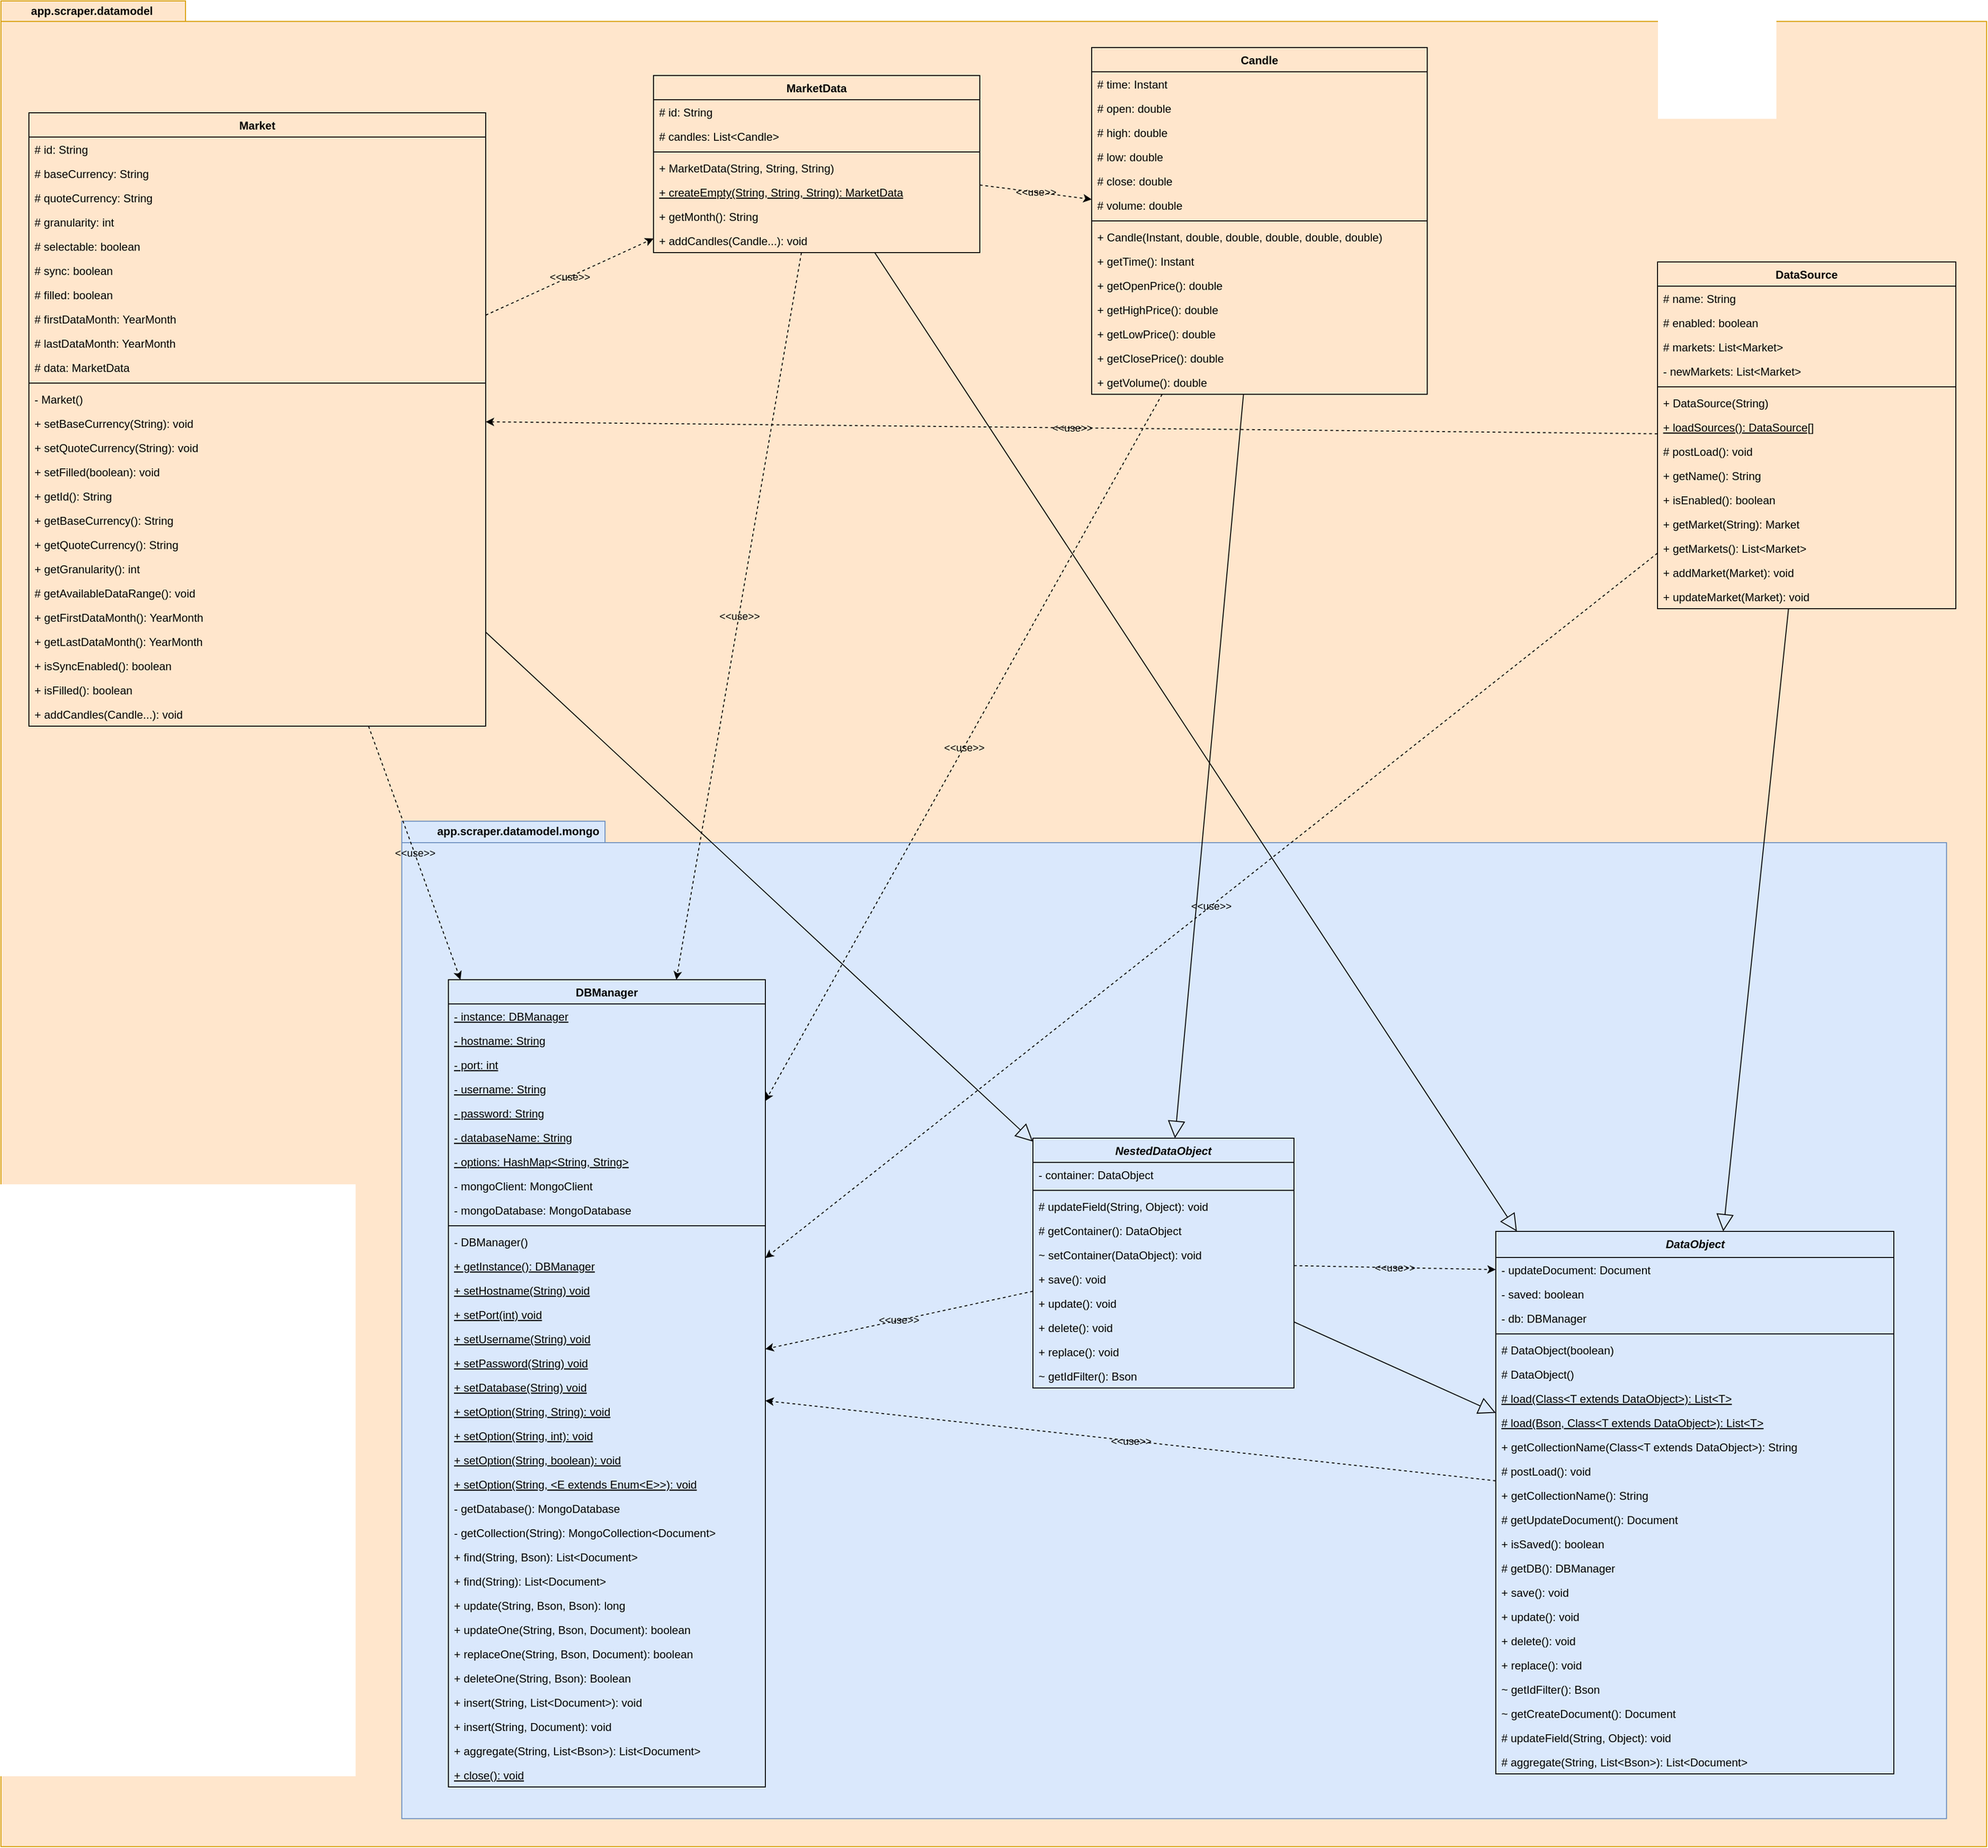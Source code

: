 <mxfile version="13.1.14" type="github" pages="6">
  <diagram id="TcwgTA-o4gwVfG7u4GCi" name="DataModel">
    <mxGraphModel dx="2476" dy="-308" grid="1" gridSize="10" guides="1" tooltips="1" connect="1" arrows="1" fold="1" page="1" pageScale="1" pageWidth="850" pageHeight="1100" math="0" shadow="0">
      <root>
        <mxCell id="S9bv1vKuEgU9-iCBCu2w-0" />
        <mxCell id="S9bv1vKuEgU9-iCBCu2w-1" parent="S9bv1vKuEgU9-iCBCu2w-0" />
        <mxCell id="lEn7LjoaeLBfwE4ONWym-0" value="app.scraper.datamodel" style="shape=folder;fontStyle=1;spacingTop=10;tabWidth=168;tabHeight=22;tabPosition=left;html=1;verticalAlign=bottom;labelPosition=left;verticalLabelPosition=top;align=right;spacing=-18;spacingLeft=0;spacingRight=-144;fillColor=#ffe6cc;strokeColor=#d79b00;" parent="S9bv1vKuEgU9-iCBCu2w-1" vertex="1">
          <mxGeometry x="-767" y="1860" width="2130" height="1980" as="geometry" />
        </mxCell>
        <mxCell id="lEn7LjoaeLBfwE4ONWym-1" value="app.scraper.datamodel.mongo" style="shape=folder;fontStyle=1;spacingTop=10;tabWidth=218;tabHeight=23;tabPosition=left;html=1;verticalAlign=bottom;labelPosition=left;verticalLabelPosition=top;align=right;spacing=-18;spacingLeft=0;spacingRight=-193;fillColor=#dae8fc;strokeColor=#6c8ebf;" parent="S9bv1vKuEgU9-iCBCu2w-1" vertex="1">
          <mxGeometry x="-337" y="2740" width="1657" height="1070" as="geometry" />
        </mxCell>
        <mxCell id="lEn7LjoaeLBfwE4ONWym-2" value="DBManager" style="swimlane;fontStyle=1;align=center;verticalAlign=top;childLayout=stackLayout;horizontal=1;startSize=26;horizontalStack=0;resizeParent=1;resizeParentMax=0;resizeLast=0;collapsible=1;marginBottom=0;fillColor=none;" parent="S9bv1vKuEgU9-iCBCu2w-1" vertex="1">
          <mxGeometry x="-287" y="2910" width="340" height="866" as="geometry" />
        </mxCell>
        <mxCell id="lEn7LjoaeLBfwE4ONWym-3" value="- instance: DBManager" style="text;strokeColor=none;fillColor=none;align=left;verticalAlign=top;spacingLeft=4;spacingRight=4;overflow=hidden;rotatable=0;points=[[0,0.5],[1,0.5]];portConstraint=eastwest;fontStyle=4" parent="lEn7LjoaeLBfwE4ONWym-2" vertex="1">
          <mxGeometry y="26" width="340" height="26" as="geometry" />
        </mxCell>
        <mxCell id="lEn7LjoaeLBfwE4ONWym-4" value="- hostname: String" style="text;strokeColor=none;fillColor=none;align=left;verticalAlign=top;spacingLeft=4;spacingRight=4;overflow=hidden;rotatable=0;points=[[0,0.5],[1,0.5]];portConstraint=eastwest;fontStyle=4" parent="lEn7LjoaeLBfwE4ONWym-2" vertex="1">
          <mxGeometry y="52" width="340" height="26" as="geometry" />
        </mxCell>
        <mxCell id="lEn7LjoaeLBfwE4ONWym-5" value="- port: int" style="text;strokeColor=none;fillColor=none;align=left;verticalAlign=top;spacingLeft=4;spacingRight=4;overflow=hidden;rotatable=0;points=[[0,0.5],[1,0.5]];portConstraint=eastwest;fontStyle=4" parent="lEn7LjoaeLBfwE4ONWym-2" vertex="1">
          <mxGeometry y="78" width="340" height="26" as="geometry" />
        </mxCell>
        <mxCell id="lEn7LjoaeLBfwE4ONWym-6" value="- username: String" style="text;strokeColor=none;fillColor=none;align=left;verticalAlign=top;spacingLeft=4;spacingRight=4;overflow=hidden;rotatable=0;points=[[0,0.5],[1,0.5]];portConstraint=eastwest;fontStyle=4" parent="lEn7LjoaeLBfwE4ONWym-2" vertex="1">
          <mxGeometry y="104" width="340" height="26" as="geometry" />
        </mxCell>
        <mxCell id="lEn7LjoaeLBfwE4ONWym-7" value="- password: String" style="text;strokeColor=none;fillColor=none;align=left;verticalAlign=top;spacingLeft=4;spacingRight=4;overflow=hidden;rotatable=0;points=[[0,0.5],[1,0.5]];portConstraint=eastwest;fontStyle=4" parent="lEn7LjoaeLBfwE4ONWym-2" vertex="1">
          <mxGeometry y="130" width="340" height="26" as="geometry" />
        </mxCell>
        <mxCell id="lEn7LjoaeLBfwE4ONWym-8" value="- databaseName: String" style="text;strokeColor=none;fillColor=none;align=left;verticalAlign=top;spacingLeft=4;spacingRight=4;overflow=hidden;rotatable=0;points=[[0,0.5],[1,0.5]];portConstraint=eastwest;fontStyle=4" parent="lEn7LjoaeLBfwE4ONWym-2" vertex="1">
          <mxGeometry y="156" width="340" height="26" as="geometry" />
        </mxCell>
        <mxCell id="lEn7LjoaeLBfwE4ONWym-9" value="- options: HashMap&lt;String, String&gt;" style="text;strokeColor=none;fillColor=none;align=left;verticalAlign=top;spacingLeft=4;spacingRight=4;overflow=hidden;rotatable=0;points=[[0,0.5],[1,0.5]];portConstraint=eastwest;fontStyle=4" parent="lEn7LjoaeLBfwE4ONWym-2" vertex="1">
          <mxGeometry y="182" width="340" height="26" as="geometry" />
        </mxCell>
        <mxCell id="lEn7LjoaeLBfwE4ONWym-10" value="- mongoClient: MongoClient" style="text;strokeColor=none;fillColor=none;align=left;verticalAlign=top;spacingLeft=4;spacingRight=4;overflow=hidden;rotatable=0;points=[[0,0.5],[1,0.5]];portConstraint=eastwest;fontStyle=0" parent="lEn7LjoaeLBfwE4ONWym-2" vertex="1">
          <mxGeometry y="208" width="340" height="26" as="geometry" />
        </mxCell>
        <mxCell id="lEn7LjoaeLBfwE4ONWym-11" value="- mongoDatabase: MongoDatabase" style="text;strokeColor=none;fillColor=none;align=left;verticalAlign=top;spacingLeft=4;spacingRight=4;overflow=hidden;rotatable=0;points=[[0,0.5],[1,0.5]];portConstraint=eastwest;fontStyle=0" parent="lEn7LjoaeLBfwE4ONWym-2" vertex="1">
          <mxGeometry y="234" width="340" height="26" as="geometry" />
        </mxCell>
        <mxCell id="lEn7LjoaeLBfwE4ONWym-12" value="" style="line;strokeWidth=1;fillColor=none;align=left;verticalAlign=middle;spacingTop=-1;spacingLeft=3;spacingRight=3;rotatable=0;labelPosition=right;points=[];portConstraint=eastwest;" parent="lEn7LjoaeLBfwE4ONWym-2" vertex="1">
          <mxGeometry y="260" width="340" height="8" as="geometry" />
        </mxCell>
        <mxCell id="lEn7LjoaeLBfwE4ONWym-13" value="- DBManager()" style="text;strokeColor=none;fillColor=none;align=left;verticalAlign=top;spacingLeft=4;spacingRight=4;overflow=hidden;rotatable=0;points=[[0,0.5],[1,0.5]];portConstraint=eastwest;" parent="lEn7LjoaeLBfwE4ONWym-2" vertex="1">
          <mxGeometry y="268" width="340" height="26" as="geometry" />
        </mxCell>
        <mxCell id="lEn7LjoaeLBfwE4ONWym-14" value="+ getInstance(): DBManager" style="text;strokeColor=none;fillColor=none;align=left;verticalAlign=top;spacingLeft=4;spacingRight=4;overflow=hidden;rotatable=0;points=[[0,0.5],[1,0.5]];portConstraint=eastwest;fontStyle=4" parent="lEn7LjoaeLBfwE4ONWym-2" vertex="1">
          <mxGeometry y="294" width="340" height="26" as="geometry" />
        </mxCell>
        <mxCell id="lEn7LjoaeLBfwE4ONWym-15" value="+ setHostname(String) void" style="text;strokeColor=none;fillColor=none;align=left;verticalAlign=top;spacingLeft=4;spacingRight=4;overflow=hidden;rotatable=0;points=[[0,0.5],[1,0.5]];portConstraint=eastwest;fontStyle=4" parent="lEn7LjoaeLBfwE4ONWym-2" vertex="1">
          <mxGeometry y="320" width="340" height="26" as="geometry" />
        </mxCell>
        <mxCell id="lEn7LjoaeLBfwE4ONWym-16" value="+ setPort(int) void" style="text;strokeColor=none;fillColor=none;align=left;verticalAlign=top;spacingLeft=4;spacingRight=4;overflow=hidden;rotatable=0;points=[[0,0.5],[1,0.5]];portConstraint=eastwest;fontStyle=4" parent="lEn7LjoaeLBfwE4ONWym-2" vertex="1">
          <mxGeometry y="346" width="340" height="26" as="geometry" />
        </mxCell>
        <mxCell id="lEn7LjoaeLBfwE4ONWym-17" value="+ setUsername(String) void" style="text;strokeColor=none;fillColor=none;align=left;verticalAlign=top;spacingLeft=4;spacingRight=4;overflow=hidden;rotatable=0;points=[[0,0.5],[1,0.5]];portConstraint=eastwest;fontStyle=4" parent="lEn7LjoaeLBfwE4ONWym-2" vertex="1">
          <mxGeometry y="372" width="340" height="26" as="geometry" />
        </mxCell>
        <mxCell id="lEn7LjoaeLBfwE4ONWym-18" value="+ setPassword(String) void" style="text;strokeColor=none;fillColor=none;align=left;verticalAlign=top;spacingLeft=4;spacingRight=4;overflow=hidden;rotatable=0;points=[[0,0.5],[1,0.5]];portConstraint=eastwest;fontStyle=4" parent="lEn7LjoaeLBfwE4ONWym-2" vertex="1">
          <mxGeometry y="398" width="340" height="26" as="geometry" />
        </mxCell>
        <mxCell id="lEn7LjoaeLBfwE4ONWym-19" value="+ setDatabase(String) void" style="text;strokeColor=none;fillColor=none;align=left;verticalAlign=top;spacingLeft=4;spacingRight=4;overflow=hidden;rotatable=0;points=[[0,0.5],[1,0.5]];portConstraint=eastwest;fontStyle=4" parent="lEn7LjoaeLBfwE4ONWym-2" vertex="1">
          <mxGeometry y="424" width="340" height="26" as="geometry" />
        </mxCell>
        <mxCell id="lEn7LjoaeLBfwE4ONWym-20" value="+ setOption(String, String): void" style="text;strokeColor=none;fillColor=none;align=left;verticalAlign=top;spacingLeft=4;spacingRight=4;overflow=hidden;rotatable=0;points=[[0,0.5],[1,0.5]];portConstraint=eastwest;fontStyle=4" parent="lEn7LjoaeLBfwE4ONWym-2" vertex="1">
          <mxGeometry y="450" width="340" height="26" as="geometry" />
        </mxCell>
        <mxCell id="lEn7LjoaeLBfwE4ONWym-21" value="+ setOption(String, int): void" style="text;strokeColor=none;fillColor=none;align=left;verticalAlign=top;spacingLeft=4;spacingRight=4;overflow=hidden;rotatable=0;points=[[0,0.5],[1,0.5]];portConstraint=eastwest;fontStyle=4" parent="lEn7LjoaeLBfwE4ONWym-2" vertex="1">
          <mxGeometry y="476" width="340" height="26" as="geometry" />
        </mxCell>
        <mxCell id="lEn7LjoaeLBfwE4ONWym-22" value="+ setOption(String, boolean): void" style="text;strokeColor=none;fillColor=none;align=left;verticalAlign=top;spacingLeft=4;spacingRight=4;overflow=hidden;rotatable=0;points=[[0,0.5],[1,0.5]];portConstraint=eastwest;fontStyle=4" parent="lEn7LjoaeLBfwE4ONWym-2" vertex="1">
          <mxGeometry y="502" width="340" height="26" as="geometry" />
        </mxCell>
        <mxCell id="lEn7LjoaeLBfwE4ONWym-23" value="+ setOption(String, &lt;E extends Enum&lt;E&gt;&gt;): void" style="text;strokeColor=none;fillColor=none;align=left;verticalAlign=top;spacingLeft=4;spacingRight=4;overflow=hidden;rotatable=0;points=[[0,0.5],[1,0.5]];portConstraint=eastwest;fontStyle=4" parent="lEn7LjoaeLBfwE4ONWym-2" vertex="1">
          <mxGeometry y="528" width="340" height="26" as="geometry" />
        </mxCell>
        <mxCell id="lEn7LjoaeLBfwE4ONWym-24" value="- getDatabase(): MongoDatabase" style="text;strokeColor=none;fillColor=none;align=left;verticalAlign=top;spacingLeft=4;spacingRight=4;overflow=hidden;rotatable=0;points=[[0,0.5],[1,0.5]];portConstraint=eastwest;fontStyle=0" parent="lEn7LjoaeLBfwE4ONWym-2" vertex="1">
          <mxGeometry y="554" width="340" height="26" as="geometry" />
        </mxCell>
        <mxCell id="lEn7LjoaeLBfwE4ONWym-25" value="- getCollection(String): MongoCollection&lt;Document&gt;" style="text;strokeColor=none;fillColor=none;align=left;verticalAlign=top;spacingLeft=4;spacingRight=4;overflow=hidden;rotatable=0;points=[[0,0.5],[1,0.5]];portConstraint=eastwest;fontStyle=0" parent="lEn7LjoaeLBfwE4ONWym-2" vertex="1">
          <mxGeometry y="580" width="340" height="26" as="geometry" />
        </mxCell>
        <mxCell id="lEn7LjoaeLBfwE4ONWym-26" value="+ find(String, Bson): List&lt;Document&gt;" style="text;strokeColor=none;fillColor=none;align=left;verticalAlign=top;spacingLeft=4;spacingRight=4;overflow=hidden;rotatable=0;points=[[0,0.5],[1,0.5]];portConstraint=eastwest;fontStyle=0" parent="lEn7LjoaeLBfwE4ONWym-2" vertex="1">
          <mxGeometry y="606" width="340" height="26" as="geometry" />
        </mxCell>
        <mxCell id="lEn7LjoaeLBfwE4ONWym-27" value="+ find(String): List&lt;Document&gt;" style="text;strokeColor=none;fillColor=none;align=left;verticalAlign=top;spacingLeft=4;spacingRight=4;overflow=hidden;rotatable=0;points=[[0,0.5],[1,0.5]];portConstraint=eastwest;fontStyle=0" parent="lEn7LjoaeLBfwE4ONWym-2" vertex="1">
          <mxGeometry y="632" width="340" height="26" as="geometry" />
        </mxCell>
        <mxCell id="lEn7LjoaeLBfwE4ONWym-28" value="+ update(String, Bson, Bson): long" style="text;strokeColor=none;fillColor=none;align=left;verticalAlign=top;spacingLeft=4;spacingRight=4;overflow=hidden;rotatable=0;points=[[0,0.5],[1,0.5]];portConstraint=eastwest;fontStyle=0" parent="lEn7LjoaeLBfwE4ONWym-2" vertex="1">
          <mxGeometry y="658" width="340" height="26" as="geometry" />
        </mxCell>
        <mxCell id="lEn7LjoaeLBfwE4ONWym-29" value="+ updateOne(String, Bson, Document): boolean" style="text;strokeColor=none;fillColor=none;align=left;verticalAlign=top;spacingLeft=4;spacingRight=4;overflow=hidden;rotatable=0;points=[[0,0.5],[1,0.5]];portConstraint=eastwest;fontStyle=0" parent="lEn7LjoaeLBfwE4ONWym-2" vertex="1">
          <mxGeometry y="684" width="340" height="26" as="geometry" />
        </mxCell>
        <mxCell id="lEn7LjoaeLBfwE4ONWym-30" value="+ replaceOne(String, Bson, Document): boolean" style="text;strokeColor=none;fillColor=none;align=left;verticalAlign=top;spacingLeft=4;spacingRight=4;overflow=hidden;rotatable=0;points=[[0,0.5],[1,0.5]];portConstraint=eastwest;fontStyle=0" parent="lEn7LjoaeLBfwE4ONWym-2" vertex="1">
          <mxGeometry y="710" width="340" height="26" as="geometry" />
        </mxCell>
        <mxCell id="lEn7LjoaeLBfwE4ONWym-31" value="+ deleteOne(String, Bson): Boolean" style="text;strokeColor=none;fillColor=none;align=left;verticalAlign=top;spacingLeft=4;spacingRight=4;overflow=hidden;rotatable=0;points=[[0,0.5],[1,0.5]];portConstraint=eastwest;fontStyle=0" parent="lEn7LjoaeLBfwE4ONWym-2" vertex="1">
          <mxGeometry y="736" width="340" height="26" as="geometry" />
        </mxCell>
        <mxCell id="lEn7LjoaeLBfwE4ONWym-32" value="+ insert(String, List&lt;Document&gt;): void" style="text;strokeColor=none;fillColor=none;align=left;verticalAlign=top;spacingLeft=4;spacingRight=4;overflow=hidden;rotatable=0;points=[[0,0.5],[1,0.5]];portConstraint=eastwest;fontStyle=0" parent="lEn7LjoaeLBfwE4ONWym-2" vertex="1">
          <mxGeometry y="762" width="340" height="26" as="geometry" />
        </mxCell>
        <mxCell id="lEn7LjoaeLBfwE4ONWym-33" value="+ insert(String, Document): void" style="text;strokeColor=none;fillColor=none;align=left;verticalAlign=top;spacingLeft=4;spacingRight=4;overflow=hidden;rotatable=0;points=[[0,0.5],[1,0.5]];portConstraint=eastwest;fontStyle=0" parent="lEn7LjoaeLBfwE4ONWym-2" vertex="1">
          <mxGeometry y="788" width="340" height="26" as="geometry" />
        </mxCell>
        <mxCell id="lEn7LjoaeLBfwE4ONWym-34" value="+ aggregate(String, List&lt;Bson&gt;): List&lt;Document&gt;" style="text;strokeColor=none;fillColor=none;align=left;verticalAlign=top;spacingLeft=4;spacingRight=4;overflow=hidden;rotatable=0;points=[[0,0.5],[1,0.5]];portConstraint=eastwest;fontStyle=0" parent="lEn7LjoaeLBfwE4ONWym-2" vertex="1">
          <mxGeometry y="814" width="340" height="26" as="geometry" />
        </mxCell>
        <mxCell id="lEn7LjoaeLBfwE4ONWym-35" value="+ close(): void" style="text;strokeColor=none;fillColor=none;align=left;verticalAlign=top;spacingLeft=4;spacingRight=4;overflow=hidden;rotatable=0;points=[[0,0.5],[1,0.5]];portConstraint=eastwest;fontStyle=4" parent="lEn7LjoaeLBfwE4ONWym-2" vertex="1">
          <mxGeometry y="840" width="340" height="26" as="geometry" />
        </mxCell>
        <mxCell id="lEn7LjoaeLBfwE4ONWym-36" value="&amp;lt;&amp;lt;use&amp;gt;&amp;gt;" style="edgeStyle=none;rounded=0;orthogonalLoop=1;jettySize=auto;html=1;dashed=1;labelBackgroundColor=none;endArrow=classic;endFill=1;" parent="S9bv1vKuEgU9-iCBCu2w-1" source="lEn7LjoaeLBfwE4ONWym-119" target="lEn7LjoaeLBfwE4ONWym-42" edge="1">
          <mxGeometry relative="1" as="geometry" />
        </mxCell>
        <mxCell id="lEn7LjoaeLBfwE4ONWym-37" value="&amp;lt;&amp;lt;use&amp;gt;&amp;gt;" style="edgeStyle=none;rounded=0;orthogonalLoop=1;jettySize=auto;html=1;dashed=1;labelBackgroundColor=none;endArrow=classic;endFill=1;" parent="S9bv1vKuEgU9-iCBCu2w-1" source="lEn7LjoaeLBfwE4ONWym-119" target="lEn7LjoaeLBfwE4ONWym-2" edge="1">
          <mxGeometry relative="1" as="geometry" />
        </mxCell>
        <mxCell id="lEn7LjoaeLBfwE4ONWym-38" style="edgeStyle=none;rounded=0;orthogonalLoop=1;jettySize=auto;html=1;labelBackgroundColor=none;endArrow=block;endFill=0;endSize=16;" parent="S9bv1vKuEgU9-iCBCu2w-1" source="lEn7LjoaeLBfwE4ONWym-119" target="lEn7LjoaeLBfwE4ONWym-96" edge="1">
          <mxGeometry relative="1" as="geometry" />
        </mxCell>
        <mxCell id="lEn7LjoaeLBfwE4ONWym-39" value="&amp;lt;&amp;lt;use&amp;gt;&amp;gt;" style="edgeStyle=none;rounded=0;orthogonalLoop=1;jettySize=auto;html=1;dashed=1;labelBackgroundColor=none;endArrow=classic;endFill=1;" parent="S9bv1vKuEgU9-iCBCu2w-1" source="lEn7LjoaeLBfwE4ONWym-42" target="lEn7LjoaeLBfwE4ONWym-87" edge="1">
          <mxGeometry relative="1" as="geometry" />
        </mxCell>
        <mxCell id="lEn7LjoaeLBfwE4ONWym-40" value="&amp;lt;&amp;lt;use&amp;gt;&amp;gt;" style="edgeStyle=none;rounded=0;orthogonalLoop=1;jettySize=auto;html=1;dashed=1;labelBackgroundColor=none;endArrow=classic;endFill=1;" parent="S9bv1vKuEgU9-iCBCu2w-1" source="lEn7LjoaeLBfwE4ONWym-42" target="lEn7LjoaeLBfwE4ONWym-2" edge="1">
          <mxGeometry relative="1" as="geometry" />
        </mxCell>
        <mxCell id="lEn7LjoaeLBfwE4ONWym-41" style="edgeStyle=none;rounded=0;orthogonalLoop=1;jettySize=auto;html=1;labelBackgroundColor=none;endArrow=block;endFill=0;endSize=16;" parent="S9bv1vKuEgU9-iCBCu2w-1" source="lEn7LjoaeLBfwE4ONWym-42" target="lEn7LjoaeLBfwE4ONWym-138" edge="1">
          <mxGeometry relative="1" as="geometry" />
        </mxCell>
        <mxCell id="lEn7LjoaeLBfwE4ONWym-42" value="Market" style="swimlane;fontStyle=1;align=center;verticalAlign=top;childLayout=stackLayout;horizontal=1;startSize=26;horizontalStack=0;resizeParent=1;resizeParentMax=0;resizeLast=0;collapsible=1;marginBottom=0;fillColor=none;" parent="S9bv1vKuEgU9-iCBCu2w-1" vertex="1">
          <mxGeometry x="-737" y="1980" width="490" height="658" as="geometry" />
        </mxCell>
        <mxCell id="lEn7LjoaeLBfwE4ONWym-43" value="# id: String" style="text;strokeColor=none;fillColor=none;align=left;verticalAlign=top;spacingLeft=4;spacingRight=4;overflow=hidden;rotatable=0;points=[[0,0.5],[1,0.5]];portConstraint=eastwest;" parent="lEn7LjoaeLBfwE4ONWym-42" vertex="1">
          <mxGeometry y="26" width="490" height="26" as="geometry" />
        </mxCell>
        <mxCell id="lEn7LjoaeLBfwE4ONWym-44" value="# baseCurrency: String" style="text;strokeColor=none;fillColor=none;align=left;verticalAlign=top;spacingLeft=4;spacingRight=4;overflow=hidden;rotatable=0;points=[[0,0.5],[1,0.5]];portConstraint=eastwest;" parent="lEn7LjoaeLBfwE4ONWym-42" vertex="1">
          <mxGeometry y="52" width="490" height="26" as="geometry" />
        </mxCell>
        <mxCell id="lEn7LjoaeLBfwE4ONWym-45" value="# quoteCurrency: String" style="text;strokeColor=none;fillColor=none;align=left;verticalAlign=top;spacingLeft=4;spacingRight=4;overflow=hidden;rotatable=0;points=[[0,0.5],[1,0.5]];portConstraint=eastwest;" parent="lEn7LjoaeLBfwE4ONWym-42" vertex="1">
          <mxGeometry y="78" width="490" height="26" as="geometry" />
        </mxCell>
        <mxCell id="lEn7LjoaeLBfwE4ONWym-46" value="# granularity: int" style="text;strokeColor=none;fillColor=none;align=left;verticalAlign=top;spacingLeft=4;spacingRight=4;overflow=hidden;rotatable=0;points=[[0,0.5],[1,0.5]];portConstraint=eastwest;" parent="lEn7LjoaeLBfwE4ONWym-42" vertex="1">
          <mxGeometry y="104" width="490" height="26" as="geometry" />
        </mxCell>
        <mxCell id="lEn7LjoaeLBfwE4ONWym-47" value="# selectable: boolean" style="text;strokeColor=none;fillColor=none;align=left;verticalAlign=top;spacingLeft=4;spacingRight=4;overflow=hidden;rotatable=0;points=[[0,0.5],[1,0.5]];portConstraint=eastwest;" parent="lEn7LjoaeLBfwE4ONWym-42" vertex="1">
          <mxGeometry y="130" width="490" height="26" as="geometry" />
        </mxCell>
        <mxCell id="lEn7LjoaeLBfwE4ONWym-48" value="# sync: boolean" style="text;strokeColor=none;fillColor=none;align=left;verticalAlign=top;spacingLeft=4;spacingRight=4;overflow=hidden;rotatable=0;points=[[0,0.5],[1,0.5]];portConstraint=eastwest;" parent="lEn7LjoaeLBfwE4ONWym-42" vertex="1">
          <mxGeometry y="156" width="490" height="26" as="geometry" />
        </mxCell>
        <mxCell id="lEn7LjoaeLBfwE4ONWym-49" value="# filled: boolean" style="text;strokeColor=none;fillColor=none;align=left;verticalAlign=top;spacingLeft=4;spacingRight=4;overflow=hidden;rotatable=0;points=[[0,0.5],[1,0.5]];portConstraint=eastwest;" parent="lEn7LjoaeLBfwE4ONWym-42" vertex="1">
          <mxGeometry y="182" width="490" height="26" as="geometry" />
        </mxCell>
        <mxCell id="lEn7LjoaeLBfwE4ONWym-50" value="# firstDataMonth: YearMonth" style="text;strokeColor=none;fillColor=none;align=left;verticalAlign=top;spacingLeft=4;spacingRight=4;overflow=hidden;rotatable=0;points=[[0,0.5],[1,0.5]];portConstraint=eastwest;" parent="lEn7LjoaeLBfwE4ONWym-42" vertex="1">
          <mxGeometry y="208" width="490" height="26" as="geometry" />
        </mxCell>
        <mxCell id="lEn7LjoaeLBfwE4ONWym-51" value="# lastDataMonth: YearMonth" style="text;strokeColor=none;fillColor=none;align=left;verticalAlign=top;spacingLeft=4;spacingRight=4;overflow=hidden;rotatable=0;points=[[0,0.5],[1,0.5]];portConstraint=eastwest;" parent="lEn7LjoaeLBfwE4ONWym-42" vertex="1">
          <mxGeometry y="234" width="490" height="26" as="geometry" />
        </mxCell>
        <mxCell id="lEn7LjoaeLBfwE4ONWym-52" value="# data: MarketData" style="text;strokeColor=none;fillColor=none;align=left;verticalAlign=top;spacingLeft=4;spacingRight=4;overflow=hidden;rotatable=0;points=[[0,0.5],[1,0.5]];portConstraint=eastwest;" parent="lEn7LjoaeLBfwE4ONWym-42" vertex="1">
          <mxGeometry y="260" width="490" height="26" as="geometry" />
        </mxCell>
        <mxCell id="lEn7LjoaeLBfwE4ONWym-53" value="" style="line;strokeWidth=1;fillColor=none;align=left;verticalAlign=middle;spacingTop=-1;spacingLeft=3;spacingRight=3;rotatable=0;labelPosition=right;points=[];portConstraint=eastwest;" parent="lEn7LjoaeLBfwE4ONWym-42" vertex="1">
          <mxGeometry y="286" width="490" height="8" as="geometry" />
        </mxCell>
        <mxCell id="lEn7LjoaeLBfwE4ONWym-54" value="- Market()" style="text;strokeColor=none;fillColor=none;align=left;verticalAlign=top;spacingLeft=4;spacingRight=4;overflow=hidden;rotatable=0;points=[[0,0.5],[1,0.5]];portConstraint=eastwest;" parent="lEn7LjoaeLBfwE4ONWym-42" vertex="1">
          <mxGeometry y="294" width="490" height="26" as="geometry" />
        </mxCell>
        <mxCell id="lEn7LjoaeLBfwE4ONWym-55" value="+ setBaseCurrency(String): void" style="text;strokeColor=none;fillColor=none;align=left;verticalAlign=top;spacingLeft=4;spacingRight=4;overflow=hidden;rotatable=0;points=[[0,0.5],[1,0.5]];portConstraint=eastwest;" parent="lEn7LjoaeLBfwE4ONWym-42" vertex="1">
          <mxGeometry y="320" width="490" height="26" as="geometry" />
        </mxCell>
        <mxCell id="lEn7LjoaeLBfwE4ONWym-56" value="+ setQuoteCurrency(String): void" style="text;strokeColor=none;fillColor=none;align=left;verticalAlign=top;spacingLeft=4;spacingRight=4;overflow=hidden;rotatable=0;points=[[0,0.5],[1,0.5]];portConstraint=eastwest;" parent="lEn7LjoaeLBfwE4ONWym-42" vertex="1">
          <mxGeometry y="346" width="490" height="26" as="geometry" />
        </mxCell>
        <mxCell id="lEn7LjoaeLBfwE4ONWym-57" value="+ setFilled(boolean): void" style="text;strokeColor=none;fillColor=none;align=left;verticalAlign=top;spacingLeft=4;spacingRight=4;overflow=hidden;rotatable=0;points=[[0,0.5],[1,0.5]];portConstraint=eastwest;" parent="lEn7LjoaeLBfwE4ONWym-42" vertex="1">
          <mxGeometry y="372" width="490" height="26" as="geometry" />
        </mxCell>
        <mxCell id="lEn7LjoaeLBfwE4ONWym-58" value="+ getId(): String" style="text;strokeColor=none;fillColor=none;align=left;verticalAlign=top;spacingLeft=4;spacingRight=4;overflow=hidden;rotatable=0;points=[[0,0.5],[1,0.5]];portConstraint=eastwest;" parent="lEn7LjoaeLBfwE4ONWym-42" vertex="1">
          <mxGeometry y="398" width="490" height="26" as="geometry" />
        </mxCell>
        <mxCell id="lEn7LjoaeLBfwE4ONWym-59" value="+ getBaseCurrency(): String" style="text;strokeColor=none;fillColor=none;align=left;verticalAlign=top;spacingLeft=4;spacingRight=4;overflow=hidden;rotatable=0;points=[[0,0.5],[1,0.5]];portConstraint=eastwest;" parent="lEn7LjoaeLBfwE4ONWym-42" vertex="1">
          <mxGeometry y="424" width="490" height="26" as="geometry" />
        </mxCell>
        <mxCell id="lEn7LjoaeLBfwE4ONWym-60" value="+ getQuoteCurrency(): String" style="text;strokeColor=none;fillColor=none;align=left;verticalAlign=top;spacingLeft=4;spacingRight=4;overflow=hidden;rotatable=0;points=[[0,0.5],[1,0.5]];portConstraint=eastwest;" parent="lEn7LjoaeLBfwE4ONWym-42" vertex="1">
          <mxGeometry y="450" width="490" height="26" as="geometry" />
        </mxCell>
        <mxCell id="lEn7LjoaeLBfwE4ONWym-61" value="+ getGranularity(): int" style="text;strokeColor=none;fillColor=none;align=left;verticalAlign=top;spacingLeft=4;spacingRight=4;overflow=hidden;rotatable=0;points=[[0,0.5],[1,0.5]];portConstraint=eastwest;" parent="lEn7LjoaeLBfwE4ONWym-42" vertex="1">
          <mxGeometry y="476" width="490" height="26" as="geometry" />
        </mxCell>
        <mxCell id="lEn7LjoaeLBfwE4ONWym-62" value="# getAvailableDataRange(): void" style="text;strokeColor=none;fillColor=none;align=left;verticalAlign=top;spacingLeft=4;spacingRight=4;overflow=hidden;rotatable=0;points=[[0,0.5],[1,0.5]];portConstraint=eastwest;" parent="lEn7LjoaeLBfwE4ONWym-42" vertex="1">
          <mxGeometry y="502" width="490" height="26" as="geometry" />
        </mxCell>
        <mxCell id="lEn7LjoaeLBfwE4ONWym-63" value="+ getFirstDataMonth(): YearMonth" style="text;strokeColor=none;fillColor=none;align=left;verticalAlign=top;spacingLeft=4;spacingRight=4;overflow=hidden;rotatable=0;points=[[0,0.5],[1,0.5]];portConstraint=eastwest;" parent="lEn7LjoaeLBfwE4ONWym-42" vertex="1">
          <mxGeometry y="528" width="490" height="26" as="geometry" />
        </mxCell>
        <mxCell id="lEn7LjoaeLBfwE4ONWym-64" value="+ getLastDataMonth(): YearMonth" style="text;strokeColor=none;fillColor=none;align=left;verticalAlign=top;spacingLeft=4;spacingRight=4;overflow=hidden;rotatable=0;points=[[0,0.5],[1,0.5]];portConstraint=eastwest;" parent="lEn7LjoaeLBfwE4ONWym-42" vertex="1">
          <mxGeometry y="554" width="490" height="26" as="geometry" />
        </mxCell>
        <mxCell id="lEn7LjoaeLBfwE4ONWym-65" value="+ isSyncEnabled(): boolean" style="text;strokeColor=none;fillColor=none;align=left;verticalAlign=top;spacingLeft=4;spacingRight=4;overflow=hidden;rotatable=0;points=[[0,0.5],[1,0.5]];portConstraint=eastwest;" parent="lEn7LjoaeLBfwE4ONWym-42" vertex="1">
          <mxGeometry y="580" width="490" height="26" as="geometry" />
        </mxCell>
        <mxCell id="lEn7LjoaeLBfwE4ONWym-66" value="+ isFilled(): boolean" style="text;strokeColor=none;fillColor=none;align=left;verticalAlign=top;spacingLeft=4;spacingRight=4;overflow=hidden;rotatable=0;points=[[0,0.5],[1,0.5]];portConstraint=eastwest;" parent="lEn7LjoaeLBfwE4ONWym-42" vertex="1">
          <mxGeometry y="606" width="490" height="26" as="geometry" />
        </mxCell>
        <mxCell id="lEn7LjoaeLBfwE4ONWym-67" value="+ addCandles(Candle...): void" style="text;strokeColor=none;fillColor=none;align=left;verticalAlign=top;spacingLeft=4;spacingRight=4;overflow=hidden;rotatable=0;points=[[0,0.5],[1,0.5]];portConstraint=eastwest;" parent="lEn7LjoaeLBfwE4ONWym-42" vertex="1">
          <mxGeometry y="632" width="490" height="26" as="geometry" />
        </mxCell>
        <mxCell id="lEn7LjoaeLBfwE4ONWym-68" value="&amp;lt;&amp;lt;use&amp;gt;&amp;gt;" style="edgeStyle=none;rounded=0;orthogonalLoop=1;jettySize=auto;html=1;dashed=1;labelBackgroundColor=none;endArrow=classic;endFill=1;" parent="S9bv1vKuEgU9-iCBCu2w-1" source="lEn7LjoaeLBfwE4ONWym-70" target="lEn7LjoaeLBfwE4ONWym-2" edge="1">
          <mxGeometry relative="1" as="geometry" />
        </mxCell>
        <mxCell id="lEn7LjoaeLBfwE4ONWym-69" style="edgeStyle=none;rounded=0;orthogonalLoop=1;jettySize=auto;html=1;labelBackgroundColor=none;endArrow=block;endFill=0;endSize=16;" parent="S9bv1vKuEgU9-iCBCu2w-1" source="lEn7LjoaeLBfwE4ONWym-70" target="lEn7LjoaeLBfwE4ONWym-138" edge="1">
          <mxGeometry relative="1" as="geometry" />
        </mxCell>
        <mxCell id="lEn7LjoaeLBfwE4ONWym-70" value="Candle" style="swimlane;fontStyle=1;align=center;verticalAlign=top;childLayout=stackLayout;horizontal=1;startSize=26;horizontalStack=0;resizeParent=1;resizeParentMax=0;resizeLast=0;collapsible=1;marginBottom=0;fillColor=none;" parent="S9bv1vKuEgU9-iCBCu2w-1" vertex="1">
          <mxGeometry x="403" y="1910" width="360" height="372" as="geometry" />
        </mxCell>
        <mxCell id="lEn7LjoaeLBfwE4ONWym-71" value="# time: Instant" style="text;strokeColor=none;fillColor=none;align=left;verticalAlign=top;spacingLeft=4;spacingRight=4;overflow=hidden;rotatable=0;points=[[0,0.5],[1,0.5]];portConstraint=eastwest;" parent="lEn7LjoaeLBfwE4ONWym-70" vertex="1">
          <mxGeometry y="26" width="360" height="26" as="geometry" />
        </mxCell>
        <mxCell id="lEn7LjoaeLBfwE4ONWym-72" value="# open: double" style="text;strokeColor=none;fillColor=none;align=left;verticalAlign=top;spacingLeft=4;spacingRight=4;overflow=hidden;rotatable=0;points=[[0,0.5],[1,0.5]];portConstraint=eastwest;" parent="lEn7LjoaeLBfwE4ONWym-70" vertex="1">
          <mxGeometry y="52" width="360" height="26" as="geometry" />
        </mxCell>
        <mxCell id="lEn7LjoaeLBfwE4ONWym-73" value="# high: double" style="text;strokeColor=none;fillColor=none;align=left;verticalAlign=top;spacingLeft=4;spacingRight=4;overflow=hidden;rotatable=0;points=[[0,0.5],[1,0.5]];portConstraint=eastwest;" parent="lEn7LjoaeLBfwE4ONWym-70" vertex="1">
          <mxGeometry y="78" width="360" height="26" as="geometry" />
        </mxCell>
        <mxCell id="lEn7LjoaeLBfwE4ONWym-74" value="# low: double" style="text;strokeColor=none;fillColor=none;align=left;verticalAlign=top;spacingLeft=4;spacingRight=4;overflow=hidden;rotatable=0;points=[[0,0.5],[1,0.5]];portConstraint=eastwest;" parent="lEn7LjoaeLBfwE4ONWym-70" vertex="1">
          <mxGeometry y="104" width="360" height="26" as="geometry" />
        </mxCell>
        <mxCell id="lEn7LjoaeLBfwE4ONWym-75" value="# close: double" style="text;strokeColor=none;fillColor=none;align=left;verticalAlign=top;spacingLeft=4;spacingRight=4;overflow=hidden;rotatable=0;points=[[0,0.5],[1,0.5]];portConstraint=eastwest;" parent="lEn7LjoaeLBfwE4ONWym-70" vertex="1">
          <mxGeometry y="130" width="360" height="26" as="geometry" />
        </mxCell>
        <mxCell id="lEn7LjoaeLBfwE4ONWym-76" value="# volume: double" style="text;strokeColor=none;fillColor=none;align=left;verticalAlign=top;spacingLeft=4;spacingRight=4;overflow=hidden;rotatable=0;points=[[0,0.5],[1,0.5]];portConstraint=eastwest;" parent="lEn7LjoaeLBfwE4ONWym-70" vertex="1">
          <mxGeometry y="156" width="360" height="26" as="geometry" />
        </mxCell>
        <mxCell id="lEn7LjoaeLBfwE4ONWym-77" value="" style="line;strokeWidth=1;fillColor=none;align=left;verticalAlign=middle;spacingTop=-1;spacingLeft=3;spacingRight=3;rotatable=0;labelPosition=right;points=[];portConstraint=eastwest;" parent="lEn7LjoaeLBfwE4ONWym-70" vertex="1">
          <mxGeometry y="182" width="360" height="8" as="geometry" />
        </mxCell>
        <mxCell id="lEn7LjoaeLBfwE4ONWym-78" value="+ Candle(Instant, double, double, double, double, double)" style="text;strokeColor=none;fillColor=none;align=left;verticalAlign=top;spacingLeft=4;spacingRight=4;overflow=hidden;rotatable=0;points=[[0,0.5],[1,0.5]];portConstraint=eastwest;" parent="lEn7LjoaeLBfwE4ONWym-70" vertex="1">
          <mxGeometry y="190" width="360" height="26" as="geometry" />
        </mxCell>
        <mxCell id="lEn7LjoaeLBfwE4ONWym-79" value="+ getTime(): Instant" style="text;strokeColor=none;fillColor=none;align=left;verticalAlign=top;spacingLeft=4;spacingRight=4;overflow=hidden;rotatable=0;points=[[0,0.5],[1,0.5]];portConstraint=eastwest;" parent="lEn7LjoaeLBfwE4ONWym-70" vertex="1">
          <mxGeometry y="216" width="360" height="26" as="geometry" />
        </mxCell>
        <mxCell id="lEn7LjoaeLBfwE4ONWym-80" value="+ getOpenPrice(): double" style="text;strokeColor=none;fillColor=none;align=left;verticalAlign=top;spacingLeft=4;spacingRight=4;overflow=hidden;rotatable=0;points=[[0,0.5],[1,0.5]];portConstraint=eastwest;" parent="lEn7LjoaeLBfwE4ONWym-70" vertex="1">
          <mxGeometry y="242" width="360" height="26" as="geometry" />
        </mxCell>
        <mxCell id="lEn7LjoaeLBfwE4ONWym-81" value="+ getHighPrice(): double" style="text;strokeColor=none;fillColor=none;align=left;verticalAlign=top;spacingLeft=4;spacingRight=4;overflow=hidden;rotatable=0;points=[[0,0.5],[1,0.5]];portConstraint=eastwest;" parent="lEn7LjoaeLBfwE4ONWym-70" vertex="1">
          <mxGeometry y="268" width="360" height="26" as="geometry" />
        </mxCell>
        <mxCell id="lEn7LjoaeLBfwE4ONWym-82" value="+ getLowPrice(): double" style="text;strokeColor=none;fillColor=none;align=left;verticalAlign=top;spacingLeft=4;spacingRight=4;overflow=hidden;rotatable=0;points=[[0,0.5],[1,0.5]];portConstraint=eastwest;" parent="lEn7LjoaeLBfwE4ONWym-70" vertex="1">
          <mxGeometry y="294" width="360" height="26" as="geometry" />
        </mxCell>
        <mxCell id="lEn7LjoaeLBfwE4ONWym-83" value="+ getClosePrice(): double" style="text;strokeColor=none;fillColor=none;align=left;verticalAlign=top;spacingLeft=4;spacingRight=4;overflow=hidden;rotatable=0;points=[[0,0.5],[1,0.5]];portConstraint=eastwest;" parent="lEn7LjoaeLBfwE4ONWym-70" vertex="1">
          <mxGeometry y="320" width="360" height="26" as="geometry" />
        </mxCell>
        <mxCell id="lEn7LjoaeLBfwE4ONWym-84" value="+ getVolume(): double" style="text;strokeColor=none;fillColor=none;align=left;verticalAlign=top;spacingLeft=4;spacingRight=4;overflow=hidden;rotatable=0;points=[[0,0.5],[1,0.5]];portConstraint=eastwest;" parent="lEn7LjoaeLBfwE4ONWym-70" vertex="1">
          <mxGeometry y="346" width="360" height="26" as="geometry" />
        </mxCell>
        <mxCell id="lEn7LjoaeLBfwE4ONWym-85" value="&amp;lt;&amp;lt;use&amp;gt;&amp;gt;" style="edgeStyle=none;rounded=0;orthogonalLoop=1;jettySize=auto;html=1;dashed=1;labelBackgroundColor=none;endArrow=classic;endFill=1;" parent="S9bv1vKuEgU9-iCBCu2w-1" source="lEn7LjoaeLBfwE4ONWym-87" target="lEn7LjoaeLBfwE4ONWym-70" edge="1">
          <mxGeometry relative="1" as="geometry" />
        </mxCell>
        <mxCell id="lEn7LjoaeLBfwE4ONWym-86" value="&amp;lt;&amp;lt;use&amp;gt;&amp;gt;" style="edgeStyle=none;rounded=0;orthogonalLoop=1;jettySize=auto;html=1;dashed=1;labelBackgroundColor=none;endArrow=classic;endFill=1;" parent="S9bv1vKuEgU9-iCBCu2w-1" source="lEn7LjoaeLBfwE4ONWym-87" target="lEn7LjoaeLBfwE4ONWym-2" edge="1">
          <mxGeometry relative="1" as="geometry" />
        </mxCell>
        <mxCell id="lEn7LjoaeLBfwE4ONWym-87" value="MarketData" style="swimlane;fontStyle=1;align=center;verticalAlign=top;childLayout=stackLayout;horizontal=1;startSize=26;horizontalStack=0;resizeParent=1;resizeParentMax=0;resizeLast=0;collapsible=1;marginBottom=0;fillColor=none;" parent="S9bv1vKuEgU9-iCBCu2w-1" vertex="1">
          <mxGeometry x="-67" y="1940" width="350" height="190" as="geometry" />
        </mxCell>
        <mxCell id="lEn7LjoaeLBfwE4ONWym-88" value="# id: String" style="text;strokeColor=none;fillColor=none;align=left;verticalAlign=top;spacingLeft=4;spacingRight=4;overflow=hidden;rotatable=0;points=[[0,0.5],[1,0.5]];portConstraint=eastwest;" parent="lEn7LjoaeLBfwE4ONWym-87" vertex="1">
          <mxGeometry y="26" width="350" height="26" as="geometry" />
        </mxCell>
        <mxCell id="lEn7LjoaeLBfwE4ONWym-89" value="# candles: List&lt;Candle&gt;" style="text;strokeColor=none;fillColor=none;align=left;verticalAlign=top;spacingLeft=4;spacingRight=4;overflow=hidden;rotatable=0;points=[[0,0.5],[1,0.5]];portConstraint=eastwest;" parent="lEn7LjoaeLBfwE4ONWym-87" vertex="1">
          <mxGeometry y="52" width="350" height="26" as="geometry" />
        </mxCell>
        <mxCell id="lEn7LjoaeLBfwE4ONWym-90" value="" style="line;strokeWidth=1;fillColor=none;align=left;verticalAlign=middle;spacingTop=-1;spacingLeft=3;spacingRight=3;rotatable=0;labelPosition=right;points=[];portConstraint=eastwest;" parent="lEn7LjoaeLBfwE4ONWym-87" vertex="1">
          <mxGeometry y="78" width="350" height="8" as="geometry" />
        </mxCell>
        <mxCell id="lEn7LjoaeLBfwE4ONWym-91" value="+ MarketData(String, String, String)" style="text;strokeColor=none;fillColor=none;align=left;verticalAlign=top;spacingLeft=4;spacingRight=4;overflow=hidden;rotatable=0;points=[[0,0.5],[1,0.5]];portConstraint=eastwest;" parent="lEn7LjoaeLBfwE4ONWym-87" vertex="1">
          <mxGeometry y="86" width="350" height="26" as="geometry" />
        </mxCell>
        <mxCell id="lEn7LjoaeLBfwE4ONWym-92" value="+ createEmpty(String, String, String): MarketData" style="text;strokeColor=none;fillColor=none;align=left;verticalAlign=top;spacingLeft=4;spacingRight=4;overflow=hidden;rotatable=0;points=[[0,0.5],[1,0.5]];portConstraint=eastwest;fontStyle=4" parent="lEn7LjoaeLBfwE4ONWym-87" vertex="1">
          <mxGeometry y="112" width="350" height="26" as="geometry" />
        </mxCell>
        <mxCell id="lEn7LjoaeLBfwE4ONWym-93" value="+ getMonth(): String" style="text;strokeColor=none;fillColor=none;align=left;verticalAlign=top;spacingLeft=4;spacingRight=4;overflow=hidden;rotatable=0;points=[[0,0.5],[1,0.5]];portConstraint=eastwest;" parent="lEn7LjoaeLBfwE4ONWym-87" vertex="1">
          <mxGeometry y="138" width="350" height="26" as="geometry" />
        </mxCell>
        <mxCell id="lEn7LjoaeLBfwE4ONWym-94" value="+ addCandles(Candle...): void" style="text;strokeColor=none;fillColor=none;align=left;verticalAlign=top;spacingLeft=4;spacingRight=4;overflow=hidden;rotatable=0;points=[[0,0.5],[1,0.5]];portConstraint=eastwest;" parent="lEn7LjoaeLBfwE4ONWym-87" vertex="1">
          <mxGeometry y="164" width="350" height="26" as="geometry" />
        </mxCell>
        <mxCell id="lEn7LjoaeLBfwE4ONWym-95" value="&amp;lt;&amp;lt;use&amp;gt;&amp;gt;" style="edgeStyle=none;rounded=0;orthogonalLoop=1;jettySize=auto;html=1;labelBackgroundColor=none;endArrow=classic;endFill=1;dashed=1;" parent="S9bv1vKuEgU9-iCBCu2w-1" source="lEn7LjoaeLBfwE4ONWym-96" target="lEn7LjoaeLBfwE4ONWym-2" edge="1">
          <mxGeometry relative="1" as="geometry" />
        </mxCell>
        <mxCell id="lEn7LjoaeLBfwE4ONWym-96" value="&lt;i&gt;&lt;span style=&quot;font-weight: normal&quot;&gt;&lt;/span&gt;DataObject&lt;/i&gt;" style="swimlane;fontStyle=1;align=center;verticalAlign=top;childLayout=stackLayout;horizontal=1;startSize=28;horizontalStack=0;resizeParent=1;resizeParentMax=0;resizeLast=0;collapsible=1;marginBottom=0;html=1;fillColor=none;" parent="S9bv1vKuEgU9-iCBCu2w-1" vertex="1">
          <mxGeometry x="836.5" y="3180" width="427" height="582" as="geometry" />
        </mxCell>
        <mxCell id="lEn7LjoaeLBfwE4ONWym-97" value="- updateDocument: Document" style="text;strokeColor=none;fillColor=none;align=left;verticalAlign=top;spacingLeft=4;spacingRight=4;overflow=hidden;rotatable=0;points=[[0,0.5],[1,0.5]];portConstraint=eastwest;" parent="lEn7LjoaeLBfwE4ONWym-96" vertex="1">
          <mxGeometry y="28" width="427" height="26" as="geometry" />
        </mxCell>
        <mxCell id="lEn7LjoaeLBfwE4ONWym-98" value="- saved: boolean" style="text;strokeColor=none;fillColor=none;align=left;verticalAlign=top;spacingLeft=4;spacingRight=4;overflow=hidden;rotatable=0;points=[[0,0.5],[1,0.5]];portConstraint=eastwest;" parent="lEn7LjoaeLBfwE4ONWym-96" vertex="1">
          <mxGeometry y="54" width="427" height="26" as="geometry" />
        </mxCell>
        <mxCell id="lEn7LjoaeLBfwE4ONWym-99" value="- db: DBManager" style="text;strokeColor=none;fillColor=none;align=left;verticalAlign=top;spacingLeft=4;spacingRight=4;overflow=hidden;rotatable=0;points=[[0,0.5],[1,0.5]];portConstraint=eastwest;" parent="lEn7LjoaeLBfwE4ONWym-96" vertex="1">
          <mxGeometry y="80" width="427" height="26" as="geometry" />
        </mxCell>
        <mxCell id="lEn7LjoaeLBfwE4ONWym-100" value="" style="line;strokeWidth=1;fillColor=none;align=left;verticalAlign=middle;spacingTop=-1;spacingLeft=3;spacingRight=3;rotatable=0;labelPosition=right;points=[];portConstraint=eastwest;" parent="lEn7LjoaeLBfwE4ONWym-96" vertex="1">
          <mxGeometry y="106" width="427" height="8" as="geometry" />
        </mxCell>
        <mxCell id="lEn7LjoaeLBfwE4ONWym-101" value="# DataObject(boolean)" style="text;strokeColor=none;fillColor=none;align=left;verticalAlign=top;spacingLeft=4;spacingRight=4;overflow=hidden;rotatable=0;points=[[0,0.5],[1,0.5]];portConstraint=eastwest;" parent="lEn7LjoaeLBfwE4ONWym-96" vertex="1">
          <mxGeometry y="114" width="427" height="26" as="geometry" />
        </mxCell>
        <mxCell id="lEn7LjoaeLBfwE4ONWym-102" value="# DataObject()" style="text;strokeColor=none;fillColor=none;align=left;verticalAlign=top;spacingLeft=4;spacingRight=4;overflow=hidden;rotatable=0;points=[[0,0.5],[1,0.5]];portConstraint=eastwest;" parent="lEn7LjoaeLBfwE4ONWym-96" vertex="1">
          <mxGeometry y="140" width="427" height="26" as="geometry" />
        </mxCell>
        <mxCell id="lEn7LjoaeLBfwE4ONWym-103" value="# load(Class&lt;T extends DataObject&gt;): List&lt;T&gt;" style="text;strokeColor=none;fillColor=none;align=left;verticalAlign=top;spacingLeft=4;spacingRight=4;overflow=hidden;rotatable=0;points=[[0,0.5],[1,0.5]];portConstraint=eastwest;fontStyle=4" parent="lEn7LjoaeLBfwE4ONWym-96" vertex="1">
          <mxGeometry y="166" width="427" height="26" as="geometry" />
        </mxCell>
        <mxCell id="lEn7LjoaeLBfwE4ONWym-104" value="# load(Bson, Class&lt;T extends DataObject&gt;): List&lt;T&gt;" style="text;strokeColor=none;fillColor=none;align=left;verticalAlign=top;spacingLeft=4;spacingRight=4;overflow=hidden;rotatable=0;points=[[0,0.5],[1,0.5]];portConstraint=eastwest;fontStyle=4" parent="lEn7LjoaeLBfwE4ONWym-96" vertex="1">
          <mxGeometry y="192" width="427" height="26" as="geometry" />
        </mxCell>
        <mxCell id="lEn7LjoaeLBfwE4ONWym-105" value="+ getCollectionName(Class&lt;T extends DataObject&gt;): String" style="text;strokeColor=none;fillColor=none;align=left;verticalAlign=top;spacingLeft=4;spacingRight=4;overflow=hidden;rotatable=0;points=[[0,0.5],[1,0.5]];portConstraint=eastwest;" parent="lEn7LjoaeLBfwE4ONWym-96" vertex="1">
          <mxGeometry y="218" width="427" height="26" as="geometry" />
        </mxCell>
        <mxCell id="lEn7LjoaeLBfwE4ONWym-106" value="# postLoad(): void" style="text;strokeColor=none;fillColor=none;align=left;verticalAlign=top;spacingLeft=4;spacingRight=4;overflow=hidden;rotatable=0;points=[[0,0.5],[1,0.5]];portConstraint=eastwest;" parent="lEn7LjoaeLBfwE4ONWym-96" vertex="1">
          <mxGeometry y="244" width="427" height="26" as="geometry" />
        </mxCell>
        <mxCell id="lEn7LjoaeLBfwE4ONWym-107" value="+ getCollectionName(): String" style="text;strokeColor=none;fillColor=none;align=left;verticalAlign=top;spacingLeft=4;spacingRight=4;overflow=hidden;rotatable=0;points=[[0,0.5],[1,0.5]];portConstraint=eastwest;" parent="lEn7LjoaeLBfwE4ONWym-96" vertex="1">
          <mxGeometry y="270" width="427" height="26" as="geometry" />
        </mxCell>
        <mxCell id="lEn7LjoaeLBfwE4ONWym-108" value="# getUpdateDocument(): Document" style="text;strokeColor=none;fillColor=none;align=left;verticalAlign=top;spacingLeft=4;spacingRight=4;overflow=hidden;rotatable=0;points=[[0,0.5],[1,0.5]];portConstraint=eastwest;" parent="lEn7LjoaeLBfwE4ONWym-96" vertex="1">
          <mxGeometry y="296" width="427" height="26" as="geometry" />
        </mxCell>
        <mxCell id="lEn7LjoaeLBfwE4ONWym-109" value="+ isSaved(): boolean" style="text;strokeColor=none;fillColor=none;align=left;verticalAlign=top;spacingLeft=4;spacingRight=4;overflow=hidden;rotatable=0;points=[[0,0.5],[1,0.5]];portConstraint=eastwest;" parent="lEn7LjoaeLBfwE4ONWym-96" vertex="1">
          <mxGeometry y="322" width="427" height="26" as="geometry" />
        </mxCell>
        <mxCell id="lEn7LjoaeLBfwE4ONWym-110" value="# getDB(): DBManager" style="text;strokeColor=none;fillColor=none;align=left;verticalAlign=top;spacingLeft=4;spacingRight=4;overflow=hidden;rotatable=0;points=[[0,0.5],[1,0.5]];portConstraint=eastwest;" parent="lEn7LjoaeLBfwE4ONWym-96" vertex="1">
          <mxGeometry y="348" width="427" height="26" as="geometry" />
        </mxCell>
        <mxCell id="lEn7LjoaeLBfwE4ONWym-111" value="+ save(): void" style="text;strokeColor=none;fillColor=none;align=left;verticalAlign=top;spacingLeft=4;spacingRight=4;overflow=hidden;rotatable=0;points=[[0,0.5],[1,0.5]];portConstraint=eastwest;" parent="lEn7LjoaeLBfwE4ONWym-96" vertex="1">
          <mxGeometry y="374" width="427" height="26" as="geometry" />
        </mxCell>
        <mxCell id="lEn7LjoaeLBfwE4ONWym-112" value="+ update(): void" style="text;strokeColor=none;fillColor=none;align=left;verticalAlign=top;spacingLeft=4;spacingRight=4;overflow=hidden;rotatable=0;points=[[0,0.5],[1,0.5]];portConstraint=eastwest;" parent="lEn7LjoaeLBfwE4ONWym-96" vertex="1">
          <mxGeometry y="400" width="427" height="26" as="geometry" />
        </mxCell>
        <mxCell id="lEn7LjoaeLBfwE4ONWym-113" value="+ delete(): void" style="text;strokeColor=none;fillColor=none;align=left;verticalAlign=top;spacingLeft=4;spacingRight=4;overflow=hidden;rotatable=0;points=[[0,0.5],[1,0.5]];portConstraint=eastwest;" parent="lEn7LjoaeLBfwE4ONWym-96" vertex="1">
          <mxGeometry y="426" width="427" height="26" as="geometry" />
        </mxCell>
        <mxCell id="lEn7LjoaeLBfwE4ONWym-114" value="+ replace(): void" style="text;strokeColor=none;fillColor=none;align=left;verticalAlign=top;spacingLeft=4;spacingRight=4;overflow=hidden;rotatable=0;points=[[0,0.5],[1,0.5]];portConstraint=eastwest;" parent="lEn7LjoaeLBfwE4ONWym-96" vertex="1">
          <mxGeometry y="452" width="427" height="26" as="geometry" />
        </mxCell>
        <mxCell id="lEn7LjoaeLBfwE4ONWym-115" value="~ getIdFilter(): Bson" style="text;strokeColor=none;fillColor=none;align=left;verticalAlign=top;spacingLeft=4;spacingRight=4;overflow=hidden;rotatable=0;points=[[0,0.5],[1,0.5]];portConstraint=eastwest;fontStyle=0" parent="lEn7LjoaeLBfwE4ONWym-96" vertex="1">
          <mxGeometry y="478" width="427" height="26" as="geometry" />
        </mxCell>
        <mxCell id="lEn7LjoaeLBfwE4ONWym-116" value="~ getCreateDocument(): Document" style="text;strokeColor=none;fillColor=none;align=left;verticalAlign=top;spacingLeft=4;spacingRight=4;overflow=hidden;rotatable=0;points=[[0,0.5],[1,0.5]];portConstraint=eastwest;" parent="lEn7LjoaeLBfwE4ONWym-96" vertex="1">
          <mxGeometry y="504" width="427" height="26" as="geometry" />
        </mxCell>
        <mxCell id="lEn7LjoaeLBfwE4ONWym-117" value="# updateField(String, Object): void" style="text;strokeColor=none;fillColor=none;align=left;verticalAlign=top;spacingLeft=4;spacingRight=4;overflow=hidden;rotatable=0;points=[[0,0.5],[1,0.5]];portConstraint=eastwest;" parent="lEn7LjoaeLBfwE4ONWym-96" vertex="1">
          <mxGeometry y="530" width="427" height="26" as="geometry" />
        </mxCell>
        <mxCell id="lEn7LjoaeLBfwE4ONWym-118" value="# aggregate(String, List&lt;Bson&gt;): List&lt;Document&gt;" style="text;strokeColor=none;fillColor=none;align=left;verticalAlign=top;spacingLeft=4;spacingRight=4;overflow=hidden;rotatable=0;points=[[0,0.5],[1,0.5]];portConstraint=eastwest;" parent="lEn7LjoaeLBfwE4ONWym-96" vertex="1">
          <mxGeometry y="556" width="427" height="26" as="geometry" />
        </mxCell>
        <mxCell id="lEn7LjoaeLBfwE4ONWym-119" value="DataSource" style="swimlane;fontStyle=1;align=center;verticalAlign=top;childLayout=stackLayout;horizontal=1;startSize=26;horizontalStack=0;resizeParent=1;resizeParentMax=0;resizeLast=0;collapsible=1;marginBottom=0;fillColor=none;" parent="S9bv1vKuEgU9-iCBCu2w-1" vertex="1">
          <mxGeometry x="1010" y="2140" width="320" height="372" as="geometry" />
        </mxCell>
        <mxCell id="lEn7LjoaeLBfwE4ONWym-120" value="# name: String" style="text;strokeColor=none;fillColor=none;align=left;verticalAlign=top;spacingLeft=4;spacingRight=4;overflow=hidden;rotatable=0;points=[[0,0.5],[1,0.5]];portConstraint=eastwest;" parent="lEn7LjoaeLBfwE4ONWym-119" vertex="1">
          <mxGeometry y="26" width="320" height="26" as="geometry" />
        </mxCell>
        <mxCell id="lEn7LjoaeLBfwE4ONWym-121" value="# enabled: boolean" style="text;strokeColor=none;fillColor=none;align=left;verticalAlign=top;spacingLeft=4;spacingRight=4;overflow=hidden;rotatable=0;points=[[0,0.5],[1,0.5]];portConstraint=eastwest;" parent="lEn7LjoaeLBfwE4ONWym-119" vertex="1">
          <mxGeometry y="52" width="320" height="26" as="geometry" />
        </mxCell>
        <mxCell id="lEn7LjoaeLBfwE4ONWym-122" value="# markets: List&lt;Market&gt;" style="text;strokeColor=none;fillColor=none;align=left;verticalAlign=top;spacingLeft=4;spacingRight=4;overflow=hidden;rotatable=0;points=[[0,0.5],[1,0.5]];portConstraint=eastwest;" parent="lEn7LjoaeLBfwE4ONWym-119" vertex="1">
          <mxGeometry y="78" width="320" height="26" as="geometry" />
        </mxCell>
        <mxCell id="lEn7LjoaeLBfwE4ONWym-123" value="- newMarkets: List&lt;Market&gt;" style="text;strokeColor=none;fillColor=none;align=left;verticalAlign=top;spacingLeft=4;spacingRight=4;overflow=hidden;rotatable=0;points=[[0,0.5],[1,0.5]];portConstraint=eastwest;" parent="lEn7LjoaeLBfwE4ONWym-119" vertex="1">
          <mxGeometry y="104" width="320" height="26" as="geometry" />
        </mxCell>
        <mxCell id="lEn7LjoaeLBfwE4ONWym-124" value="" style="line;strokeWidth=1;fillColor=none;align=left;verticalAlign=middle;spacingTop=-1;spacingLeft=3;spacingRight=3;rotatable=0;labelPosition=right;points=[];portConstraint=eastwest;" parent="lEn7LjoaeLBfwE4ONWym-119" vertex="1">
          <mxGeometry y="130" width="320" height="8" as="geometry" />
        </mxCell>
        <mxCell id="lEn7LjoaeLBfwE4ONWym-125" value="+ DataSource(String)" style="text;strokeColor=none;fillColor=none;align=left;verticalAlign=top;spacingLeft=4;spacingRight=4;overflow=hidden;rotatable=0;points=[[0,0.5],[1,0.5]];portConstraint=eastwest;" parent="lEn7LjoaeLBfwE4ONWym-119" vertex="1">
          <mxGeometry y="138" width="320" height="26" as="geometry" />
        </mxCell>
        <mxCell id="lEn7LjoaeLBfwE4ONWym-126" value="+ loadSources(): DataSource[]" style="text;strokeColor=none;fillColor=none;align=left;verticalAlign=top;spacingLeft=4;spacingRight=4;overflow=hidden;rotatable=0;points=[[0,0.5],[1,0.5]];portConstraint=eastwest;fontStyle=4" parent="lEn7LjoaeLBfwE4ONWym-119" vertex="1">
          <mxGeometry y="164" width="320" height="26" as="geometry" />
        </mxCell>
        <mxCell id="lEn7LjoaeLBfwE4ONWym-127" value="# postLoad(): void" style="text;strokeColor=none;fillColor=none;align=left;verticalAlign=top;spacingLeft=4;spacingRight=4;overflow=hidden;rotatable=0;points=[[0,0.5],[1,0.5]];portConstraint=eastwest;" parent="lEn7LjoaeLBfwE4ONWym-119" vertex="1">
          <mxGeometry y="190" width="320" height="26" as="geometry" />
        </mxCell>
        <mxCell id="lEn7LjoaeLBfwE4ONWym-128" value="+ getName(): String" style="text;strokeColor=none;fillColor=none;align=left;verticalAlign=top;spacingLeft=4;spacingRight=4;overflow=hidden;rotatable=0;points=[[0,0.5],[1,0.5]];portConstraint=eastwest;" parent="lEn7LjoaeLBfwE4ONWym-119" vertex="1">
          <mxGeometry y="216" width="320" height="26" as="geometry" />
        </mxCell>
        <mxCell id="lEn7LjoaeLBfwE4ONWym-129" value="+ isEnabled(): boolean" style="text;strokeColor=none;fillColor=none;align=left;verticalAlign=top;spacingLeft=4;spacingRight=4;overflow=hidden;rotatable=0;points=[[0,0.5],[1,0.5]];portConstraint=eastwest;" parent="lEn7LjoaeLBfwE4ONWym-119" vertex="1">
          <mxGeometry y="242" width="320" height="26" as="geometry" />
        </mxCell>
        <mxCell id="lEn7LjoaeLBfwE4ONWym-130" value="+ getMarket(String): Market" style="text;strokeColor=none;fillColor=none;align=left;verticalAlign=top;spacingLeft=4;spacingRight=4;overflow=hidden;rotatable=0;points=[[0,0.5],[1,0.5]];portConstraint=eastwest;" parent="lEn7LjoaeLBfwE4ONWym-119" vertex="1">
          <mxGeometry y="268" width="320" height="26" as="geometry" />
        </mxCell>
        <mxCell id="lEn7LjoaeLBfwE4ONWym-131" value="+ getMarkets(): List&lt;Market&gt;" style="text;strokeColor=none;fillColor=none;align=left;verticalAlign=top;spacingLeft=4;spacingRight=4;overflow=hidden;rotatable=0;points=[[0,0.5],[1,0.5]];portConstraint=eastwest;" parent="lEn7LjoaeLBfwE4ONWym-119" vertex="1">
          <mxGeometry y="294" width="320" height="26" as="geometry" />
        </mxCell>
        <mxCell id="lEn7LjoaeLBfwE4ONWym-132" value="+ addMarket(Market): void" style="text;strokeColor=none;fillColor=none;align=left;verticalAlign=top;spacingLeft=4;spacingRight=4;overflow=hidden;rotatable=0;points=[[0,0.5],[1,0.5]];portConstraint=eastwest;" parent="lEn7LjoaeLBfwE4ONWym-119" vertex="1">
          <mxGeometry y="320" width="320" height="26" as="geometry" />
        </mxCell>
        <mxCell id="lEn7LjoaeLBfwE4ONWym-133" value="+ updateMarket(Market): void" style="text;strokeColor=none;fillColor=none;align=left;verticalAlign=top;spacingLeft=4;spacingRight=4;overflow=hidden;rotatable=0;points=[[0,0.5],[1,0.5]];portConstraint=eastwest;" parent="lEn7LjoaeLBfwE4ONWym-119" vertex="1">
          <mxGeometry y="346" width="320" height="26" as="geometry" />
        </mxCell>
        <mxCell id="lEn7LjoaeLBfwE4ONWym-134" style="edgeStyle=none;rounded=0;orthogonalLoop=1;jettySize=auto;html=1;labelBackgroundColor=none;endArrow=block;endFill=0;endSize=16;" parent="S9bv1vKuEgU9-iCBCu2w-1" source="lEn7LjoaeLBfwE4ONWym-87" target="lEn7LjoaeLBfwE4ONWym-96" edge="1">
          <mxGeometry relative="1" as="geometry">
            <mxPoint x="237.547" y="3110" as="sourcePoint" />
            <mxPoint x="771.542" y="2385" as="targetPoint" />
          </mxGeometry>
        </mxCell>
        <mxCell id="lEn7LjoaeLBfwE4ONWym-135" style="rounded=0;orthogonalLoop=1;jettySize=auto;html=1;endArrow=block;endFill=0;endSize=16;" parent="S9bv1vKuEgU9-iCBCu2w-1" source="lEn7LjoaeLBfwE4ONWym-138" target="lEn7LjoaeLBfwE4ONWym-96" edge="1">
          <mxGeometry relative="1" as="geometry" />
        </mxCell>
        <mxCell id="lEn7LjoaeLBfwE4ONWym-136" value="&amp;lt;&amp;lt;use&amp;gt;&amp;gt;" style="edgeStyle=none;rounded=0;orthogonalLoop=1;jettySize=auto;html=1;dashed=1;endArrow=classic;endFill=1;endSize=6;labelBackgroundColor=none;" parent="S9bv1vKuEgU9-iCBCu2w-1" source="lEn7LjoaeLBfwE4ONWym-138" target="lEn7LjoaeLBfwE4ONWym-2" edge="1">
          <mxGeometry relative="1" as="geometry" />
        </mxCell>
        <mxCell id="lEn7LjoaeLBfwE4ONWym-137" value="&amp;lt;&amp;lt;use&amp;gt;&amp;gt;" style="edgeStyle=none;rounded=0;orthogonalLoop=1;jettySize=auto;html=1;dashed=1;labelBackgroundColor=none;endArrow=classic;endFill=1;endSize=6;entryX=0;entryY=0.5;entryDx=0;entryDy=0;" parent="S9bv1vKuEgU9-iCBCu2w-1" source="lEn7LjoaeLBfwE4ONWym-138" edge="1">
          <mxGeometry relative="1" as="geometry">
            <mxPoint x="836.5" y="3221" as="targetPoint" />
          </mxGeometry>
        </mxCell>
        <mxCell id="lEn7LjoaeLBfwE4ONWym-138" value="NestedDataObject" style="swimlane;fontStyle=3;align=center;verticalAlign=top;childLayout=stackLayout;horizontal=1;startSize=26;horizontalStack=0;resizeParent=1;resizeParentMax=0;resizeLast=0;collapsible=1;marginBottom=0;fillColor=none;" parent="S9bv1vKuEgU9-iCBCu2w-1" vertex="1">
          <mxGeometry x="340" y="3080" width="280" height="268" as="geometry" />
        </mxCell>
        <mxCell id="lEn7LjoaeLBfwE4ONWym-139" value="- container: DataObject" style="text;strokeColor=none;fillColor=none;align=left;verticalAlign=top;spacingLeft=4;spacingRight=4;overflow=hidden;rotatable=0;points=[[0,0.5],[1,0.5]];portConstraint=eastwest;" parent="lEn7LjoaeLBfwE4ONWym-138" vertex="1">
          <mxGeometry y="26" width="280" height="26" as="geometry" />
        </mxCell>
        <mxCell id="lEn7LjoaeLBfwE4ONWym-140" value="" style="line;strokeWidth=1;fillColor=none;align=left;verticalAlign=middle;spacingTop=-1;spacingLeft=3;spacingRight=3;rotatable=0;labelPosition=right;points=[];portConstraint=eastwest;" parent="lEn7LjoaeLBfwE4ONWym-138" vertex="1">
          <mxGeometry y="52" width="280" height="8" as="geometry" />
        </mxCell>
        <mxCell id="lEn7LjoaeLBfwE4ONWym-141" value="# updateField(String, Object): void" style="text;strokeColor=none;fillColor=none;align=left;verticalAlign=top;spacingLeft=4;spacingRight=4;overflow=hidden;rotatable=0;points=[[0,0.5],[1,0.5]];portConstraint=eastwest;" parent="lEn7LjoaeLBfwE4ONWym-138" vertex="1">
          <mxGeometry y="60" width="280" height="26" as="geometry" />
        </mxCell>
        <mxCell id="lEn7LjoaeLBfwE4ONWym-142" value="# getContainer(): DataObject" style="text;strokeColor=none;fillColor=none;align=left;verticalAlign=top;spacingLeft=4;spacingRight=4;overflow=hidden;rotatable=0;points=[[0,0.5],[1,0.5]];portConstraint=eastwest;fontStyle=0" parent="lEn7LjoaeLBfwE4ONWym-138" vertex="1">
          <mxGeometry y="86" width="280" height="26" as="geometry" />
        </mxCell>
        <mxCell id="lEn7LjoaeLBfwE4ONWym-143" value="~ setContainer(DataObject): void" style="text;strokeColor=none;fillColor=none;align=left;verticalAlign=top;spacingLeft=4;spacingRight=4;overflow=hidden;rotatable=0;points=[[0,0.5],[1,0.5]];portConstraint=eastwest;fontStyle=0" parent="lEn7LjoaeLBfwE4ONWym-138" vertex="1">
          <mxGeometry y="112" width="280" height="26" as="geometry" />
        </mxCell>
        <mxCell id="lEn7LjoaeLBfwE4ONWym-144" value="+ save(): void" style="text;strokeColor=none;fillColor=none;align=left;verticalAlign=top;spacingLeft=4;spacingRight=4;overflow=hidden;rotatable=0;points=[[0,0.5],[1,0.5]];portConstraint=eastwest;" parent="lEn7LjoaeLBfwE4ONWym-138" vertex="1">
          <mxGeometry y="138" width="280" height="26" as="geometry" />
        </mxCell>
        <mxCell id="lEn7LjoaeLBfwE4ONWym-145" value="+ update(): void" style="text;strokeColor=none;fillColor=none;align=left;verticalAlign=top;spacingLeft=4;spacingRight=4;overflow=hidden;rotatable=0;points=[[0,0.5],[1,0.5]];portConstraint=eastwest;" parent="lEn7LjoaeLBfwE4ONWym-138" vertex="1">
          <mxGeometry y="164" width="280" height="26" as="geometry" />
        </mxCell>
        <mxCell id="lEn7LjoaeLBfwE4ONWym-146" value="+ delete(): void" style="text;strokeColor=none;fillColor=none;align=left;verticalAlign=top;spacingLeft=4;spacingRight=4;overflow=hidden;rotatable=0;points=[[0,0.5],[1,0.5]];portConstraint=eastwest;" parent="lEn7LjoaeLBfwE4ONWym-138" vertex="1">
          <mxGeometry y="190" width="280" height="26" as="geometry" />
        </mxCell>
        <mxCell id="lEn7LjoaeLBfwE4ONWym-147" value="+ replace(): void" style="text;strokeColor=none;fillColor=none;align=left;verticalAlign=top;spacingLeft=4;spacingRight=4;overflow=hidden;rotatable=0;points=[[0,0.5],[1,0.5]];portConstraint=eastwest;" parent="lEn7LjoaeLBfwE4ONWym-138" vertex="1">
          <mxGeometry y="216" width="280" height="26" as="geometry" />
        </mxCell>
        <mxCell id="lEn7LjoaeLBfwE4ONWym-148" value="~ getIdFilter(): Bson" style="text;strokeColor=none;fillColor=none;align=left;verticalAlign=top;spacingLeft=4;spacingRight=4;overflow=hidden;rotatable=0;points=[[0,0.5],[1,0.5]];portConstraint=eastwest;" parent="lEn7LjoaeLBfwE4ONWym-138" vertex="1">
          <mxGeometry y="242" width="280" height="26" as="geometry" />
        </mxCell>
      </root>
    </mxGraphModel>
  </diagram>
  <diagram id="D_yC4Hi2U-zxic4lGKZf" name="Common">
    <mxGraphModel dx="4746" dy="1980" grid="1" gridSize="10" guides="1" tooltips="1" connect="1" arrows="1" fold="1" page="1" pageScale="1" pageWidth="827" pageHeight="1169" math="0" shadow="0">
      <root>
        <mxCell id="s3CkPtfjNfOAhVKCZYK4-0" />
        <mxCell id="s3CkPtfjNfOAhVKCZYK4-1" parent="s3CkPtfjNfOAhVKCZYK4-0" />
        <mxCell id="YsbvvcD1slE7Dn4rY_mG-0" value="app.common" style="shape=folder;fontStyle=1;spacingTop=10;tabWidth=96;tabHeight=21;tabPosition=left;html=1;verticalAlign=bottom;labelPosition=left;verticalLabelPosition=top;align=right;spacing=-18;spacingLeft=0;spacingRight=-73;" vertex="1" parent="s3CkPtfjNfOAhVKCZYK4-1">
          <mxGeometry x="-2481" width="1890" height="1040" as="geometry" />
        </mxCell>
        <mxCell id="o_JVhnKMJCRI7yZhR6qp-1" value="app.common.enums" style="shape=folder;fontStyle=1;spacingTop=10;tabWidth=150;tabHeight=28;tabPosition=left;html=1;verticalAlign=bottom;labelPosition=left;verticalLabelPosition=top;align=right;spacing=-18;spacingLeft=0;spacingRight=-121;fillColor=#fff2cc;strokeColor=#d6b656;" vertex="1" parent="s3CkPtfjNfOAhVKCZYK4-1">
          <mxGeometry x="-2411" y="262.5" width="370" height="167.5" as="geometry" />
        </mxCell>
        <mxCell id="s2hxUTPNEt6OIK3j14Ro-0" value="app.common.entities" style="shape=folder;fontStyle=1;spacingTop=10;tabWidth=160;tabHeight=25;tabPosition=left;html=1;verticalAlign=bottom;labelPosition=left;verticalLabelPosition=top;align=right;spacing=-18;spacingLeft=0;spacingRight=-131;fillColor=#d5e8d4;strokeColor=#82b366;" vertex="1" parent="s3CkPtfjNfOAhVKCZYK4-1">
          <mxGeometry x="-1701" y="30" width="1100" height="870" as="geometry" />
        </mxCell>
        <mxCell id="o_JVhnKMJCRI7yZhR6qp-0" value="app.common.entities.enums" style="shape=folder;fontStyle=1;spacingTop=10;tabWidth=210;tabHeight=20;tabPosition=left;html=1;verticalAlign=bottom;labelPosition=left;verticalLabelPosition=top;align=right;spacing=-18;spacingLeft=0;spacingRight=-182;fillColor=#fff2cc;strokeColor=#d6b656;" vertex="1" parent="s3CkPtfjNfOAhVKCZYK4-1">
          <mxGeometry x="-1021" y="680" width="380" height="190" as="geometry" />
        </mxCell>
        <mxCell id="SwiFOLoKvU1gcHG4zTyA-4" value="&amp;lt;&amp;lt;use&amp;gt;&amp;gt;" style="edgeStyle=none;rounded=0;orthogonalLoop=1;jettySize=auto;html=1;dashed=1;labelBackgroundColor=none;endArrow=classic;endFill=1;" edge="1" parent="s3CkPtfjNfOAhVKCZYK4-1" source="i_S0kcuw5_7JOYxn7Ur1-24" target="SwiFOLoKvU1gcHG4zTyA-0">
          <mxGeometry relative="1" as="geometry" />
        </mxCell>
        <mxCell id="DddUZvBFj4ZisDtFS3_S-36" style="edgeStyle=none;rounded=0;orthogonalLoop=1;jettySize=auto;html=1;labelBackgroundColor=none;endArrow=block;endFill=0;" edge="1" parent="s3CkPtfjNfOAhVKCZYK4-1" source="i_S0kcuw5_7JOYxn7Ur1-24" target="i_S0kcuw5_7JOYxn7Ur1-1">
          <mxGeometry relative="1" as="geometry" />
        </mxCell>
        <mxCell id="SwiFOLoKvU1gcHG4zTyA-5" value="&amp;lt;&amp;lt;use&amp;gt;&amp;gt;" style="edgeStyle=none;rounded=0;orthogonalLoop=1;jettySize=auto;html=1;dashed=1;labelBackgroundColor=none;endArrow=classic;endFill=1;" edge="1" parent="s3CkPtfjNfOAhVKCZYK4-1" source="i_S0kcuw5_7JOYxn7Ur1-42" target="SwiFOLoKvU1gcHG4zTyA-0">
          <mxGeometry relative="1" as="geometry" />
        </mxCell>
        <mxCell id="DddUZvBFj4ZisDtFS3_S-0" value="Entity" style="html=1;fillColor=none;fontStyle=3" vertex="1" parent="s3CkPtfjNfOAhVKCZYK4-1">
          <mxGeometry x="-1071" y="90" width="110" height="50" as="geometry" />
        </mxCell>
        <mxCell id="DddUZvBFj4ZisDtFS3_S-34" style="edgeStyle=none;rounded=0;orthogonalLoop=1;jettySize=auto;html=1;labelBackgroundColor=none;endArrow=block;endFill=0;" edge="1" parent="s3CkPtfjNfOAhVKCZYK4-1" source="DddUZvBFj4ZisDtFS3_S-1" target="DddUZvBFj4ZisDtFS3_S-0">
          <mxGeometry relative="1" as="geometry" />
        </mxCell>
        <mxCell id="DddUZvBFj4ZisDtFS3_S-1" value="AuthTokenInfo" style="html=1;fillColor=none;fontStyle=1" vertex="1" parent="s3CkPtfjNfOAhVKCZYK4-1">
          <mxGeometry x="-1281" y="250" width="120" height="50" as="geometry" />
        </mxCell>
        <mxCell id="DddUZvBFj4ZisDtFS3_S-26" style="edgeStyle=orthogonalEdgeStyle;rounded=0;orthogonalLoop=1;jettySize=auto;html=1;labelBackgroundColor=none;endArrow=block;endFill=0;" edge="1" parent="s3CkPtfjNfOAhVKCZYK4-1" source="DddUZvBFj4ZisDtFS3_S-2" target="DddUZvBFj4ZisDtFS3_S-0">
          <mxGeometry relative="1" as="geometry">
            <Array as="points">
              <mxPoint x="-1156" y="350" />
              <mxPoint x="-1016" y="350" />
            </Array>
          </mxGeometry>
        </mxCell>
        <mxCell id="DddUZvBFj4ZisDtFS3_S-2" value="BaseReportInfo" style="html=1;fillColor=none;fontStyle=1" vertex="1" parent="s3CkPtfjNfOAhVKCZYK4-1">
          <mxGeometry x="-1221" y="390" width="130" height="50" as="geometry" />
        </mxCell>
        <mxCell id="DddUZvBFj4ZisDtFS3_S-25" style="edgeStyle=orthogonalEdgeStyle;rounded=0;orthogonalLoop=1;jettySize=auto;html=1;labelBackgroundColor=none;endArrow=block;endFill=0;" edge="1" parent="s3CkPtfjNfOAhVKCZYK4-1" source="DddUZvBFj4ZisDtFS3_S-3" target="DddUZvBFj4ZisDtFS3_S-0">
          <mxGeometry relative="1" as="geometry">
            <Array as="points">
              <mxPoint x="-991" y="350" />
              <mxPoint x="-1016" y="350" />
            </Array>
          </mxGeometry>
        </mxCell>
        <mxCell id="DddUZvBFj4ZisDtFS3_S-3" value="BrowseInfo" style="html=1;fillColor=none;fontStyle=1" vertex="1" parent="s3CkPtfjNfOAhVKCZYK4-1">
          <mxGeometry x="-1051" y="390" width="120" height="50" as="geometry" />
        </mxCell>
        <mxCell id="DddUZvBFj4ZisDtFS3_S-35" style="edgeStyle=none;rounded=0;orthogonalLoop=1;jettySize=auto;html=1;labelBackgroundColor=none;endArrow=block;endFill=0;" edge="1" parent="s3CkPtfjNfOAhVKCZYK4-1" source="DddUZvBFj4ZisDtFS3_S-4" target="DddUZvBFj4ZisDtFS3_S-0">
          <mxGeometry relative="1" as="geometry" />
        </mxCell>
        <mxCell id="DddUZvBFj4ZisDtFS3_S-4" value="FileContent" style="html=1;fillColor=none;fontStyle=1" vertex="1" parent="s3CkPtfjNfOAhVKCZYK4-1">
          <mxGeometry x="-1431" y="170" width="120" height="50" as="geometry" />
        </mxCell>
        <mxCell id="DddUZvBFj4ZisDtFS3_S-27" style="edgeStyle=orthogonalEdgeStyle;rounded=0;orthogonalLoop=1;jettySize=auto;html=1;labelBackgroundColor=none;endArrow=block;endFill=0;" edge="1" parent="s3CkPtfjNfOAhVKCZYK4-1" source="DddUZvBFj4ZisDtFS3_S-5" target="DddUZvBFj4ZisDtFS3_S-0">
          <mxGeometry relative="1" as="geometry">
            <Array as="points">
              <mxPoint x="-1321" y="350" />
              <mxPoint x="-1016" y="350" />
            </Array>
          </mxGeometry>
        </mxCell>
        <mxCell id="DddUZvBFj4ZisDtFS3_S-5" value="LoginInfo" style="html=1;fillColor=none;fontStyle=1" vertex="1" parent="s3CkPtfjNfOAhVKCZYK4-1">
          <mxGeometry x="-1381" y="390" width="120" height="50" as="geometry" />
        </mxCell>
        <mxCell id="DddUZvBFj4ZisDtFS3_S-28" style="edgeStyle=orthogonalEdgeStyle;rounded=0;orthogonalLoop=1;jettySize=auto;html=1;labelBackgroundColor=none;endArrow=block;endFill=0;" edge="1" parent="s3CkPtfjNfOAhVKCZYK4-1" source="DddUZvBFj4ZisDtFS3_S-6" target="DddUZvBFj4ZisDtFS3_S-0">
          <mxGeometry relative="1" as="geometry">
            <Array as="points">
              <mxPoint x="-1471" y="350" />
              <mxPoint x="-1016" y="350" />
            </Array>
          </mxGeometry>
        </mxCell>
        <mxCell id="DddUZvBFj4ZisDtFS3_S-6" value="MarketInfo" style="html=1;fillColor=none;fontStyle=1" vertex="1" parent="s3CkPtfjNfOAhVKCZYK4-1">
          <mxGeometry x="-1531" y="390" width="120" height="50" as="geometry" />
        </mxCell>
        <mxCell id="DddUZvBFj4ZisDtFS3_S-20" value="&amp;lt;&amp;lt;use&amp;gt;&amp;gt;" style="edgeStyle=none;rounded=0;orthogonalLoop=1;jettySize=auto;html=1;dashed=1;labelBackgroundColor=none;endArrow=classic;endFill=1;" edge="1" parent="s3CkPtfjNfOAhVKCZYK4-1" source="DddUZvBFj4ZisDtFS3_S-7" target="DddUZvBFj4ZisDtFS3_S-13">
          <mxGeometry relative="1" as="geometry" />
        </mxCell>
        <mxCell id="DddUZvBFj4ZisDtFS3_S-30" style="edgeStyle=orthogonalEdgeStyle;rounded=0;orthogonalLoop=1;jettySize=auto;html=1;labelBackgroundColor=none;endArrow=block;endFill=0;" edge="1" parent="s3CkPtfjNfOAhVKCZYK4-1" source="DddUZvBFj4ZisDtFS3_S-7" target="DddUZvBFj4ZisDtFS3_S-0">
          <mxGeometry relative="1" as="geometry">
            <Array as="points">
              <mxPoint x="-831" y="350" />
              <mxPoint x="-1016" y="350" />
            </Array>
          </mxGeometry>
        </mxCell>
        <mxCell id="DddUZvBFj4ZisDtFS3_S-7" value="ParameterInfo" style="html=1;fillColor=none;fontStyle=1" vertex="1" parent="s3CkPtfjNfOAhVKCZYK4-1">
          <mxGeometry x="-891" y="390" width="120" height="50" as="geometry" />
        </mxCell>
        <mxCell id="DddUZvBFj4ZisDtFS3_S-24" style="rounded=0;orthogonalLoop=1;jettySize=auto;html=1;labelBackgroundColor=none;endArrow=block;endFill=0;" edge="1" parent="s3CkPtfjNfOAhVKCZYK4-1" source="DddUZvBFj4ZisDtFS3_S-8" target="DddUZvBFj4ZisDtFS3_S-7">
          <mxGeometry relative="1" as="geometry" />
        </mxCell>
        <mxCell id="DddUZvBFj4ZisDtFS3_S-8" value="KVParameter" style="html=1;fillColor=none;fontStyle=1" vertex="1" parent="s3CkPtfjNfOAhVKCZYK4-1">
          <mxGeometry x="-1051" y="590" width="120" height="50" as="geometry" />
        </mxCell>
        <mxCell id="DddUZvBFj4ZisDtFS3_S-31" style="edgeStyle=orthogonalEdgeStyle;rounded=0;orthogonalLoop=1;jettySize=auto;html=1;labelBackgroundColor=none;endArrow=block;endFill=0;" edge="1" parent="s3CkPtfjNfOAhVKCZYK4-1" source="DddUZvBFj4ZisDtFS3_S-9" target="DddUZvBFj4ZisDtFS3_S-0">
          <mxGeometry relative="1" as="geometry">
            <Array as="points">
              <mxPoint x="-671" y="350" />
              <mxPoint x="-1016" y="350" />
            </Array>
          </mxGeometry>
        </mxCell>
        <mxCell id="DddUZvBFj4ZisDtFS3_S-9" value="ProgressInfo" style="html=1;fillColor=none;fontStyle=1" vertex="1" parent="s3CkPtfjNfOAhVKCZYK4-1">
          <mxGeometry x="-731" y="390" width="120" height="50" as="geometry" />
        </mxCell>
        <mxCell id="DddUZvBFj4ZisDtFS3_S-32" style="edgeStyle=none;rounded=0;orthogonalLoop=1;jettySize=auto;html=1;labelBackgroundColor=none;endArrow=block;endFill=0;" edge="1" parent="s3CkPtfjNfOAhVKCZYK4-1" source="DddUZvBFj4ZisDtFS3_S-10" target="DddUZvBFj4ZisDtFS3_S-0">
          <mxGeometry relative="1" as="geometry" />
        </mxCell>
        <mxCell id="DddUZvBFj4ZisDtFS3_S-10" value="SourceInfo" style="html=1;fillColor=none;fontStyle=1" vertex="1" parent="s3CkPtfjNfOAhVKCZYK4-1">
          <mxGeometry x="-891" y="230" width="120" height="50" as="geometry" />
        </mxCell>
        <mxCell id="DddUZvBFj4ZisDtFS3_S-33" style="edgeStyle=none;rounded=0;orthogonalLoop=1;jettySize=auto;html=1;labelBackgroundColor=none;endArrow=block;endFill=0;" edge="1" parent="s3CkPtfjNfOAhVKCZYK4-1" source="DddUZvBFj4ZisDtFS3_S-11" target="DddUZvBFj4ZisDtFS3_S-0">
          <mxGeometry relative="1" as="geometry" />
        </mxCell>
        <mxCell id="DddUZvBFj4ZisDtFS3_S-11" value="StrategyInfo" style="html=1;fillColor=none;fontStyle=1" vertex="1" parent="s3CkPtfjNfOAhVKCZYK4-1">
          <mxGeometry x="-796" y="130" width="120" height="50" as="geometry" />
        </mxCell>
        <mxCell id="DddUZvBFj4ZisDtFS3_S-29" style="edgeStyle=orthogonalEdgeStyle;rounded=0;orthogonalLoop=1;jettySize=auto;html=1;labelBackgroundColor=none;endArrow=block;endFill=0;" edge="1" parent="s3CkPtfjNfOAhVKCZYK4-1" source="DddUZvBFj4ZisDtFS3_S-12" target="DddUZvBFj4ZisDtFS3_S-0">
          <mxGeometry relative="1" as="geometry">
            <Array as="points">
              <mxPoint x="-1621" y="350" />
              <mxPoint x="-1016" y="350" />
            </Array>
          </mxGeometry>
        </mxCell>
        <mxCell id="DddUZvBFj4ZisDtFS3_S-12" value="UserInfo" style="html=1;fillColor=none;fontStyle=1" vertex="1" parent="s3CkPtfjNfOAhVKCZYK4-1">
          <mxGeometry x="-1681" y="390" width="120" height="50" as="geometry" />
        </mxCell>
        <mxCell id="DddUZvBFj4ZisDtFS3_S-23" style="edgeStyle=orthogonalEdgeStyle;rounded=0;orthogonalLoop=1;jettySize=auto;html=1;labelBackgroundColor=none;endArrow=block;endFill=0;" edge="1" parent="s3CkPtfjNfOAhVKCZYK4-1" source="DddUZvBFj4ZisDtFS3_S-16" target="DddUZvBFj4ZisDtFS3_S-2">
          <mxGeometry relative="1" as="geometry" />
        </mxCell>
        <mxCell id="DddUZvBFj4ZisDtFS3_S-16" value="ReportInfo" style="html=1;fillColor=none;fontStyle=1" vertex="1" parent="s3CkPtfjNfOAhVKCZYK4-1">
          <mxGeometry x="-1221" y="530" width="130" height="50" as="geometry" />
        </mxCell>
        <mxCell id="DddUZvBFj4ZisDtFS3_S-21" value="&amp;lt;&amp;lt;use&amp;gt;&amp;gt;" style="edgeStyle=orthogonalEdgeStyle;rounded=0;orthogonalLoop=1;jettySize=auto;html=1;dashed=1;labelBackgroundColor=none;endArrow=classic;endFill=1;" edge="1" parent="s3CkPtfjNfOAhVKCZYK4-1" source="i_S0kcuw5_7JOYxn7Ur1-1" target="DddUZvBFj4ZisDtFS3_S-0">
          <mxGeometry relative="1" as="geometry">
            <Array as="points">
              <mxPoint x="-1721" y="322" />
              <mxPoint x="-1721" y="115" />
            </Array>
          </mxGeometry>
        </mxCell>
        <mxCell id="DddUZvBFj4ZisDtFS3_S-37" style="edgeStyle=none;rounded=0;orthogonalLoop=1;jettySize=auto;html=1;labelBackgroundColor=none;endArrow=block;endFill=0;" edge="1" parent="s3CkPtfjNfOAhVKCZYK4-1" source="i_S0kcuw5_7JOYxn7Ur1-42" target="i_S0kcuw5_7JOYxn7Ur1-1">
          <mxGeometry relative="1" as="geometry" />
        </mxCell>
        <mxCell id="i_S0kcuw5_7JOYxn7Ur1-1" value="Message" style="swimlane;fontStyle=3;align=center;verticalAlign=top;childLayout=stackLayout;horizontal=1;startSize=26;horizontalStack=0;resizeParent=1;resizeParentMax=0;resizeLast=0;collapsible=1;marginBottom=0;fillColor=none;" vertex="1" parent="s3CkPtfjNfOAhVKCZYK4-1">
          <mxGeometry x="-2001" y="110" width="244" height="424" as="geometry" />
        </mxCell>
        <mxCell id="i_S0kcuw5_7JOYxn7Ur1-7" value="# entities: List&lt;Entity&gt;" style="text;strokeColor=none;fillColor=none;align=left;verticalAlign=top;spacingLeft=4;spacingRight=4;overflow=hidden;rotatable=0;points=[[0,0.5],[1,0.5]];portConstraint=eastwest;" vertex="1" parent="i_S0kcuw5_7JOYxn7Ur1-1">
          <mxGeometry y="26" width="244" height="26" as="geometry" />
        </mxCell>
        <mxCell id="i_S0kcuw5_7JOYxn7Ur1-8" value="" style="line;strokeWidth=1;fillColor=none;align=left;verticalAlign=middle;spacingTop=-1;spacingLeft=3;spacingRight=3;rotatable=0;labelPosition=right;points=[];portConstraint=eastwest;" vertex="1" parent="i_S0kcuw5_7JOYxn7Ur1-1">
          <mxGeometry y="52" width="244" height="8" as="geometry" />
        </mxCell>
        <mxCell id="i_S0kcuw5_7JOYxn7Ur1-9" value="# Message(List&lt;Entity&gt;)" style="text;strokeColor=none;fillColor=none;align=left;verticalAlign=top;spacingLeft=4;spacingRight=4;overflow=hidden;rotatable=0;points=[[0,0.5],[1,0.5]];portConstraint=eastwest;" vertex="1" parent="i_S0kcuw5_7JOYxn7Ur1-1">
          <mxGeometry y="60" width="244" height="26" as="geometry" />
        </mxCell>
        <mxCell id="i_S0kcuw5_7JOYxn7Ur1-10" value="# Message(Entity...)" style="text;strokeColor=none;fillColor=none;align=left;verticalAlign=top;spacingLeft=4;spacingRight=4;overflow=hidden;rotatable=0;points=[[0,0.5],[1,0.5]];portConstraint=eastwest;" vertex="1" parent="i_S0kcuw5_7JOYxn7Ur1-1">
          <mxGeometry y="86" width="244" height="26" as="geometry" />
        </mxCell>
        <mxCell id="i_S0kcuw5_7JOYxn7Ur1-11" value="# toXML(): String" style="text;strokeColor=none;fillColor=none;align=left;verticalAlign=top;spacingLeft=4;spacingRight=4;overflow=hidden;rotatable=0;points=[[0,0.5],[1,0.5]];portConstraint=eastwest;" vertex="1" parent="i_S0kcuw5_7JOYxn7Ur1-1">
          <mxGeometry y="112" width="244" height="26" as="geometry" />
        </mxCell>
        <mxCell id="i_S0kcuw5_7JOYxn7Ur1-12" value="# fromXML(String): Message" style="text;strokeColor=none;fillColor=none;align=left;verticalAlign=top;spacingLeft=4;spacingRight=4;overflow=hidden;rotatable=0;points=[[0,0.5],[1,0.5]];portConstraint=eastwest;fontStyle=4" vertex="1" parent="i_S0kcuw5_7JOYxn7Ur1-1">
          <mxGeometry y="138" width="244" height="26" as="geometry" />
        </mxCell>
        <mxCell id="i_S0kcuw5_7JOYxn7Ur1-13" value="+ send(DataOutputStream): void" style="text;strokeColor=none;fillColor=none;align=left;verticalAlign=top;spacingLeft=4;spacingRight=4;overflow=hidden;rotatable=0;points=[[0,0.5],[1,0.5]];portConstraint=eastwest;" vertex="1" parent="i_S0kcuw5_7JOYxn7Ur1-1">
          <mxGeometry y="164" width="244" height="26" as="geometry" />
        </mxCell>
        <mxCell id="i_S0kcuw5_7JOYxn7Ur1-14" value="+ receive(DataInputStream): Message" style="text;strokeColor=none;fillColor=none;align=left;verticalAlign=top;spacingLeft=4;spacingRight=4;overflow=hidden;rotatable=0;points=[[0,0.5],[1,0.5]];portConstraint=eastwest;fontStyle=4" vertex="1" parent="i_S0kcuw5_7JOYxn7Ur1-1">
          <mxGeometry y="190" width="244" height="26" as="geometry" />
        </mxCell>
        <mxCell id="i_S0kcuw5_7JOYxn7Ur1-15" value="+ getEntity(): Entity" style="text;strokeColor=none;fillColor=none;align=left;verticalAlign=top;spacingLeft=4;spacingRight=4;overflow=hidden;rotatable=0;points=[[0,0.5],[1,0.5]];portConstraint=eastwest;" vertex="1" parent="i_S0kcuw5_7JOYxn7Ur1-1">
          <mxGeometry y="216" width="244" height="26" as="geometry" />
        </mxCell>
        <mxCell id="i_S0kcuw5_7JOYxn7Ur1-22" value="+ getEntity(int): Entity" style="text;strokeColor=none;fillColor=none;align=left;verticalAlign=top;spacingLeft=4;spacingRight=4;overflow=hidden;rotatable=0;points=[[0,0.5],[1,0.5]];portConstraint=eastwest;" vertex="1" parent="i_S0kcuw5_7JOYxn7Ur1-1">
          <mxGeometry y="242" width="244" height="26" as="geometry" />
        </mxCell>
        <mxCell id="i_S0kcuw5_7JOYxn7Ur1-16" value="+ getEntity(Class&lt;E&gt;): E" style="text;strokeColor=none;fillColor=none;align=left;verticalAlign=top;spacingLeft=4;spacingRight=4;overflow=hidden;rotatable=0;points=[[0,0.5],[1,0.5]];portConstraint=eastwest;" vertex="1" parent="i_S0kcuw5_7JOYxn7Ur1-1">
          <mxGeometry y="268" width="244" height="26" as="geometry" />
        </mxCell>
        <mxCell id="i_S0kcuw5_7JOYxn7Ur1-17" value="+ getEntities(): List&lt;Entity&gt;" style="text;strokeColor=none;fillColor=none;align=left;verticalAlign=top;spacingLeft=4;spacingRight=4;overflow=hidden;rotatable=0;points=[[0,0.5],[1,0.5]];portConstraint=eastwest;" vertex="1" parent="i_S0kcuw5_7JOYxn7Ur1-1">
          <mxGeometry y="294" width="244" height="26" as="geometry" />
        </mxCell>
        <mxCell id="i_S0kcuw5_7JOYxn7Ur1-23" value="+ getEntities(Class&lt;E&gt;): List&lt;E&gt;" style="text;strokeColor=none;fillColor=none;align=left;verticalAlign=top;spacingLeft=4;spacingRight=4;overflow=hidden;rotatable=0;points=[[0,0.5],[1,0.5]];portConstraint=eastwest;" vertex="1" parent="i_S0kcuw5_7JOYxn7Ur1-1">
          <mxGeometry y="320" width="244" height="26" as="geometry" />
        </mxCell>
        <mxCell id="i_S0kcuw5_7JOYxn7Ur1-18" value="+ hasEntity(Class&lt;?&gt;): boolean" style="text;strokeColor=none;fillColor=none;align=left;verticalAlign=top;spacingLeft=4;spacingRight=4;overflow=hidden;rotatable=0;points=[[0,0.5],[1,0.5]];portConstraint=eastwest;" vertex="1" parent="i_S0kcuw5_7JOYxn7Ur1-1">
          <mxGeometry y="346" width="244" height="26" as="geometry" />
        </mxCell>
        <mxCell id="i_S0kcuw5_7JOYxn7Ur1-20" value="+ addEntity(Entity): void" style="text;strokeColor=none;fillColor=none;align=left;verticalAlign=top;spacingLeft=4;spacingRight=4;overflow=hidden;rotatable=0;points=[[0,0.5],[1,0.5]];portConstraint=eastwest;" vertex="1" parent="i_S0kcuw5_7JOYxn7Ur1-1">
          <mxGeometry y="372" width="244" height="26" as="geometry" />
        </mxCell>
        <mxCell id="i_S0kcuw5_7JOYxn7Ur1-21" value="+ getEntityCount(): int" style="text;strokeColor=none;fillColor=none;align=left;verticalAlign=top;spacingLeft=4;spacingRight=4;overflow=hidden;rotatable=0;points=[[0,0.5],[1,0.5]];portConstraint=eastwest;" vertex="1" parent="i_S0kcuw5_7JOYxn7Ur1-1">
          <mxGeometry y="398" width="244" height="26" as="geometry" />
        </mxCell>
        <mxCell id="i_S0kcuw5_7JOYxn7Ur1-42" value="RequestMessage" style="swimlane;fontStyle=1;align=center;verticalAlign=top;childLayout=stackLayout;horizontal=1;startSize=26;horizontalStack=0;resizeParent=1;resizeParentMax=0;resizeLast=0;collapsible=1;marginBottom=0;fillColor=none;" vertex="1" parent="s3CkPtfjNfOAhVKCZYK4-1">
          <mxGeometry x="-2458" y="580" width="350" height="424" as="geometry" />
        </mxCell>
        <mxCell id="i_S0kcuw5_7JOYxn7Ur1-44" value="- action: ActionRequest" style="text;strokeColor=none;fillColor=none;align=left;verticalAlign=top;spacingLeft=4;spacingRight=4;overflow=hidden;rotatable=0;points=[[0,0.5],[1,0.5]];portConstraint=eastwest;" vertex="1" parent="i_S0kcuw5_7JOYxn7Ur1-42">
          <mxGeometry y="26" width="350" height="26" as="geometry" />
        </mxCell>
        <mxCell id="i_S0kcuw5_7JOYxn7Ur1-45" value="" style="line;strokeWidth=1;fillColor=none;align=left;verticalAlign=middle;spacingTop=-1;spacingLeft=3;spacingRight=3;rotatable=0;labelPosition=right;points=[];portConstraint=eastwest;" vertex="1" parent="i_S0kcuw5_7JOYxn7Ur1-42">
          <mxGeometry y="52" width="350" height="8" as="geometry" />
        </mxCell>
        <mxCell id="i_S0kcuw5_7JOYxn7Ur1-46" value="+ RequestMessage(ActionRequest, String, List&lt;Entity&gt;)" style="text;strokeColor=none;fillColor=none;align=left;verticalAlign=top;spacingLeft=4;spacingRight=4;overflow=hidden;rotatable=0;points=[[0,0.5],[1,0.5]];portConstraint=eastwest;" vertex="1" parent="i_S0kcuw5_7JOYxn7Ur1-42">
          <mxGeometry y="60" width="350" height="26" as="geometry" />
        </mxCell>
        <mxCell id="i_S0kcuw5_7JOYxn7Ur1-47" value="+ RequestMessage(ActionRequest, String, Entity...)" style="text;strokeColor=none;fillColor=none;align=left;verticalAlign=top;spacingLeft=4;spacingRight=4;overflow=hidden;rotatable=0;points=[[0,0.5],[1,0.5]];portConstraint=eastwest;" vertex="1" parent="i_S0kcuw5_7JOYxn7Ur1-42">
          <mxGeometry y="86" width="350" height="26" as="geometry" />
        </mxCell>
        <mxCell id="i_S0kcuw5_7JOYxn7Ur1-48" value="+ RequestMessage(ActionRequest, List&lt;Entity&gt;)" style="text;strokeColor=none;fillColor=none;align=left;verticalAlign=top;spacingLeft=4;spacingRight=4;overflow=hidden;rotatable=0;points=[[0,0.5],[1,0.5]];portConstraint=eastwest;" vertex="1" parent="i_S0kcuw5_7JOYxn7Ur1-42">
          <mxGeometry y="112" width="350" height="26" as="geometry" />
        </mxCell>
        <mxCell id="i_S0kcuw5_7JOYxn7Ur1-49" value="+ RequestMesage(ActionRequest, Entity...)" style="text;strokeColor=none;fillColor=none;align=left;verticalAlign=top;spacingLeft=4;spacingRight=4;overflow=hidden;rotatable=0;points=[[0,0.5],[1,0.5]];portConstraint=eastwest;fontStyle=0" vertex="1" parent="i_S0kcuw5_7JOYxn7Ur1-42">
          <mxGeometry y="138" width="350" height="26" as="geometry" />
        </mxCell>
        <mxCell id="i_S0kcuw5_7JOYxn7Ur1-51" value="+ receive(DataInputStream): RequestMessage" style="text;strokeColor=none;fillColor=none;align=left;verticalAlign=top;spacingLeft=4;spacingRight=4;overflow=hidden;rotatable=0;points=[[0,0.5],[1,0.5]];portConstraint=eastwest;fontStyle=4" vertex="1" parent="i_S0kcuw5_7JOYxn7Ur1-42">
          <mxGeometry y="164" width="350" height="26" as="geometry" />
        </mxCell>
        <mxCell id="i_S0kcuw5_7JOYxn7Ur1-52" value="- hasDuplicateParameters(): boolean" style="text;strokeColor=none;fillColor=none;align=left;verticalAlign=top;spacingLeft=4;spacingRight=4;overflow=hidden;rotatable=0;points=[[0,0.5],[1,0.5]];portConstraint=eastwest;" vertex="1" parent="i_S0kcuw5_7JOYxn7Ur1-42">
          <mxGeometry y="190" width="350" height="26" as="geometry" />
        </mxCell>
        <mxCell id="i_S0kcuw5_7JOYxn7Ur1-57" value="- hasValidParameters(): boolean" style="text;strokeColor=none;fillColor=none;align=left;verticalAlign=top;spacingLeft=4;spacingRight=4;overflow=hidden;rotatable=0;points=[[0,0.5],[1,0.5]];portConstraint=eastwest;" vertex="1" parent="i_S0kcuw5_7JOYxn7Ur1-42">
          <mxGeometry y="216" width="350" height="26" as="geometry" />
        </mxCell>
        <mxCell id="i_S0kcuw5_7JOYxn7Ur1-58" value="- mayHaveParameters(String...): boolean" style="text;strokeColor=none;fillColor=none;align=left;verticalAlign=top;spacingLeft=4;spacingRight=4;overflow=hidden;rotatable=0;points=[[0,0.5],[1,0.5]];portConstraint=eastwest;" vertex="1" parent="i_S0kcuw5_7JOYxn7Ur1-42">
          <mxGeometry y="242" width="350" height="26" as="geometry" />
        </mxCell>
        <mxCell id="i_S0kcuw5_7JOYxn7Ur1-59" value="- mustHaveParameters(String...): boolean" style="text;strokeColor=none;fillColor=none;align=left;verticalAlign=top;spacingLeft=4;spacingRight=4;overflow=hidden;rotatable=0;points=[[0,0.5],[1,0.5]];portConstraint=eastwest;" vertex="1" parent="i_S0kcuw5_7JOYxn7Ur1-42">
          <mxGeometry y="268" width="350" height="26" as="geometry" />
        </mxCell>
        <mxCell id="i_S0kcuw5_7JOYxn7Ur1-60" value="- mustOnlyHaveParameters(String...): boolean" style="text;strokeColor=none;fillColor=none;align=left;verticalAlign=top;spacingLeft=4;spacingRight=4;overflow=hidden;rotatable=0;points=[[0,0.5],[1,0.5]];portConstraint=eastwest;" vertex="1" parent="i_S0kcuw5_7JOYxn7Ur1-42">
          <mxGeometry y="294" width="350" height="26" as="geometry" />
        </mxCell>
        <mxCell id="i_S0kcuw5_7JOYxn7Ur1-61" value="+ isValid(): boolean" style="text;strokeColor=none;fillColor=none;align=left;verticalAlign=top;spacingLeft=4;spacingRight=4;overflow=hidden;rotatable=0;points=[[0,0.5],[1,0.5]];portConstraint=eastwest;" vertex="1" parent="i_S0kcuw5_7JOYxn7Ur1-42">
          <mxGeometry y="320" width="350" height="26" as="geometry" />
        </mxCell>
        <mxCell id="i_S0kcuw5_7JOYxn7Ur1-62" value="+ getAuthToken(): String" style="text;strokeColor=none;fillColor=none;align=left;verticalAlign=top;spacingLeft=4;spacingRight=4;overflow=hidden;rotatable=0;points=[[0,0.5],[1,0.5]];portConstraint=eastwest;" vertex="1" parent="i_S0kcuw5_7JOYxn7Ur1-42">
          <mxGeometry y="346" width="350" height="26" as="geometry" />
        </mxCell>
        <mxCell id="i_S0kcuw5_7JOYxn7Ur1-63" value="+ getAction(): ActionRequest" style="text;strokeColor=none;fillColor=none;align=left;verticalAlign=top;spacingLeft=4;spacingRight=4;overflow=hidden;rotatable=0;points=[[0,0.5],[1,0.5]];portConstraint=eastwest;" vertex="1" parent="i_S0kcuw5_7JOYxn7Ur1-42">
          <mxGeometry y="372" width="350" height="26" as="geometry" />
        </mxCell>
        <mxCell id="i_S0kcuw5_7JOYxn7Ur1-43" value="- authToken: String" style="text;strokeColor=none;fillColor=none;align=left;verticalAlign=top;spacingLeft=4;spacingRight=4;overflow=hidden;rotatable=0;points=[[0,0.5],[1,0.5]];portConstraint=eastwest;" vertex="1" parent="i_S0kcuw5_7JOYxn7Ur1-42">
          <mxGeometry y="398" width="350" height="26" as="geometry" />
        </mxCell>
        <mxCell id="i_S0kcuw5_7JOYxn7Ur1-24" value="ResponseMessage" style="swimlane;fontStyle=1;align=center;verticalAlign=top;childLayout=stackLayout;horizontal=1;startSize=26;horizontalStack=0;resizeParent=1;resizeParentMax=0;resizeLast=0;collapsible=1;marginBottom=0;fillColor=none;" vertex="1" parent="s3CkPtfjNfOAhVKCZYK4-1">
          <mxGeometry x="-2071" y="620" width="330" height="320" as="geometry" />
        </mxCell>
        <mxCell id="i_S0kcuw5_7JOYxn7Ur1-25" value="- success: boolean" style="text;strokeColor=none;fillColor=none;align=left;verticalAlign=top;spacingLeft=4;spacingRight=4;overflow=hidden;rotatable=0;points=[[0,0.5],[1,0.5]];portConstraint=eastwest;" vertex="1" parent="i_S0kcuw5_7JOYxn7Ur1-24">
          <mxGeometry y="26" width="330" height="26" as="geometry" />
        </mxCell>
        <mxCell id="i_S0kcuw5_7JOYxn7Ur1-41" value="- errorMsg: String" style="text;strokeColor=none;fillColor=none;align=left;verticalAlign=top;spacingLeft=4;spacingRight=4;overflow=hidden;rotatable=0;points=[[0,0.5],[1,0.5]];portConstraint=eastwest;" vertex="1" parent="i_S0kcuw5_7JOYxn7Ur1-24">
          <mxGeometry y="52" width="330" height="26" as="geometry" />
        </mxCell>
        <mxCell id="i_S0kcuw5_7JOYxn7Ur1-26" value="" style="line;strokeWidth=1;fillColor=none;align=left;verticalAlign=middle;spacingTop=-1;spacingLeft=3;spacingRight=3;rotatable=0;labelPosition=right;points=[];portConstraint=eastwest;" vertex="1" parent="i_S0kcuw5_7JOYxn7Ur1-24">
          <mxGeometry y="78" width="330" height="8" as="geometry" />
        </mxCell>
        <mxCell id="i_S0kcuw5_7JOYxn7Ur1-27" value="+ ResponseMessage(String)" style="text;strokeColor=none;fillColor=none;align=left;verticalAlign=top;spacingLeft=4;spacingRight=4;overflow=hidden;rotatable=0;points=[[0,0.5],[1,0.5]];portConstraint=eastwest;" vertex="1" parent="i_S0kcuw5_7JOYxn7Ur1-24">
          <mxGeometry y="86" width="330" height="26" as="geometry" />
        </mxCell>
        <mxCell id="i_S0kcuw5_7JOYxn7Ur1-28" value="+ ResponseMessage(List&lt;Entity&gt;)" style="text;strokeColor=none;fillColor=none;align=left;verticalAlign=top;spacingLeft=4;spacingRight=4;overflow=hidden;rotatable=0;points=[[0,0.5],[1,0.5]];portConstraint=eastwest;" vertex="1" parent="i_S0kcuw5_7JOYxn7Ur1-24">
          <mxGeometry y="112" width="330" height="26" as="geometry" />
        </mxCell>
        <mxCell id="i_S0kcuw5_7JOYxn7Ur1-29" value="+ ResponseMessage(Entity...)" style="text;strokeColor=none;fillColor=none;align=left;verticalAlign=top;spacingLeft=4;spacingRight=4;overflow=hidden;rotatable=0;points=[[0,0.5],[1,0.5]];portConstraint=eastwest;" vertex="1" parent="i_S0kcuw5_7JOYxn7Ur1-24">
          <mxGeometry y="138" width="330" height="26" as="geometry" />
        </mxCell>
        <mxCell id="i_S0kcuw5_7JOYxn7Ur1-30" value="# ResponseMessage(boolean, String, List&lt;Entity&gt;)" style="text;strokeColor=none;fillColor=none;align=left;verticalAlign=top;spacingLeft=4;spacingRight=4;overflow=hidden;rotatable=0;points=[[0,0.5],[1,0.5]];portConstraint=eastwest;fontStyle=0" vertex="1" parent="i_S0kcuw5_7JOYxn7Ur1-24">
          <mxGeometry y="164" width="330" height="26" as="geometry" />
        </mxCell>
        <mxCell id="i_S0kcuw5_7JOYxn7Ur1-31" value="# ResponseMessage(boolean, String, Entity...)" style="text;strokeColor=none;fillColor=none;align=left;verticalAlign=top;spacingLeft=4;spacingRight=4;overflow=hidden;rotatable=0;points=[[0,0.5],[1,0.5]];portConstraint=eastwest;" vertex="1" parent="i_S0kcuw5_7JOYxn7Ur1-24">
          <mxGeometry y="190" width="330" height="26" as="geometry" />
        </mxCell>
        <mxCell id="i_S0kcuw5_7JOYxn7Ur1-32" value="+ receive(DataInputStream): ResponseMessage" style="text;strokeColor=none;fillColor=none;align=left;verticalAlign=top;spacingLeft=4;spacingRight=4;overflow=hidden;rotatable=0;points=[[0,0.5],[1,0.5]];portConstraint=eastwest;fontStyle=4" vertex="1" parent="i_S0kcuw5_7JOYxn7Ur1-24">
          <mxGeometry y="216" width="330" height="26" as="geometry" />
        </mxCell>
        <mxCell id="i_S0kcuw5_7JOYxn7Ur1-55" value="+ isValid(ActionRequest): boolean" style="text;strokeColor=none;fillColor=none;align=left;verticalAlign=top;spacingLeft=4;spacingRight=4;overflow=hidden;rotatable=0;points=[[0,0.5],[1,0.5]];portConstraint=eastwest;" vertex="1" parent="i_S0kcuw5_7JOYxn7Ur1-24">
          <mxGeometry y="242" width="330" height="26" as="geometry" />
        </mxCell>
        <mxCell id="i_S0kcuw5_7JOYxn7Ur1-56" value="+ isSuccess(): boolean" style="text;strokeColor=none;fillColor=none;align=left;verticalAlign=top;spacingLeft=4;spacingRight=4;overflow=hidden;rotatable=0;points=[[0,0.5],[1,0.5]];portConstraint=eastwest;" vertex="1" parent="i_S0kcuw5_7JOYxn7Ur1-24">
          <mxGeometry y="268" width="330" height="26" as="geometry" />
        </mxCell>
        <mxCell id="i_S0kcuw5_7JOYxn7Ur1-33" value="+ getErrorMsg(): String" style="text;strokeColor=none;fillColor=none;align=left;verticalAlign=top;spacingLeft=4;spacingRight=4;overflow=hidden;rotatable=0;points=[[0,0.5],[1,0.5]];portConstraint=eastwest;" vertex="1" parent="i_S0kcuw5_7JOYxn7Ur1-24">
          <mxGeometry y="294" width="330" height="26" as="geometry" />
        </mxCell>
        <mxCell id="SwiFOLoKvU1gcHG4zTyA-0" value="&lt;i&gt;&lt;span style=&quot;font-weight: normal&quot;&gt;&amp;lt;&amp;lt;enumeration&amp;gt;&amp;gt;&lt;/span&gt;&lt;/i&gt;&lt;br&gt;ActionRequest" style="swimlane;fontStyle=1;align=center;verticalAlign=top;childLayout=stackLayout;horizontal=1;startSize=43;horizontalStack=0;resizeParent=1;resizeParentMax=0;resizeLast=0;collapsible=1;marginBottom=0;html=1;fillColor=none;" vertex="1" parent="s3CkPtfjNfOAhVKCZYK4-1">
          <mxGeometry x="-2341" y="310" width="240" height="95" as="geometry" />
        </mxCell>
        <mxCell id="SwiFOLoKvU1gcHG4zTyA-1" value="... constants ..." style="text;strokeColor=none;fillColor=none;align=left;verticalAlign=top;spacingLeft=4;spacingRight=4;overflow=hidden;rotatable=0;points=[[0,0.5],[1,0.5]];portConstraint=eastwest;fontStyle=2" vertex="1" parent="SwiFOLoKvU1gcHG4zTyA-0">
          <mxGeometry y="43" width="240" height="26" as="geometry" />
        </mxCell>
        <mxCell id="SwiFOLoKvU1gcHG4zTyA-2" value="+ toCamelCaseString(): String" style="text;strokeColor=none;fillColor=none;align=left;verticalAlign=top;spacingLeft=4;spacingRight=4;overflow=hidden;rotatable=0;points=[[0,0.5],[1,0.5]];portConstraint=eastwest;" vertex="1" parent="SwiFOLoKvU1gcHG4zTyA-0">
          <mxGeometry y="69" width="240" height="26" as="geometry" />
        </mxCell>
        <mxCell id="DddUZvBFj4ZisDtFS3_S-13" value="&lt;i&gt;&lt;span style=&quot;font-weight: normal&quot;&gt;&amp;lt;&amp;lt;enumeration&amp;gt;&amp;gt;&lt;/span&gt;&lt;/i&gt;&lt;br&gt;ParameterType" style="swimlane;fontStyle=1;align=center;verticalAlign=top;childLayout=stackLayout;horizontal=1;startSize=43;horizontalStack=0;resizeParent=1;resizeParentMax=0;resizeLast=0;collapsible=1;marginBottom=0;html=1;fillColor=none;" vertex="1" parent="s3CkPtfjNfOAhVKCZYK4-1">
          <mxGeometry x="-986" y="744.5" width="310" height="95" as="geometry" />
        </mxCell>
        <mxCell id="DddUZvBFj4ZisDtFS3_S-14" value="INTEGER, DOUBLE, BOOLEAN, INSTANT, STRING" style="text;strokeColor=none;fillColor=none;align=left;verticalAlign=top;spacingLeft=4;spacingRight=4;overflow=hidden;rotatable=0;points=[[0,0.5],[1,0.5]];portConstraint=eastwest;fontStyle=0" vertex="1" parent="DddUZvBFj4ZisDtFS3_S-13">
          <mxGeometry y="43" width="310" height="26" as="geometry" />
        </mxCell>
        <mxCell id="DddUZvBFj4ZisDtFS3_S-15" value="+ getFromType(Class&lt;?&gt;): ParameterType" style="text;strokeColor=none;fillColor=none;align=left;verticalAlign=top;spacingLeft=4;spacingRight=4;overflow=hidden;rotatable=0;points=[[0,0.5],[1,0.5]];portConstraint=eastwest;fontStyle=4" vertex="1" parent="DddUZvBFj4ZisDtFS3_S-13">
          <mxGeometry y="69" width="310" height="26" as="geometry" />
        </mxCell>
      </root>
    </mxGraphModel>
  </diagram>
  <diagram id="ihzbNe-FaHMuQ4KobQb_" name="Client">
    <mxGraphModel dx="1626" dy="792" grid="1" gridSize="10" guides="1" tooltips="1" connect="1" arrows="1" fold="1" page="1" pageScale="1" pageWidth="850" pageHeight="1100" math="0" shadow="0">
      <root>
        <mxCell id="cq9roFppPTForRR4h74_-0" />
        <mxCell id="cq9roFppPTForRR4h74_-1" parent="cq9roFppPTForRR4h74_-0" />
      </root>
    </mxGraphModel>
  </diagram>
  <diagram id="H22He1aXcfsQbHGgaTvN" name="Server">
    <mxGraphModel dx="906" dy="792" grid="1" gridSize="10" guides="1" tooltips="1" connect="1" arrows="1" fold="1" page="1" pageScale="1" pageWidth="827" pageHeight="1169" math="0" shadow="0">
      <root>
        <mxCell id="5wafjnssL_Hb4k0na63M-0" />
        <mxCell id="5wafjnssL_Hb4k0na63M-1" parent="5wafjnssL_Hb4k0na63M-0" />
      </root>
    </mxGraphModel>
  </diagram>
  <diagram id="RQB2dSzsRxf4fnJa0b_b" name="Library">
    <mxGraphModel dx="3319" dy="1980" grid="1" gridSize="10" guides="1" tooltips="1" connect="1" arrows="1" fold="1" page="1" pageScale="1" pageWidth="827" pageHeight="1169" math="0" shadow="0">
      <root>
        <mxCell id="0" />
        <mxCell id="1" parent="0" />
        <mxCell id="-56RIRdOXXOj-42Ym-VJ-1" value="app.library" style="shape=folder;fontStyle=1;spacingTop=10;tabWidth=96;tabHeight=21;tabPosition=left;html=1;verticalAlign=bottom;labelPosition=left;verticalLabelPosition=top;align=right;spacing=-18;spacingLeft=0;spacingRight=-68;" vertex="1" parent="1">
          <mxGeometry x="-1654" width="1474" height="1280" as="geometry" />
        </mxCell>
        <mxCell id="TAU7ybB7o9LiDQqz1Dga-27" value="&amp;lt;&amp;lt;use&amp;gt;&amp;gt;" style="edgeStyle=orthogonalEdgeStyle;rounded=0;orthogonalLoop=1;jettySize=auto;html=1;dashed=1;labelBackgroundColor=none;endArrow=classic;endFill=1;" edge="1" parent="1" source="vt6mxBtcOIqmxriH0XE5-1" target="vt6mxBtcOIqmxriH0XE5-66">
          <mxGeometry relative="1" as="geometry" />
        </mxCell>
        <mxCell id="TAU7ybB7o9LiDQqz1Dga-28" value="&amp;lt;&amp;lt;use&amp;gt;&amp;gt;" style="edgeStyle=orthogonalEdgeStyle;rounded=0;orthogonalLoop=1;jettySize=auto;html=1;dashed=1;labelBackgroundColor=none;endArrow=classic;endFill=1;" edge="1" parent="1" source="vt6mxBtcOIqmxriH0XE5-1" target="vt6mxBtcOIqmxriH0XE5-34">
          <mxGeometry relative="1" as="geometry">
            <Array as="points">
              <mxPoint x="-1344" y="400" />
              <mxPoint x="-1344" y="400" />
            </Array>
          </mxGeometry>
        </mxCell>
        <mxCell id="-56RIRdOXXOj-42Ym-VJ-2" value="app.library.indicators" style="shape=folder;fontStyle=1;spacingTop=10;tabWidth=160;tabHeight=25;tabPosition=left;html=1;verticalAlign=bottom;labelPosition=left;verticalLabelPosition=top;align=right;spacing=-18;spacingLeft=0;spacingRight=-131;fillColor=#d5e8d4;strokeColor=#82b366;" vertex="1" parent="1">
          <mxGeometry x="-1004" y="325" width="794" height="925" as="geometry" />
        </mxCell>
        <mxCell id="TAU7ybB7o9LiDQqz1Dga-6" style="edgeStyle=orthogonalEdgeStyle;rounded=0;orthogonalLoop=1;jettySize=auto;html=1;endArrow=block;endFill=0;" edge="1" parent="1" source="g_nGpZoNEOAbjoph5lNG-21" target="g_nGpZoNEOAbjoph5lNG-26">
          <mxGeometry relative="1" as="geometry" />
        </mxCell>
        <mxCell id="TAU7ybB7o9LiDQqz1Dga-13" style="edgeStyle=orthogonalEdgeStyle;rounded=0;orthogonalLoop=1;jettySize=auto;html=1;endArrow=block;endFill=0;" edge="1" parent="1" source="g_nGpZoNEOAbjoph5lNG-21" target="g_nGpZoNEOAbjoph5lNG-1">
          <mxGeometry relative="1" as="geometry">
            <Array as="points">
              <mxPoint x="-919" y="620" />
              <mxPoint x="-570" y="620" />
            </Array>
          </mxGeometry>
        </mxCell>
        <mxCell id="g_nGpZoNEOAbjoph5lNG-21" value="MOM" style="html=1;fillColor=none;fontStyle=1" vertex="1" parent="1">
          <mxGeometry x="-974" y="550" width="110" height="50" as="geometry" />
        </mxCell>
        <mxCell id="TAU7ybB7o9LiDQqz1Dga-7" style="edgeStyle=orthogonalEdgeStyle;rounded=0;orthogonalLoop=1;jettySize=auto;html=1;endArrow=block;endFill=0;" edge="1" parent="1" source="g_nGpZoNEOAbjoph5lNG-22" target="g_nGpZoNEOAbjoph5lNG-26">
          <mxGeometry relative="1" as="geometry" />
        </mxCell>
        <mxCell id="TAU7ybB7o9LiDQqz1Dga-12" style="edgeStyle=orthogonalEdgeStyle;rounded=0;orthogonalLoop=1;jettySize=auto;html=1;endArrow=block;endFill=0;" edge="1" parent="1" source="g_nGpZoNEOAbjoph5lNG-22" target="g_nGpZoNEOAbjoph5lNG-1">
          <mxGeometry relative="1" as="geometry">
            <Array as="points">
              <mxPoint x="-789" y="620" />
              <mxPoint x="-570" y="620" />
            </Array>
          </mxGeometry>
        </mxCell>
        <mxCell id="g_nGpZoNEOAbjoph5lNG-22" value="EMA" style="html=1;fillColor=none;fontStyle=1" vertex="1" parent="1">
          <mxGeometry x="-844" y="550" width="110" height="50" as="geometry" />
        </mxCell>
        <mxCell id="TAU7ybB7o9LiDQqz1Dga-8" style="edgeStyle=orthogonalEdgeStyle;rounded=0;orthogonalLoop=1;jettySize=auto;html=1;endArrow=block;endFill=0;" edge="1" parent="1" source="g_nGpZoNEOAbjoph5lNG-23" target="g_nGpZoNEOAbjoph5lNG-26">
          <mxGeometry relative="1" as="geometry" />
        </mxCell>
        <mxCell id="TAU7ybB7o9LiDQqz1Dga-11" style="edgeStyle=orthogonalEdgeStyle;rounded=0;orthogonalLoop=1;jettySize=auto;html=1;endArrow=block;endFill=0;" edge="1" parent="1" source="g_nGpZoNEOAbjoph5lNG-23" target="g_nGpZoNEOAbjoph5lNG-1">
          <mxGeometry relative="1" as="geometry">
            <Array as="points">
              <mxPoint x="-659" y="620" />
              <mxPoint x="-570" y="620" />
            </Array>
          </mxGeometry>
        </mxCell>
        <mxCell id="g_nGpZoNEOAbjoph5lNG-23" value="StdDev" style="html=1;fillColor=none;fontStyle=1" vertex="1" parent="1">
          <mxGeometry x="-714" y="550" width="110" height="50" as="geometry" />
        </mxCell>
        <mxCell id="TAU7ybB7o9LiDQqz1Dga-9" style="edgeStyle=orthogonalEdgeStyle;rounded=0;orthogonalLoop=1;jettySize=auto;html=1;endArrow=block;endFill=0;" edge="1" parent="1" source="g_nGpZoNEOAbjoph5lNG-24" target="g_nGpZoNEOAbjoph5lNG-26">
          <mxGeometry relative="1" as="geometry">
            <Array as="points">
              <mxPoint x="-529" y="510" />
              <mxPoint x="-779" y="510" />
            </Array>
          </mxGeometry>
        </mxCell>
        <mxCell id="TAU7ybB7o9LiDQqz1Dga-10" style="edgeStyle=orthogonalEdgeStyle;rounded=0;orthogonalLoop=1;jettySize=auto;html=1;endArrow=block;endFill=0;" edge="1" parent="1" source="g_nGpZoNEOAbjoph5lNG-24" target="g_nGpZoNEOAbjoph5lNG-1">
          <mxGeometry relative="1" as="geometry">
            <Array as="points">
              <mxPoint x="-529" y="620" />
              <mxPoint x="-570" y="620" />
            </Array>
          </mxGeometry>
        </mxCell>
        <mxCell id="g_nGpZoNEOAbjoph5lNG-24" value="SMA" style="html=1;fillColor=none;fontStyle=1" vertex="1" parent="1">
          <mxGeometry x="-584" y="550" width="110" height="50" as="geometry" />
        </mxCell>
        <mxCell id="TAU7ybB7o9LiDQqz1Dga-14" style="edgeStyle=orthogonalEdgeStyle;rounded=0;orthogonalLoop=1;jettySize=auto;html=1;endArrow=block;endFill=0;" edge="1" parent="1" source="g_nGpZoNEOAbjoph5lNG-25" target="g_nGpZoNEOAbjoph5lNG-1">
          <mxGeometry relative="1" as="geometry">
            <Array as="points">
              <mxPoint x="-925" y="1160" />
              <mxPoint x="-583" y="1160" />
            </Array>
          </mxGeometry>
        </mxCell>
        <mxCell id="g_nGpZoNEOAbjoph5lNG-25" value="MACD" style="html=1;fillColor=none;fontStyle=1" vertex="1" parent="1">
          <mxGeometry x="-980" y="1190" width="110" height="50" as="geometry" />
        </mxCell>
        <mxCell id="TAU7ybB7o9LiDQqz1Dga-15" style="edgeStyle=orthogonalEdgeStyle;rounded=0;orthogonalLoop=1;jettySize=auto;html=1;endArrow=block;endFill=0;" edge="1" parent="1" source="g_nGpZoNEOAbjoph5lNG-33" target="g_nGpZoNEOAbjoph5lNG-1">
          <mxGeometry relative="1" as="geometry">
            <Array as="points">
              <mxPoint x="-795" y="1160" />
              <mxPoint x="-583" y="1160" />
            </Array>
          </mxGeometry>
        </mxCell>
        <mxCell id="g_nGpZoNEOAbjoph5lNG-33" value="OBV" style="html=1;fillColor=none;fontStyle=1" vertex="1" parent="1">
          <mxGeometry x="-850" y="1190" width="110" height="50" as="geometry" />
        </mxCell>
        <mxCell id="TAU7ybB7o9LiDQqz1Dga-16" style="edgeStyle=orthogonalEdgeStyle;rounded=0;orthogonalLoop=1;jettySize=auto;html=1;endArrow=block;endFill=0;" edge="1" parent="1" source="g_nGpZoNEOAbjoph5lNG-34" target="g_nGpZoNEOAbjoph5lNG-1">
          <mxGeometry relative="1" as="geometry">
            <Array as="points">
              <mxPoint x="-665" y="1160" />
              <mxPoint x="-583" y="1160" />
            </Array>
          </mxGeometry>
        </mxCell>
        <mxCell id="g_nGpZoNEOAbjoph5lNG-34" value="BollingerBands" style="html=1;fillColor=none;fontStyle=1" vertex="1" parent="1">
          <mxGeometry x="-720" y="1190" width="110" height="50" as="geometry" />
        </mxCell>
        <mxCell id="TAU7ybB7o9LiDQqz1Dga-17" style="edgeStyle=orthogonalEdgeStyle;rounded=0;orthogonalLoop=1;jettySize=auto;html=1;endArrow=block;endFill=0;" edge="1" parent="1" source="g_nGpZoNEOAbjoph5lNG-35" target="g_nGpZoNEOAbjoph5lNG-1">
          <mxGeometry relative="1" as="geometry">
            <Array as="points">
              <mxPoint x="-535" y="1160" />
              <mxPoint x="-583" y="1160" />
            </Array>
          </mxGeometry>
        </mxCell>
        <mxCell id="g_nGpZoNEOAbjoph5lNG-35" value="RS" style="html=1;fillColor=none;fontStyle=1" vertex="1" parent="1">
          <mxGeometry x="-590" y="1190" width="110" height="50" as="geometry" />
        </mxCell>
        <mxCell id="TAU7ybB7o9LiDQqz1Dga-18" style="edgeStyle=orthogonalEdgeStyle;rounded=0;orthogonalLoop=1;jettySize=auto;html=1;endArrow=block;endFill=0;" edge="1" parent="1" source="g_nGpZoNEOAbjoph5lNG-36" target="g_nGpZoNEOAbjoph5lNG-1">
          <mxGeometry relative="1" as="geometry">
            <Array as="points">
              <mxPoint x="-405" y="1160" />
              <mxPoint x="-583" y="1160" />
            </Array>
          </mxGeometry>
        </mxCell>
        <mxCell id="g_nGpZoNEOAbjoph5lNG-36" value="RSI" style="html=1;fillColor=none;fontStyle=1" vertex="1" parent="1">
          <mxGeometry x="-460" y="1190" width="110" height="50" as="geometry" />
        </mxCell>
        <mxCell id="TAU7ybB7o9LiDQqz1Dga-19" style="edgeStyle=orthogonalEdgeStyle;rounded=0;orthogonalLoop=1;jettySize=auto;html=1;endArrow=block;endFill=0;" edge="1" parent="1" source="g_nGpZoNEOAbjoph5lNG-37" target="g_nGpZoNEOAbjoph5lNG-1">
          <mxGeometry relative="1" as="geometry">
            <Array as="points">
              <mxPoint x="-276" y="1160" />
              <mxPoint x="-583" y="1160" />
            </Array>
          </mxGeometry>
        </mxCell>
        <mxCell id="g_nGpZoNEOAbjoph5lNG-37" value="StochRSI" style="html=1;fillColor=none;fontStyle=1" vertex="1" parent="1">
          <mxGeometry x="-331.5" y="1190" width="110" height="50" as="geometry" />
        </mxCell>
        <mxCell id="TAU7ybB7o9LiDQqz1Dga-21" style="edgeStyle=orthogonalEdgeStyle;rounded=0;orthogonalLoop=1;jettySize=auto;html=1;endArrow=block;endFill=0;" edge="1" parent="1" source="g_nGpZoNEOAbjoph5lNG-38" target="g_nGpZoNEOAbjoph5lNG-24">
          <mxGeometry relative="1" as="geometry">
            <Array as="points">
              <mxPoint x="-419" y="575" />
            </Array>
          </mxGeometry>
        </mxCell>
        <mxCell id="g_nGpZoNEOAbjoph5lNG-38" value="ATR" style="html=1;fillColor=none;fontStyle=1" vertex="1" parent="1">
          <mxGeometry x="-474" y="440" width="110" height="50" as="geometry" />
        </mxCell>
        <mxCell id="TAU7ybB7o9LiDQqz1Dga-1" value="app.library.indicators.enums" style="shape=folder;fontStyle=1;spacingTop=10;tabWidth=210;tabHeight=20;tabPosition=left;html=1;verticalAlign=bottom;labelPosition=left;verticalLabelPosition=top;align=right;spacing=-18;spacingLeft=0;spacingRight=-182;fillColor=#fff2cc;strokeColor=#d6b656;" vertex="1" parent="1">
          <mxGeometry x="-934" y="660" width="290" height="175" as="geometry" />
        </mxCell>
        <mxCell id="TAU7ybB7o9LiDQqz1Dga-22" value="&amp;lt;&amp;lt;use&amp;gt;&amp;gt;" style="rounded=0;orthogonalLoop=1;jettySize=auto;html=1;endArrow=classic;endFill=1;dashed=1;labelBackgroundColor=none;" edge="1" parent="1" source="g_nGpZoNEOAbjoph5lNG-21" target="TAU7ybB7o9LiDQqz1Dga-2">
          <mxGeometry relative="1" as="geometry" />
        </mxCell>
        <mxCell id="TAU7ybB7o9LiDQqz1Dga-23" value="&amp;lt;&amp;lt;use&amp;gt;&amp;gt;" style="edgeStyle=none;rounded=0;orthogonalLoop=1;jettySize=auto;html=1;dashed=1;endArrow=classic;endFill=1;labelBackgroundColor=none;" edge="1" parent="1" source="g_nGpZoNEOAbjoph5lNG-22" target="TAU7ybB7o9LiDQqz1Dga-2">
          <mxGeometry relative="1" as="geometry" />
        </mxCell>
        <mxCell id="TAU7ybB7o9LiDQqz1Dga-24" value="&amp;lt;&amp;lt;use&amp;gt;&amp;gt;" style="edgeStyle=none;rounded=0;orthogonalLoop=1;jettySize=auto;html=1;dashed=1;endArrow=classic;endFill=1;labelBackgroundColor=none;" edge="1" parent="1" source="g_nGpZoNEOAbjoph5lNG-23" target="TAU7ybB7o9LiDQqz1Dga-2">
          <mxGeometry relative="1" as="geometry" />
        </mxCell>
        <mxCell id="TAU7ybB7o9LiDQqz1Dga-25" value="&amp;lt;&amp;lt;use&amp;gt;&amp;gt;" style="edgeStyle=none;rounded=0;orthogonalLoop=1;jettySize=auto;html=1;dashed=1;endArrow=classic;endFill=1;fillColor=none;labelBackgroundColor=none;" edge="1" parent="1" source="g_nGpZoNEOAbjoph5lNG-24" target="TAU7ybB7o9LiDQqz1Dga-2">
          <mxGeometry relative="1" as="geometry" />
        </mxCell>
        <mxCell id="vt6mxBtcOIqmxriH0XE5-1" value="Journal" style="swimlane;fontStyle=1;align=center;verticalAlign=top;childLayout=stackLayout;horizontal=1;startSize=26;horizontalStack=0;resizeParent=1;resizeParentMax=0;resizeLast=0;collapsible=1;marginBottom=0;fillColor=none;" vertex="1" parent="1">
          <mxGeometry x="-1584" y="70" width="220" height="814" as="geometry" />
        </mxCell>
        <mxCell id="vt6mxBtcOIqmxriH0XE5-2" value="- granularity: int" style="text;strokeColor=none;fillColor=none;align=left;verticalAlign=top;spacingLeft=4;spacingRight=4;overflow=hidden;rotatable=0;points=[[0,0.5],[1,0.5]];portConstraint=eastwest;" vertex="1" parent="vt6mxBtcOIqmxriH0XE5-1">
          <mxGeometry y="26" width="220" height="26" as="geometry" />
        </mxCell>
        <mxCell id="vt6mxBtcOIqmxriH0XE5-6" value="- investedAmount: double" style="text;strokeColor=none;fillColor=none;align=left;verticalAlign=top;spacingLeft=4;spacingRight=4;overflow=hidden;rotatable=0;points=[[0,0.5],[1,0.5]];portConstraint=eastwest;" vertex="1" parent="vt6mxBtcOIqmxriH0XE5-1">
          <mxGeometry y="52" width="220" height="26" as="geometry" />
        </mxCell>
        <mxCell id="vt6mxBtcOIqmxriH0XE5-7" value="- totalAmount: double" style="text;strokeColor=none;fillColor=none;align=left;verticalAlign=top;spacingLeft=4;spacingRight=4;overflow=hidden;rotatable=0;points=[[0,0.5],[1,0.5]];portConstraint=eastwest;" vertex="1" parent="vt6mxBtcOIqmxriH0XE5-1">
          <mxGeometry y="78" width="220" height="26" as="geometry" />
        </mxCell>
        <mxCell id="vt6mxBtcOIqmxriH0XE5-8" value="- currentTime: Instant" style="text;strokeColor=none;fillColor=none;align=left;verticalAlign=top;spacingLeft=4;spacingRight=4;overflow=hidden;rotatable=0;points=[[0,0.5],[1,0.5]];portConstraint=eastwest;" vertex="1" parent="vt6mxBtcOIqmxriH0XE5-1">
          <mxGeometry y="104" width="220" height="26" as="geometry" />
        </mxCell>
        <mxCell id="vt6mxBtcOIqmxriH0XE5-9" value="- currentValue: double" style="text;strokeColor=none;fillColor=none;align=left;verticalAlign=top;spacingLeft=4;spacingRight=4;overflow=hidden;rotatable=0;points=[[0,0.5],[1,0.5]];portConstraint=eastwest;" vertex="1" parent="vt6mxBtcOIqmxriH0XE5-1">
          <mxGeometry y="130" width="220" height="26" as="geometry" />
        </mxCell>
        <mxCell id="vt6mxBtcOIqmxriH0XE5-10" value="- MIN_TRADEABLE: double" style="text;strokeColor=none;fillColor=none;align=left;verticalAlign=top;spacingLeft=4;spacingRight=4;overflow=hidden;rotatable=0;points=[[0,0.5],[1,0.5]];portConstraint=eastwest;" vertex="1" parent="vt6mxBtcOIqmxriH0XE5-1">
          <mxGeometry y="156" width="220" height="26" as="geometry" />
        </mxCell>
        <mxCell id="vt6mxBtcOIqmxriH0XE5-11" value="- finish: boolean" style="text;strokeColor=none;fillColor=none;align=left;verticalAlign=top;spacingLeft=4;spacingRight=4;overflow=hidden;rotatable=0;points=[[0,0.5],[1,0.5]];portConstraint=eastwest;" vertex="1" parent="vt6mxBtcOIqmxriH0XE5-1">
          <mxGeometry y="182" width="220" height="26" as="geometry" />
        </mxCell>
        <mxCell id="vt6mxBtcOIqmxriH0XE5-12" value="- trades: List&lt;Trade&gt;" style="text;strokeColor=none;fillColor=none;align=left;verticalAlign=top;spacingLeft=4;spacingRight=4;overflow=hidden;rotatable=0;points=[[0,0.5],[1,0.5]];portConstraint=eastwest;" vertex="1" parent="vt6mxBtcOIqmxriH0XE5-1">
          <mxGeometry y="208" width="220" height="26" as="geometry" />
        </mxCell>
        <mxCell id="vt6mxBtcOIqmxriH0XE5-13" value="- hodlTrade: Trade" style="text;strokeColor=none;fillColor=none;align=left;verticalAlign=top;spacingLeft=4;spacingRight=4;overflow=hidden;rotatable=0;points=[[0,0.5],[1,0.5]];portConstraint=eastwest;" vertex="1" parent="vt6mxBtcOIqmxriH0XE5-1">
          <mxGeometry y="234" width="220" height="26" as="geometry" />
        </mxCell>
        <mxCell id="vt6mxBtcOIqmxriH0XE5-14" value="... fields for Report generation ..." style="text;strokeColor=none;fillColor=none;align=left;verticalAlign=top;spacingLeft=4;spacingRight=4;overflow=hidden;rotatable=0;points=[[0,0.5],[1,0.5]];portConstraint=eastwest;fontStyle=2" vertex="1" parent="vt6mxBtcOIqmxriH0XE5-1">
          <mxGeometry y="260" width="220" height="26" as="geometry" />
        </mxCell>
        <mxCell id="vt6mxBtcOIqmxriH0XE5-3" value="" style="line;strokeWidth=1;fillColor=none;align=left;verticalAlign=middle;spacingTop=-1;spacingLeft=3;spacingRight=3;rotatable=0;labelPosition=right;points=[];portConstraint=eastwest;" vertex="1" parent="vt6mxBtcOIqmxriH0XE5-1">
          <mxGeometry y="286" width="220" height="8" as="geometry" />
        </mxCell>
        <mxCell id="vt6mxBtcOIqmxriH0XE5-4" value="+ Journal(int, Instant, double)" style="text;strokeColor=none;fillColor=none;align=left;verticalAlign=top;spacingLeft=4;spacingRight=4;overflow=hidden;rotatable=0;points=[[0,0.5],[1,0.5]];portConstraint=eastwest;" vertex="1" parent="vt6mxBtcOIqmxriH0XE5-1">
          <mxGeometry y="294" width="220" height="26" as="geometry" />
        </mxCell>
        <mxCell id="vt6mxBtcOIqmxriH0XE5-15" value="+ setCurrentCandle(Candle): void" style="text;strokeColor=none;fillColor=none;align=left;verticalAlign=top;spacingLeft=4;spacingRight=4;overflow=hidden;rotatable=0;points=[[0,0.5],[1,0.5]];portConstraint=eastwest;" vertex="1" parent="vt6mxBtcOIqmxriH0XE5-1">
          <mxGeometry y="320" width="220" height="26" as="geometry" />
        </mxCell>
        <mxCell id="vt6mxBtcOIqmxriH0XE5-16" value="+ hasAmount(): boolean" style="text;strokeColor=none;fillColor=none;align=left;verticalAlign=top;spacingLeft=4;spacingRight=4;overflow=hidden;rotatable=0;points=[[0,0.5],[1,0.5]];portConstraint=eastwest;" vertex="1" parent="vt6mxBtcOIqmxriH0XE5-1">
          <mxGeometry y="346" width="220" height="26" as="geometry" />
        </mxCell>
        <mxCell id="vt6mxBtcOIqmxriH0XE5-17" value="+ openTrade(double): Trade" style="text;strokeColor=none;fillColor=none;align=left;verticalAlign=top;spacingLeft=4;spacingRight=4;overflow=hidden;rotatable=0;points=[[0,0.5],[1,0.5]];portConstraint=eastwest;" vertex="1" parent="vt6mxBtcOIqmxriH0XE5-1">
          <mxGeometry y="372" width="220" height="26" as="geometry" />
        </mxCell>
        <mxCell id="vt6mxBtcOIqmxriH0XE5-18" value="+ roundDown(double): double" style="text;strokeColor=none;fillColor=none;align=left;verticalAlign=top;spacingLeft=4;spacingRight=4;overflow=hidden;rotatable=0;points=[[0,0.5],[1,0.5]];portConstraint=eastwest;" vertex="1" parent="vt6mxBtcOIqmxriH0XE5-1">
          <mxGeometry y="398" width="220" height="26" as="geometry" />
        </mxCell>
        <mxCell id="vt6mxBtcOIqmxriH0XE5-19" value="+ allIn(): Trade" style="text;strokeColor=none;fillColor=none;align=left;verticalAlign=top;spacingLeft=4;spacingRight=4;overflow=hidden;rotatable=0;points=[[0,0.5],[1,0.5]];portConstraint=eastwest;" vertex="1" parent="vt6mxBtcOIqmxriH0XE5-1">
          <mxGeometry y="424" width="220" height="26" as="geometry" />
        </mxCell>
        <mxCell id="vt6mxBtcOIqmxriH0XE5-20" value="+ finish(): void" style="text;strokeColor=none;fillColor=none;align=left;verticalAlign=top;spacingLeft=4;spacingRight=4;overflow=hidden;rotatable=0;points=[[0,0.5],[1,0.5]];portConstraint=eastwest;" vertex="1" parent="vt6mxBtcOIqmxriH0XE5-1">
          <mxGeometry y="450" width="220" height="26" as="geometry" />
        </mxCell>
        <mxCell id="vt6mxBtcOIqmxriH0XE5-21" value="+ closeTrade(Trade): Trade" style="text;strokeColor=none;fillColor=none;align=left;verticalAlign=top;spacingLeft=4;spacingRight=4;overflow=hidden;rotatable=0;points=[[0,0.5],[1,0.5]];portConstraint=eastwest;" vertex="1" parent="vt6mxBtcOIqmxriH0XE5-1">
          <mxGeometry y="476" width="220" height="26" as="geometry" />
        </mxCell>
        <mxCell id="vt6mxBtcOIqmxriH0XE5-22" value="+ openTrades(): List&lt;Trade&gt;" style="text;strokeColor=none;fillColor=none;align=left;verticalAlign=top;spacingLeft=4;spacingRight=4;overflow=hidden;rotatable=0;points=[[0,0.5],[1,0.5]];portConstraint=eastwest;" vertex="1" parent="vt6mxBtcOIqmxriH0XE5-1">
          <mxGeometry y="502" width="220" height="26" as="geometry" />
        </mxCell>
        <mxCell id="vt6mxBtcOIqmxriH0XE5-23" value="+ closeAll(): void" style="text;strokeColor=none;fillColor=none;align=left;verticalAlign=top;spacingLeft=4;spacingRight=4;overflow=hidden;rotatable=0;points=[[0,0.5],[1,0.5]];portConstraint=eastwest;" vertex="1" parent="vt6mxBtcOIqmxriH0XE5-1">
          <mxGeometry y="528" width="220" height="26" as="geometry" />
        </mxCell>
        <mxCell id="vt6mxBtcOIqmxriH0XE5-24" value="+ oldestTrade(): Trade" style="text;strokeColor=none;fillColor=none;align=left;verticalAlign=top;spacingLeft=4;spacingRight=4;overflow=hidden;rotatable=0;points=[[0,0.5],[1,0.5]];portConstraint=eastwest;" vertex="1" parent="vt6mxBtcOIqmxriH0XE5-1">
          <mxGeometry y="554" width="220" height="26" as="geometry" />
        </mxCell>
        <mxCell id="vt6mxBtcOIqmxriH0XE5-25" value="+ getTrade(int): Trade" style="text;strokeColor=none;fillColor=none;align=left;verticalAlign=top;spacingLeft=4;spacingRight=4;overflow=hidden;rotatable=0;points=[[0,0.5],[1,0.5]];portConstraint=eastwest;" vertex="1" parent="vt6mxBtcOIqmxriH0XE5-1">
          <mxGeometry y="580" width="220" height="26" as="geometry" />
        </mxCell>
        <mxCell id="vt6mxBtcOIqmxriH0XE5-26" value="+ hasOpenTrades(): boolean" style="text;strokeColor=none;fillColor=none;align=left;verticalAlign=top;spacingLeft=4;spacingRight=4;overflow=hidden;rotatable=0;points=[[0,0.5],[1,0.5]];portConstraint=eastwest;" vertex="1" parent="vt6mxBtcOIqmxriH0XE5-1">
          <mxGeometry y="606" width="220" height="26" as="geometry" />
        </mxCell>
        <mxCell id="vt6mxBtcOIqmxriH0XE5-27" value="+ lastOpenTrade(): Trade" style="text;strokeColor=none;fillColor=none;align=left;verticalAlign=top;spacingLeft=4;spacingRight=4;overflow=hidden;rotatable=0;points=[[0,0.5],[1,0.5]];portConstraint=eastwest;" vertex="1" parent="vt6mxBtcOIqmxriH0XE5-1">
          <mxGeometry y="632" width="220" height="26" as="geometry" />
        </mxCell>
        <mxCell id="vt6mxBtcOIqmxriH0XE5-28" value="+ openTradesCount(): long" style="text;strokeColor=none;fillColor=none;align=left;verticalAlign=top;spacingLeft=4;spacingRight=4;overflow=hidden;rotatable=0;points=[[0,0.5],[1,0.5]];portConstraint=eastwest;" vertex="1" parent="vt6mxBtcOIqmxriH0XE5-1">
          <mxGeometry y="658" width="220" height="26" as="geometry" />
        </mxCell>
        <mxCell id="vt6mxBtcOIqmxriH0XE5-29" value="+ closedTradesCount(): long" style="text;strokeColor=none;fillColor=none;align=left;verticalAlign=top;spacingLeft=4;spacingRight=4;overflow=hidden;rotatable=0;points=[[0,0.5],[1,0.5]];portConstraint=eastwest;" vertex="1" parent="vt6mxBtcOIqmxriH0XE5-1">
          <mxGeometry y="684" width="220" height="26" as="geometry" />
        </mxCell>
        <mxCell id="vt6mxBtcOIqmxriH0XE5-30" value="+ tradesCount(): long" style="text;strokeColor=none;fillColor=none;align=left;verticalAlign=top;spacingLeft=4;spacingRight=4;overflow=hidden;rotatable=0;points=[[0,0.5],[1,0.5]];portConstraint=eastwest;" vertex="1" parent="vt6mxBtcOIqmxriH0XE5-1">
          <mxGeometry y="710" width="220" height="26" as="geometry" />
        </mxCell>
        <mxCell id="vt6mxBtcOIqmxriH0XE5-31" value="+ investedAmount(): double" style="text;strokeColor=none;fillColor=none;align=left;verticalAlign=top;spacingLeft=4;spacingRight=4;overflow=hidden;rotatable=0;points=[[0,0.5],[1,0.5]];portConstraint=eastwest;" vertex="1" parent="vt6mxBtcOIqmxriH0XE5-1">
          <mxGeometry y="736" width="220" height="26" as="geometry" />
        </mxCell>
        <mxCell id="vt6mxBtcOIqmxriH0XE5-32" value="+ availAmount(): double" style="text;strokeColor=none;fillColor=none;align=left;verticalAlign=top;spacingLeft=4;spacingRight=4;overflow=hidden;rotatable=0;points=[[0,0.5],[1,0.5]];portConstraint=eastwest;" vertex="1" parent="vt6mxBtcOIqmxriH0XE5-1">
          <mxGeometry y="762" width="220" height="26" as="geometry" />
        </mxCell>
        <mxCell id="vt6mxBtcOIqmxriH0XE5-33" value="+ generateReport(): Report" style="text;strokeColor=none;fillColor=none;align=left;verticalAlign=top;spacingLeft=4;spacingRight=4;overflow=hidden;rotatable=0;points=[[0,0.5],[1,0.5]];portConstraint=eastwest;" vertex="1" parent="vt6mxBtcOIqmxriH0XE5-1">
          <mxGeometry y="788" width="220" height="26" as="geometry" />
        </mxCell>
        <mxCell id="vt6mxBtcOIqmxriH0XE5-34" value="Trade" style="swimlane;fontStyle=1;align=center;verticalAlign=top;childLayout=stackLayout;horizontal=1;startSize=26;horizontalStack=0;resizeParent=1;resizeParentMax=0;resizeLast=0;collapsible=1;marginBottom=0;fillColor=none;" vertex="1" parent="1">
          <mxGeometry x="-1284" y="70" width="220" height="502" as="geometry" />
        </mxCell>
        <mxCell id="vt6mxBtcOIqmxriH0XE5-35" value="- entryTime: Instant" style="text;strokeColor=none;fillColor=none;align=left;verticalAlign=top;spacingLeft=4;spacingRight=4;overflow=hidden;rotatable=0;points=[[0,0.5],[1,0.5]];portConstraint=eastwest;" vertex="1" parent="vt6mxBtcOIqmxriH0XE5-34">
          <mxGeometry y="26" width="220" height="26" as="geometry" />
        </mxCell>
        <mxCell id="vt6mxBtcOIqmxriH0XE5-36" value="- amount: double" style="text;strokeColor=none;fillColor=none;align=left;verticalAlign=top;spacingLeft=4;spacingRight=4;overflow=hidden;rotatable=0;points=[[0,0.5],[1,0.5]];portConstraint=eastwest;" vertex="1" parent="vt6mxBtcOIqmxriH0XE5-34">
          <mxGeometry y="52" width="220" height="26" as="geometry" />
        </mxCell>
        <mxCell id="vt6mxBtcOIqmxriH0XE5-37" value="- entryValue: double" style="text;strokeColor=none;fillColor=none;align=left;verticalAlign=top;spacingLeft=4;spacingRight=4;overflow=hidden;rotatable=0;points=[[0,0.5],[1,0.5]];portConstraint=eastwest;" vertex="1" parent="vt6mxBtcOIqmxriH0XE5-34">
          <mxGeometry y="78" width="220" height="26" as="geometry" />
        </mxCell>
        <mxCell id="vt6mxBtcOIqmxriH0XE5-38" value="- exitTime: Instant" style="text;strokeColor=none;fillColor=none;align=left;verticalAlign=top;spacingLeft=4;spacingRight=4;overflow=hidden;rotatable=0;points=[[0,0.5],[1,0.5]];portConstraint=eastwest;" vertex="1" parent="vt6mxBtcOIqmxriH0XE5-34">
          <mxGeometry y="104" width="220" height="26" as="geometry" />
        </mxCell>
        <mxCell id="vt6mxBtcOIqmxriH0XE5-39" value="- exitValue: double" style="text;strokeColor=none;fillColor=none;align=left;verticalAlign=top;spacingLeft=4;spacingRight=4;overflow=hidden;rotatable=0;points=[[0,0.5],[1,0.5]];portConstraint=eastwest;" vertex="1" parent="vt6mxBtcOIqmxriH0XE5-34">
          <mxGeometry y="130" width="220" height="26" as="geometry" />
        </mxCell>
        <mxCell id="vt6mxBtcOIqmxriH0XE5-40" value="- duration: long" style="text;strokeColor=none;fillColor=none;align=left;verticalAlign=top;spacingLeft=4;spacingRight=4;overflow=hidden;rotatable=0;points=[[0,0.5],[1,0.5]];portConstraint=eastwest;" vertex="1" parent="vt6mxBtcOIqmxriH0XE5-34">
          <mxGeometry y="156" width="220" height="26" as="geometry" />
        </mxCell>
        <mxCell id="vt6mxBtcOIqmxriH0XE5-45" value="" style="line;strokeWidth=1;fillColor=none;align=left;verticalAlign=middle;spacingTop=-1;spacingLeft=3;spacingRight=3;rotatable=0;labelPosition=right;points=[];portConstraint=eastwest;" vertex="1" parent="vt6mxBtcOIqmxriH0XE5-34">
          <mxGeometry y="182" width="220" height="8" as="geometry" />
        </mxCell>
        <mxCell id="vt6mxBtcOIqmxriH0XE5-46" value="~ Trade(Instant, double, double)" style="text;strokeColor=none;fillColor=none;align=left;verticalAlign=top;spacingLeft=4;spacingRight=4;overflow=hidden;rotatable=0;points=[[0,0.5],[1,0.5]];portConstraint=eastwest;" vertex="1" parent="vt6mxBtcOIqmxriH0XE5-34">
          <mxGeometry y="190" width="220" height="26" as="geometry" />
        </mxCell>
        <mxCell id="vt6mxBtcOIqmxriH0XE5-47" value="~ close(Instant, double, int): void" style="text;strokeColor=none;fillColor=none;align=left;verticalAlign=top;spacingLeft=4;spacingRight=4;overflow=hidden;rotatable=0;points=[[0,0.5],[1,0.5]];portConstraint=eastwest;" vertex="1" parent="vt6mxBtcOIqmxriH0XE5-34">
          <mxGeometry y="216" width="220" height="26" as="geometry" />
        </mxCell>
        <mxCell id="vt6mxBtcOIqmxriH0XE5-48" value="+ open(): boolean" style="text;strokeColor=none;fillColor=none;align=left;verticalAlign=top;spacingLeft=4;spacingRight=4;overflow=hidden;rotatable=0;points=[[0,0.5],[1,0.5]];portConstraint=eastwest;" vertex="1" parent="vt6mxBtcOIqmxriH0XE5-34">
          <mxGeometry y="242" width="220" height="26" as="geometry" />
        </mxCell>
        <mxCell id="vt6mxBtcOIqmxriH0XE5-49" value="+ closed(): boolean" style="text;strokeColor=none;fillColor=none;align=left;verticalAlign=top;spacingLeft=4;spacingRight=4;overflow=hidden;rotatable=0;points=[[0,0.5],[1,0.5]];portConstraint=eastwest;" vertex="1" parent="vt6mxBtcOIqmxriH0XE5-34">
          <mxGeometry y="268" width="220" height="26" as="geometry" />
        </mxCell>
        <mxCell id="vt6mxBtcOIqmxriH0XE5-50" value="+ amount(): double" style="text;strokeColor=none;fillColor=none;align=left;verticalAlign=top;spacingLeft=4;spacingRight=4;overflow=hidden;rotatable=0;points=[[0,0.5],[1,0.5]];portConstraint=eastwest;" vertex="1" parent="vt6mxBtcOIqmxriH0XE5-34">
          <mxGeometry y="294" width="220" height="26" as="geometry" />
        </mxCell>
        <mxCell id="vt6mxBtcOIqmxriH0XE5-51" value="+ entryTime(): Instant" style="text;strokeColor=none;fillColor=none;align=left;verticalAlign=top;spacingLeft=4;spacingRight=4;overflow=hidden;rotatable=0;points=[[0,0.5],[1,0.5]];portConstraint=eastwest;" vertex="1" parent="vt6mxBtcOIqmxriH0XE5-34">
          <mxGeometry y="320" width="220" height="26" as="geometry" />
        </mxCell>
        <mxCell id="vt6mxBtcOIqmxriH0XE5-52" value="+ exitTime(): Instant" style="text;strokeColor=none;fillColor=none;align=left;verticalAlign=top;spacingLeft=4;spacingRight=4;overflow=hidden;rotatable=0;points=[[0,0.5],[1,0.5]];portConstraint=eastwest;" vertex="1" parent="vt6mxBtcOIqmxriH0XE5-34">
          <mxGeometry y="346" width="220" height="26" as="geometry" />
        </mxCell>
        <mxCell id="vt6mxBtcOIqmxriH0XE5-53" value="+ entryValue(): double" style="text;strokeColor=none;fillColor=none;align=left;verticalAlign=top;spacingLeft=4;spacingRight=4;overflow=hidden;rotatable=0;points=[[0,0.5],[1,0.5]];portConstraint=eastwest;" vertex="1" parent="vt6mxBtcOIqmxriH0XE5-34">
          <mxGeometry y="372" width="220" height="26" as="geometry" />
        </mxCell>
        <mxCell id="vt6mxBtcOIqmxriH0XE5-54" value="+ exitValue(): double" style="text;strokeColor=none;fillColor=none;align=left;verticalAlign=top;spacingLeft=4;spacingRight=4;overflow=hidden;rotatable=0;points=[[0,0.5],[1,0.5]];portConstraint=eastwest;" vertex="1" parent="vt6mxBtcOIqmxriH0XE5-34">
          <mxGeometry y="398" width="220" height="26" as="geometry" />
        </mxCell>
        <mxCell id="vt6mxBtcOIqmxriH0XE5-55" value="+ profit(): double" style="text;strokeColor=none;fillColor=none;align=left;verticalAlign=top;spacingLeft=4;spacingRight=4;overflow=hidden;rotatable=0;points=[[0,0.5],[1,0.5]];portConstraint=eastwest;" vertex="1" parent="vt6mxBtcOIqmxriH0XE5-34">
          <mxGeometry y="424" width="220" height="26" as="geometry" />
        </mxCell>
        <mxCell id="vt6mxBtcOIqmxriH0XE5-56" value="+ duration(): long" style="text;strokeColor=none;fillColor=none;align=left;verticalAlign=top;spacingLeft=4;spacingRight=4;overflow=hidden;rotatable=0;points=[[0,0.5],[1,0.5]];portConstraint=eastwest;" vertex="1" parent="vt6mxBtcOIqmxriH0XE5-34">
          <mxGeometry y="450" width="220" height="26" as="geometry" />
        </mxCell>
        <mxCell id="vt6mxBtcOIqmxriH0XE5-57" value="+ profitable(): boolean" style="text;strokeColor=none;fillColor=none;align=left;verticalAlign=top;spacingLeft=4;spacingRight=4;overflow=hidden;rotatable=0;points=[[0,0.5],[1,0.5]];portConstraint=eastwest;" vertex="1" parent="vt6mxBtcOIqmxriH0XE5-34">
          <mxGeometry y="476" width="220" height="26" as="geometry" />
        </mxCell>
        <mxCell id="vt6mxBtcOIqmxriH0XE5-66" value="Candle" style="swimlane;fontStyle=1;align=center;verticalAlign=top;childLayout=stackLayout;horizontal=1;startSize=26;horizontalStack=0;resizeParent=1;resizeParentMax=0;resizeLast=0;collapsible=1;marginBottom=0;fillColor=none;" vertex="1" parent="1">
          <mxGeometry x="-1294" y="600" width="220" height="658" as="geometry" />
        </mxCell>
        <mxCell id="vt6mxBtcOIqmxriH0XE5-67" value="- openTime: Instant" style="text;strokeColor=none;fillColor=none;align=left;verticalAlign=top;spacingLeft=4;spacingRight=4;overflow=hidden;rotatable=0;points=[[0,0.5],[1,0.5]];portConstraint=eastwest;" vertex="1" parent="vt6mxBtcOIqmxriH0XE5-66">
          <mxGeometry y="26" width="220" height="26" as="geometry" />
        </mxCell>
        <mxCell id="vt6mxBtcOIqmxriH0XE5-68" value="- open: double" style="text;strokeColor=none;fillColor=none;align=left;verticalAlign=top;spacingLeft=4;spacingRight=4;overflow=hidden;rotatable=0;points=[[0,0.5],[1,0.5]];portConstraint=eastwest;" vertex="1" parent="vt6mxBtcOIqmxriH0XE5-66">
          <mxGeometry y="52" width="220" height="26" as="geometry" />
        </mxCell>
        <mxCell id="vt6mxBtcOIqmxriH0XE5-69" value="- high: double" style="text;strokeColor=none;fillColor=none;align=left;verticalAlign=top;spacingLeft=4;spacingRight=4;overflow=hidden;rotatable=0;points=[[0,0.5],[1,0.5]];portConstraint=eastwest;" vertex="1" parent="vt6mxBtcOIqmxriH0XE5-66">
          <mxGeometry y="78" width="220" height="26" as="geometry" />
        </mxCell>
        <mxCell id="vt6mxBtcOIqmxriH0XE5-70" value="- low: double" style="text;strokeColor=none;fillColor=none;align=left;verticalAlign=top;spacingLeft=4;spacingRight=4;overflow=hidden;rotatable=0;points=[[0,0.5],[1,0.5]];portConstraint=eastwest;" vertex="1" parent="vt6mxBtcOIqmxriH0XE5-66">
          <mxGeometry y="104" width="220" height="26" as="geometry" />
        </mxCell>
        <mxCell id="vt6mxBtcOIqmxriH0XE5-71" value="- close: double" style="text;strokeColor=none;fillColor=none;align=left;verticalAlign=top;spacingLeft=4;spacingRight=4;overflow=hidden;rotatable=0;points=[[0,0.5],[1,0.5]];portConstraint=eastwest;" vertex="1" parent="vt6mxBtcOIqmxriH0XE5-66">
          <mxGeometry y="130" width="220" height="26" as="geometry" />
        </mxCell>
        <mxCell id="vt6mxBtcOIqmxriH0XE5-72" value="- volume: double" style="text;strokeColor=none;fillColor=none;align=left;verticalAlign=top;spacingLeft=4;spacingRight=4;overflow=hidden;rotatable=0;points=[[0,0.5],[1,0.5]];portConstraint=eastwest;" vertex="1" parent="vt6mxBtcOIqmxriH0XE5-66">
          <mxGeometry y="156" width="220" height="26" as="geometry" />
        </mxCell>
        <mxCell id="vt6mxBtcOIqmxriH0XE5-86" value="- ta: Map&lt;String, Double&gt;" style="text;strokeColor=none;fillColor=none;align=left;verticalAlign=top;spacingLeft=4;spacingRight=4;overflow=hidden;rotatable=0;points=[[0,0.5],[1,0.5]];portConstraint=eastwest;" vertex="1" parent="vt6mxBtcOIqmxriH0XE5-66">
          <mxGeometry y="182" width="220" height="26" as="geometry" />
        </mxCell>
        <mxCell id="vt6mxBtcOIqmxriH0XE5-87" value="- granularity: int" style="text;strokeColor=none;fillColor=none;align=left;verticalAlign=top;spacingLeft=4;spacingRight=4;overflow=hidden;rotatable=0;points=[[0,0.5],[1,0.5]];portConstraint=eastwest;" vertex="1" parent="vt6mxBtcOIqmxriH0XE5-66">
          <mxGeometry y="208" width="220" height="26" as="geometry" />
        </mxCell>
        <mxCell id="vt6mxBtcOIqmxriH0XE5-73" value="" style="line;strokeWidth=1;fillColor=none;align=left;verticalAlign=middle;spacingTop=-1;spacingLeft=3;spacingRight=3;rotatable=0;labelPosition=right;points=[];portConstraint=eastwest;" vertex="1" parent="vt6mxBtcOIqmxriH0XE5-66">
          <mxGeometry y="234" width="220" height="8" as="geometry" />
        </mxCell>
        <mxCell id="vt6mxBtcOIqmxriH0XE5-74" value="+ Candle()" style="text;strokeColor=none;fillColor=none;align=left;verticalAlign=top;spacingLeft=4;spacingRight=4;overflow=hidden;rotatable=0;points=[[0,0.5],[1,0.5]];portConstraint=eastwest;" vertex="1" parent="vt6mxBtcOIqmxriH0XE5-66">
          <mxGeometry y="242" width="220" height="26" as="geometry" />
        </mxCell>
        <mxCell id="vt6mxBtcOIqmxriH0XE5-75" value="+ getTa(String): double" style="text;strokeColor=none;fillColor=none;align=left;verticalAlign=top;spacingLeft=4;spacingRight=4;overflow=hidden;rotatable=0;points=[[0,0.5],[1,0.5]];portConstraint=eastwest;" vertex="1" parent="vt6mxBtcOIqmxriH0XE5-66">
          <mxGeometry y="268" width="220" height="26" as="geometry" />
        </mxCell>
        <mxCell id="vt6mxBtcOIqmxriH0XE5-76" value="+ getTime(): Instant" style="text;strokeColor=none;fillColor=none;align=left;verticalAlign=top;spacingLeft=4;spacingRight=4;overflow=hidden;rotatable=0;points=[[0,0.5],[1,0.5]];portConstraint=eastwest;" vertex="1" parent="vt6mxBtcOIqmxriH0XE5-66">
          <mxGeometry y="294" width="220" height="26" as="geometry" />
        </mxCell>
        <mxCell id="vt6mxBtcOIqmxriH0XE5-77" value="+ getCloseTime(): Instant" style="text;strokeColor=none;fillColor=none;align=left;verticalAlign=top;spacingLeft=4;spacingRight=4;overflow=hidden;rotatable=0;points=[[0,0.5],[1,0.5]];portConstraint=eastwest;" vertex="1" parent="vt6mxBtcOIqmxriH0XE5-66">
          <mxGeometry y="320" width="220" height="26" as="geometry" />
        </mxCell>
        <mxCell id="vt6mxBtcOIqmxriH0XE5-78" value="+ getOpen(): double" style="text;strokeColor=none;fillColor=none;align=left;verticalAlign=top;spacingLeft=4;spacingRight=4;overflow=hidden;rotatable=0;points=[[0,0.5],[1,0.5]];portConstraint=eastwest;" vertex="1" parent="vt6mxBtcOIqmxriH0XE5-66">
          <mxGeometry y="346" width="220" height="26" as="geometry" />
        </mxCell>
        <mxCell id="vt6mxBtcOIqmxriH0XE5-79" value="+ getHigh(): double" style="text;strokeColor=none;fillColor=none;align=left;verticalAlign=top;spacingLeft=4;spacingRight=4;overflow=hidden;rotatable=0;points=[[0,0.5],[1,0.5]];portConstraint=eastwest;" vertex="1" parent="vt6mxBtcOIqmxriH0XE5-66">
          <mxGeometry y="372" width="220" height="26" as="geometry" />
        </mxCell>
        <mxCell id="vt6mxBtcOIqmxriH0XE5-80" value="+ getLow(): double" style="text;strokeColor=none;fillColor=none;align=left;verticalAlign=top;spacingLeft=4;spacingRight=4;overflow=hidden;rotatable=0;points=[[0,0.5],[1,0.5]];portConstraint=eastwest;" vertex="1" parent="vt6mxBtcOIqmxriH0XE5-66">
          <mxGeometry y="398" width="220" height="26" as="geometry" />
        </mxCell>
        <mxCell id="vt6mxBtcOIqmxriH0XE5-81" value="+ getClose(): double" style="text;strokeColor=none;fillColor=none;align=left;verticalAlign=top;spacingLeft=4;spacingRight=4;overflow=hidden;rotatable=0;points=[[0,0.5],[1,0.5]];portConstraint=eastwest;" vertex="1" parent="vt6mxBtcOIqmxriH0XE5-66">
          <mxGeometry y="424" width="220" height="26" as="geometry" />
        </mxCell>
        <mxCell id="vt6mxBtcOIqmxriH0XE5-82" value="+ getVolume(): double" style="text;strokeColor=none;fillColor=none;align=left;verticalAlign=top;spacingLeft=4;spacingRight=4;overflow=hidden;rotatable=0;points=[[0,0.5],[1,0.5]];portConstraint=eastwest;" vertex="1" parent="vt6mxBtcOIqmxriH0XE5-66">
          <mxGeometry y="450" width="220" height="26" as="geometry" />
        </mxCell>
        <mxCell id="vt6mxBtcOIqmxriH0XE5-83" value="+ getGranularity(): int" style="text;strokeColor=none;fillColor=none;align=left;verticalAlign=top;spacingLeft=4;spacingRight=4;overflow=hidden;rotatable=0;points=[[0,0.5],[1,0.5]];portConstraint=eastwest;" vertex="1" parent="vt6mxBtcOIqmxriH0XE5-66">
          <mxGeometry y="476" width="220" height="26" as="geometry" />
        </mxCell>
        <mxCell id="vt6mxBtcOIqmxriH0XE5-84" value="+ getTrueRange(): double" style="text;strokeColor=none;fillColor=none;align=left;verticalAlign=top;spacingLeft=4;spacingRight=4;overflow=hidden;rotatable=0;points=[[0,0.5],[1,0.5]];portConstraint=eastwest;" vertex="1" parent="vt6mxBtcOIqmxriH0XE5-66">
          <mxGeometry y="502" width="220" height="26" as="geometry" />
        </mxCell>
        <mxCell id="vt6mxBtcOIqmxriH0XE5-85" value="+ getTypicalPrice(): double" style="text;strokeColor=none;fillColor=none;align=left;verticalAlign=top;spacingLeft=4;spacingRight=4;overflow=hidden;rotatable=0;points=[[0,0.5],[1,0.5]];portConstraint=eastwest;" vertex="1" parent="vt6mxBtcOIqmxriH0XE5-66">
          <mxGeometry y="528" width="220" height="26" as="geometry" />
        </mxCell>
        <mxCell id="vt6mxBtcOIqmxriH0XE5-88" value="+ getIncrement(): double" style="text;strokeColor=none;fillColor=none;align=left;verticalAlign=top;spacingLeft=4;spacingRight=4;overflow=hidden;rotatable=0;points=[[0,0.5],[1,0.5]];portConstraint=eastwest;" vertex="1" parent="vt6mxBtcOIqmxriH0XE5-66">
          <mxGeometry y="554" width="220" height="26" as="geometry" />
        </mxCell>
        <mxCell id="vt6mxBtcOIqmxriH0XE5-89" value="+ getDecrement(): double" style="text;strokeColor=none;fillColor=none;align=left;verticalAlign=top;spacingLeft=4;spacingRight=4;overflow=hidden;rotatable=0;points=[[0,0.5],[1,0.5]];portConstraint=eastwest;" vertex="1" parent="vt6mxBtcOIqmxriH0XE5-66">
          <mxGeometry y="580" width="220" height="26" as="geometry" />
        </mxCell>
        <mxCell id="vt6mxBtcOIqmxriH0XE5-90" value="+ getRange(): double" style="text;strokeColor=none;fillColor=none;align=left;verticalAlign=top;spacingLeft=4;spacingRight=4;overflow=hidden;rotatable=0;points=[[0,0.5],[1,0.5]];portConstraint=eastwest;" vertex="1" parent="vt6mxBtcOIqmxriH0XE5-66">
          <mxGeometry y="606" width="220" height="26" as="geometry" />
        </mxCell>
        <mxCell id="vt6mxBtcOIqmxriH0XE5-91" value="... setters ..." style="text;strokeColor=none;fillColor=none;align=left;verticalAlign=top;spacingLeft=4;spacingRight=4;overflow=hidden;rotatable=0;points=[[0,0.5],[1,0.5]];portConstraint=eastwest;fontStyle=2" vertex="1" parent="vt6mxBtcOIqmxriH0XE5-66">
          <mxGeometry y="632" width="220" height="26" as="geometry" />
        </mxCell>
        <mxCell id="S6CkBMGARVY3zzuOzoC3-1" value="&lt;i&gt;&lt;span style=&quot;font-weight: normal&quot;&gt;&amp;lt;&amp;lt;interface&amp;gt;&amp;gt;&lt;/span&gt;&lt;/i&gt;&lt;br&gt;ExecutableStrategy" style="swimlane;fontStyle=1;align=center;verticalAlign=top;childLayout=stackLayout;horizontal=1;startSize=43;horizontalStack=0;resizeParent=1;resizeParentMax=0;resizeLast=0;collapsible=1;marginBottom=0;html=1;fillColor=none;" vertex="1" parent="1">
          <mxGeometry x="-1034" y="90" width="210" height="199" as="geometry" />
        </mxCell>
        <mxCell id="S6CkBMGARVY3zzuOzoC3-2" value="+ name(): String" style="text;strokeColor=none;fillColor=none;align=left;verticalAlign=top;spacingLeft=4;spacingRight=4;overflow=hidden;rotatable=0;points=[[0,0.5],[1,0.5]];portConstraint=eastwest;" vertex="1" parent="S6CkBMGARVY3zzuOzoC3-1">
          <mxGeometry y="43" width="210" height="26" as="geometry" />
        </mxCell>
        <mxCell id="S6CkBMGARVY3zzuOzoC3-3" value="+ indicators(): List&lt;Indicator&gt;" style="text;strokeColor=none;fillColor=none;align=left;verticalAlign=top;spacingLeft=4;spacingRight=4;overflow=hidden;rotatable=0;points=[[0,0.5],[1,0.5]];portConstraint=eastwest;" vertex="1" parent="S6CkBMGARVY3zzuOzoC3-1">
          <mxGeometry y="69" width="210" height="26" as="geometry" />
        </mxCell>
        <mxCell id="S6CkBMGARVY3zzuOzoC3-4" value="+ validate(): boolean" style="text;strokeColor=none;fillColor=none;align=left;verticalAlign=top;spacingLeft=4;spacingRight=4;overflow=hidden;rotatable=0;points=[[0,0.5],[1,0.5]];portConstraint=eastwest;" vertex="1" parent="S6CkBMGARVY3zzuOzoC3-1">
          <mxGeometry y="95" width="210" height="26" as="geometry" />
        </mxCell>
        <mxCell id="S6CkBMGARVY3zzuOzoC3-5" value="+ init(Journal): void" style="text;strokeColor=none;fillColor=none;align=left;verticalAlign=top;spacingLeft=4;spacingRight=4;overflow=hidden;rotatable=0;points=[[0,0.5],[1,0.5]];portConstraint=eastwest;" vertex="1" parent="S6CkBMGARVY3zzuOzoC3-1">
          <mxGeometry y="121" width="210" height="26" as="geometry" />
        </mxCell>
        <mxCell id="S6CkBMGARVY3zzuOzoC3-6" value="+ process(Journal, Candle): void" style="text;strokeColor=none;fillColor=none;align=left;verticalAlign=top;spacingLeft=4;spacingRight=4;overflow=hidden;rotatable=0;points=[[0,0.5],[1,0.5]];portConstraint=eastwest;" vertex="1" parent="S6CkBMGARVY3zzuOzoC3-1">
          <mxGeometry y="147" width="210" height="26" as="geometry" />
        </mxCell>
        <mxCell id="S6CkBMGARVY3zzuOzoC3-7" value="+ finish(Journal): void" style="text;strokeColor=none;fillColor=none;align=left;verticalAlign=top;spacingLeft=4;spacingRight=4;overflow=hidden;rotatable=0;points=[[0,0.5],[1,0.5]];portConstraint=eastwest;" vertex="1" parent="S6CkBMGARVY3zzuOzoC3-1">
          <mxGeometry y="173" width="210" height="26" as="geometry" />
        </mxCell>
        <mxCell id="g_nGpZoNEOAbjoph5lNG-26" value="&lt;i&gt;&lt;span style=&quot;font-weight: normal&quot;&gt;&amp;lt;&amp;lt;interface&amp;gt;&amp;gt;&lt;/span&gt;&lt;/i&gt;&lt;br&gt;FacetPipeline" style="swimlane;fontStyle=1;align=center;verticalAlign=top;childLayout=stackLayout;horizontal=1;startSize=43;horizontalStack=0;resizeParent=1;resizeParentMax=0;resizeLast=0;collapsible=1;marginBottom=0;html=1;fillColor=none;" vertex="1" parent="1">
          <mxGeometry x="-884" y="373" width="210" height="95" as="geometry" />
        </mxCell>
        <mxCell id="g_nGpZoNEOAbjoph5lNG-27" value="+ name(): String" style="text;strokeColor=none;fillColor=none;align=left;verticalAlign=top;spacingLeft=4;spacingRight=4;overflow=hidden;rotatable=0;points=[[0,0.5],[1,0.5]];portConstraint=eastwest;" vertex="1" parent="g_nGpZoNEOAbjoph5lNG-26">
          <mxGeometry y="43" width="210" height="26" as="geometry" />
        </mxCell>
        <mxCell id="g_nGpZoNEOAbjoph5lNG-28" value="+ pipeline(): List&lt;Bson&gt;" style="text;strokeColor=none;fillColor=none;align=left;verticalAlign=top;spacingLeft=4;spacingRight=4;overflow=hidden;rotatable=0;points=[[0,0.5],[1,0.5]];portConstraint=eastwest;" vertex="1" parent="g_nGpZoNEOAbjoph5lNG-26">
          <mxGeometry y="69" width="210" height="26" as="geometry" />
        </mxCell>
        <mxCell id="TAU7ybB7o9LiDQqz1Dga-2" value="&lt;i&gt;&lt;span style=&quot;font-weight: normal&quot;&gt;&amp;lt;&amp;lt;enumeration&amp;gt;&amp;gt;&lt;/span&gt;&lt;/i&gt;&lt;br&gt;InputPrice" style="swimlane;fontStyle=1;align=center;verticalAlign=top;childLayout=stackLayout;horizontal=1;startSize=43;horizontalStack=0;resizeParent=1;resizeParentMax=0;resizeLast=0;collapsible=1;marginBottom=0;html=1;fillColor=none;" vertex="1" parent="1">
          <mxGeometry x="-914" y="700" width="240" height="121" as="geometry" />
        </mxCell>
        <mxCell id="TAU7ybB7o9LiDQqz1Dga-3" value="O, H, L, C, TP, TR, U, D, V" style="text;strokeColor=none;fillColor=none;align=left;verticalAlign=top;spacingLeft=4;spacingRight=4;overflow=hidden;rotatable=0;points=[[0,0.5],[1,0.5]];portConstraint=eastwest;" vertex="1" parent="TAU7ybB7o9LiDQqz1Dga-2">
          <mxGeometry y="43" width="240" height="26" as="geometry" />
        </mxCell>
        <mxCell id="TAU7ybB7o9LiDQqz1Dga-4" value="+ getShortName(): String" style="text;strokeColor=none;fillColor=none;align=left;verticalAlign=top;spacingLeft=4;spacingRight=4;overflow=hidden;rotatable=0;points=[[0,0.5],[1,0.5]];portConstraint=eastwest;" vertex="1" parent="TAU7ybB7o9LiDQqz1Dga-2">
          <mxGeometry y="69" width="240" height="26" as="geometry" />
        </mxCell>
        <mxCell id="TAU7ybB7o9LiDQqz1Dga-5" value="+ fromShortName(String): InputPrice" style="text;strokeColor=none;fillColor=none;align=left;verticalAlign=top;spacingLeft=4;spacingRight=4;overflow=hidden;rotatable=0;points=[[0,0.5],[1,0.5]];portConstraint=eastwest;fontStyle=4" vertex="1" parent="TAU7ybB7o9LiDQqz1Dga-2">
          <mxGeometry y="95" width="240" height="26" as="geometry" />
        </mxCell>
        <mxCell id="TAU7ybB7o9LiDQqz1Dga-29" value="&amp;lt;&amp;lt;use&amp;gt;&amp;gt;" style="rounded=0;orthogonalLoop=1;jettySize=auto;html=1;dashed=1;labelBackgroundColor=none;endArrow=classic;endFill=1;" edge="1" parent="1" source="g_nGpZoNEOAbjoph5lNG-1" target="TAU7ybB7o9LiDQqz1Dga-2">
          <mxGeometry relative="1" as="geometry" />
        </mxCell>
        <mxCell id="g_nGpZoNEOAbjoph5lNG-1" value="Indicator" style="swimlane;fontStyle=3;align=center;verticalAlign=top;childLayout=stackLayout;horizontal=1;startSize=26;horizontalStack=0;resizeParent=1;resizeParentMax=0;resizeLast=0;collapsible=1;marginBottom=0;fillColor=none;" vertex="1" parent="1">
          <mxGeometry x="-730" y="900" width="293" height="182" as="geometry" />
        </mxCell>
        <mxCell id="g_nGpZoNEOAbjoph5lNG-9" value="+ depends(): List&lt;Indicator&gt;" style="text;strokeColor=none;fillColor=none;align=left;verticalAlign=top;spacingLeft=4;spacingRight=4;overflow=hidden;rotatable=0;points=[[0,0.5],[1,0.5]];portConstraint=eastwest;" vertex="1" parent="g_nGpZoNEOAbjoph5lNG-1">
          <mxGeometry y="26" width="293" height="26" as="geometry" />
        </mxCell>
        <mxCell id="g_nGpZoNEOAbjoph5lNG-10" value="+ compute(Candle): void" style="text;strokeColor=none;fillColor=none;align=left;verticalAlign=top;spacingLeft=4;spacingRight=4;overflow=hidden;rotatable=0;points=[[0,0.5],[1,0.5]];portConstraint=eastwest;" vertex="1" parent="g_nGpZoNEOAbjoph5lNG-1">
          <mxGeometry y="52" width="293" height="26" as="geometry" />
        </mxCell>
        <mxCell id="g_nGpZoNEOAbjoph5lNG-11" value="- getProjection(InputPrice): Bson" style="text;strokeColor=none;fillColor=none;align=left;verticalAlign=top;spacingLeft=4;spacingRight=4;overflow=hidden;rotatable=0;points=[[0,0.5],[1,0.5]];portConstraint=eastwest;" vertex="1" parent="g_nGpZoNEOAbjoph5lNG-1">
          <mxGeometry y="78" width="293" height="26" as="geometry" />
        </mxCell>
        <mxCell id="g_nGpZoNEOAbjoph5lNG-12" value="- getAccumulator(InputPrice): BsonField" style="text;strokeColor=none;fillColor=none;align=left;verticalAlign=top;spacingLeft=4;spacingRight=4;overflow=hidden;rotatable=0;points=[[0,0.5],[1,0.5]];portConstraint=eastwest;" vertex="1" parent="g_nGpZoNEOAbjoph5lNG-1">
          <mxGeometry y="104" width="293" height="26" as="geometry" />
        </mxCell>
        <mxCell id="g_nGpZoNEOAbjoph5lNG-13" value="- getMapDocument(InputPrice): Document" style="text;strokeColor=none;fillColor=none;align=left;verticalAlign=top;spacingLeft=4;spacingRight=4;overflow=hidden;rotatable=0;points=[[0,0.5],[1,0.5]];portConstraint=eastwest;" vertex="1" parent="g_nGpZoNEOAbjoph5lNG-1">
          <mxGeometry y="130" width="293" height="26" as="geometry" />
        </mxCell>
        <mxCell id="g_nGpZoNEOAbjoph5lNG-14" value="# getMappingStages(InputPrice): List&lt;Bson&gt;" style="text;strokeColor=none;fillColor=none;align=left;verticalAlign=top;spacingLeft=4;spacingRight=4;overflow=hidden;rotatable=0;points=[[0,0.5],[1,0.5]];portConstraint=eastwest;" vertex="1" parent="g_nGpZoNEOAbjoph5lNG-1">
          <mxGeometry y="156" width="293" height="26" as="geometry" />
        </mxCell>
      </root>
    </mxGraphModel>
  </diagram>
  <diagram id="9YXAFQU-3ejz5OqvZiRH" name="Scraper">
    <mxGraphModel dx="2286" dy="792" grid="1" gridSize="10" guides="1" tooltips="1" connect="1" arrows="1" fold="1" page="1" pageScale="1" pageWidth="690" pageHeight="980" math="0" shadow="0">
      <root>
        <mxCell id="to4LB-B0eY1JvO4nIxEK-0" />
        <mxCell id="to4LB-B0eY1JvO4nIxEK-1" parent="to4LB-B0eY1JvO4nIxEK-0" />
        <mxCell id="eDvBlSJbINYD8i46x2DT-104" value="app.scraper" style="shape=folder;fontStyle=1;spacingTop=10;tabWidth=96;tabHeight=21;tabPosition=left;html=1;verticalAlign=bottom;labelPosition=left;verticalLabelPosition=top;align=right;spacing=-18;spacingLeft=0;spacingRight=-68;" parent="to4LB-B0eY1JvO4nIxEK-1" vertex="1">
          <mxGeometry x="-1380" width="2020" height="1680" as="geometry" />
        </mxCell>
        <mxCell id="eDvBlSJbINYD8i46x2DT-99" value="app.scraper.net" style="shape=folder;fontStyle=1;spacingTop=10;tabWidth=117;tabHeight=23;tabPosition=left;html=1;verticalAlign=bottom;labelPosition=left;verticalLabelPosition=top;align=right;spacing=-18;spacingLeft=0;spacingRight=-92;fillColor=#d5e8d4;strokeColor=#82b366;" parent="to4LB-B0eY1JvO4nIxEK-1" vertex="1">
          <mxGeometry x="-810" y="50" width="1407" height="1600" as="geometry" />
        </mxCell>
        <mxCell id="eDvBlSJbINYD8i46x2DT-105" value="app.scraper.net.data" style="shape=folder;fontStyle=1;spacingTop=10;tabWidth=152;tabHeight=23;tabPosition=left;html=1;verticalAlign=bottom;labelPosition=left;verticalLabelPosition=top;align=right;spacing=-18;spacingLeft=0;spacingRight=-127;fillColor=#ffe6cc;strokeColor=#d79b00;" parent="to4LB-B0eY1JvO4nIxEK-1" vertex="1">
          <mxGeometry x="-670" y="740" width="710" height="880" as="geometry" />
        </mxCell>
        <mxCell id="EPy1Uor2_GNuUcALBHFQ-7" value="&amp;lt;&amp;lt;use&amp;gt;&amp;gt;" style="rounded=0;orthogonalLoop=1;jettySize=auto;html=1;dashed=1;labelBackgroundColor=none;" parent="to4LB-B0eY1JvO4nIxEK-1" source="EPyJoppxzRRtgTKVQwgl-0" target="EPy1Uor2_GNuUcALBHFQ-0" edge="1">
          <mxGeometry relative="1" as="geometry" />
        </mxCell>
        <mxCell id="eDvBlSJbINYD8i46x2DT-80" value="&amp;lt;&amp;lt;use&amp;gt;&amp;gt;" style="edgeStyle=none;rounded=0;orthogonalLoop=1;jettySize=auto;html=1;dashed=1;labelBackgroundColor=none;" parent="to4LB-B0eY1JvO4nIxEK-1" source="EPyJoppxzRRtgTKVQwgl-0" target="0WIipWOaxsLh7n507f7V-0" edge="1">
          <mxGeometry relative="1" as="geometry" />
        </mxCell>
        <mxCell id="eDvBlSJbINYD8i46x2DT-96" value="&amp;lt;&amp;lt;use&amp;gt;&amp;gt;" style="edgeStyle=none;rounded=0;orthogonalLoop=1;jettySize=auto;html=1;dashed=1;labelBackgroundColor=none;" parent="to4LB-B0eY1JvO4nIxEK-1" source="EPyJoppxzRRtgTKVQwgl-0" target="eDvBlSJbINYD8i46x2DT-37" edge="1">
          <mxGeometry relative="1" as="geometry" />
        </mxCell>
        <mxCell id="eDvBlSJbINYD8i46x2DT-97" value="&amp;lt;&amp;lt;use&amp;gt;&amp;gt;" style="edgeStyle=none;rounded=0;orthogonalLoop=1;jettySize=auto;html=1;dashed=1;labelBackgroundColor=none;" parent="to4LB-B0eY1JvO4nIxEK-1" source="EPyJoppxzRRtgTKVQwgl-0" target="eDvBlSJbINYD8i46x2DT-53" edge="1">
          <mxGeometry relative="1" as="geometry" />
        </mxCell>
        <mxCell id="eDvBlSJbINYD8i46x2DT-81" value="&amp;lt;&amp;lt;use&amp;gt;&amp;gt;" style="edgeStyle=none;rounded=0;orthogonalLoop=1;jettySize=auto;html=1;dashed=1;labelBackgroundColor=none;" parent="to4LB-B0eY1JvO4nIxEK-1" source="EPy1Uor2_GNuUcALBHFQ-0" target="0WIipWOaxsLh7n507f7V-0" edge="1">
          <mxGeometry relative="1" as="geometry" />
        </mxCell>
        <mxCell id="eDvBlSJbINYD8i46x2DT-94" value="&amp;lt;&amp;lt;use&amp;gt;&amp;gt;" style="edgeStyle=none;rounded=0;orthogonalLoop=1;jettySize=auto;html=1;dashed=1;labelBackgroundColor=none;" parent="to4LB-B0eY1JvO4nIxEK-1" source="EPy1Uor2_GNuUcALBHFQ-0" target="eDvBlSJbINYD8i46x2DT-0" edge="1">
          <mxGeometry relative="1" as="geometry" />
        </mxCell>
        <mxCell id="eDvBlSJbINYD8i46x2DT-95" value="&amp;lt;&amp;lt;use&amp;gt;&amp;gt;" style="edgeStyle=none;rounded=0;orthogonalLoop=1;jettySize=auto;html=1;dashed=1;labelBackgroundColor=none;" parent="to4LB-B0eY1JvO4nIxEK-1" source="EPy1Uor2_GNuUcALBHFQ-0" target="M5rHzjzp5dN0V6HKevV8-0" edge="1">
          <mxGeometry relative="1" as="geometry" />
        </mxCell>
        <mxCell id="hz7G4mXhqvzLNJSQWJ1j-128" style="edgeStyle=none;rounded=0;orthogonalLoop=1;jettySize=auto;html=1;labelBackgroundColor=none;endArrow=block;endFill=0;endSize=16;" parent="to4LB-B0eY1JvO4nIxEK-1" source="EPy1Uor2_GNuUcALBHFQ-0" target="hz7G4mXhqvzLNJSQWJ1j-127" edge="1">
          <mxGeometry relative="1" as="geometry" />
        </mxCell>
        <mxCell id="eDvBlSJbINYD8i46x2DT-83" value="&amp;lt;&amp;lt;use&amp;gt;&amp;gt;" style="edgeStyle=none;rounded=0;orthogonalLoop=1;jettySize=auto;html=1;dashed=1;labelBackgroundColor=none;" parent="to4LB-B0eY1JvO4nIxEK-1" source="0WIipWOaxsLh7n507f7V-0" target="eDvBlSJbINYD8i46x2DT-0" edge="1">
          <mxGeometry relative="1" as="geometry" />
        </mxCell>
        <mxCell id="eDvBlSJbINYD8i46x2DT-84" value="&amp;lt;&amp;lt;use&amp;gt;&amp;gt;" style="edgeStyle=none;rounded=0;orthogonalLoop=1;jettySize=auto;html=1;dashed=1;labelBackgroundColor=none;" parent="to4LB-B0eY1JvO4nIxEK-1" source="0WIipWOaxsLh7n507f7V-0" target="M5rHzjzp5dN0V6HKevV8-0" edge="1">
          <mxGeometry relative="1" as="geometry" />
        </mxCell>
        <mxCell id="eDvBlSJbINYD8i46x2DT-85" value="&amp;lt;&amp;lt;use&amp;gt;&amp;gt;" style="edgeStyle=none;rounded=0;orthogonalLoop=1;jettySize=auto;html=1;dashed=1;labelBackgroundColor=none;" parent="to4LB-B0eY1JvO4nIxEK-1" source="0WIipWOaxsLh7n507f7V-4" target="eDvBlSJbINYD8i46x2DT-0" edge="1">
          <mxGeometry relative="1" as="geometry" />
        </mxCell>
        <mxCell id="eDvBlSJbINYD8i46x2DT-88" value="&amp;lt;&amp;lt;use&amp;gt;&amp;gt;" style="edgeStyle=none;rounded=0;orthogonalLoop=1;jettySize=auto;html=1;dashed=1;labelBackgroundColor=none;" parent="to4LB-B0eY1JvO4nIxEK-1" source="eDvBlSJbINYD8i46x2DT-37" target="eDvBlSJbINYD8i46x2DT-77" edge="1">
          <mxGeometry relative="1" as="geometry" />
        </mxCell>
        <mxCell id="eDvBlSJbINYD8i46x2DT-92" value="&amp;lt;&amp;lt;use&amp;gt;&amp;gt;" style="edgeStyle=none;rounded=0;orthogonalLoop=1;jettySize=auto;html=1;dashed=1;labelBackgroundColor=none;" parent="to4LB-B0eY1JvO4nIxEK-1" source="eDvBlSJbINYD8i46x2DT-37" target="eDvBlSJbINYD8i46x2DT-0" edge="1">
          <mxGeometry relative="1" as="geometry" />
        </mxCell>
        <mxCell id="eDvBlSJbINYD8i46x2DT-93" value="&amp;lt;&amp;lt;use&amp;gt;&amp;gt;" style="edgeStyle=none;rounded=0;orthogonalLoop=1;jettySize=auto;html=1;dashed=1;labelBackgroundColor=none;" parent="to4LB-B0eY1JvO4nIxEK-1" source="eDvBlSJbINYD8i46x2DT-37" target="M5rHzjzp5dN0V6HKevV8-0" edge="1">
          <mxGeometry relative="1" as="geometry" />
        </mxCell>
        <mxCell id="eDvBlSJbINYD8i46x2DT-103" style="edgeStyle=none;rounded=0;orthogonalLoop=1;jettySize=auto;html=1;endArrow=block;endFill=0;endSize=16;" parent="to4LB-B0eY1JvO4nIxEK-1" source="eDvBlSJbINYD8i46x2DT-37" target="0WIipWOaxsLh7n507f7V-0" edge="1">
          <mxGeometry relative="1" as="geometry" />
        </mxCell>
        <mxCell id="eDvBlSJbINYD8i46x2DT-107" value="&amp;lt;&amp;lt;use&amp;gt;&amp;gt;" style="edgeStyle=none;rounded=0;orthogonalLoop=1;jettySize=auto;html=1;labelBackgroundColor=none;endArrow=classic;endFill=1;dashed=1;" parent="to4LB-B0eY1JvO4nIxEK-1" source="eDvBlSJbINYD8i46x2DT-37" target="0WIipWOaxsLh7n507f7V-4" edge="1">
          <mxGeometry relative="1" as="geometry" />
        </mxCell>
        <mxCell id="eDvBlSJbINYD8i46x2DT-89" value="&amp;lt;&amp;lt;use&amp;gt;&amp;gt;" style="edgeStyle=none;rounded=0;orthogonalLoop=1;jettySize=auto;html=1;dashed=1;labelBackgroundColor=none;" parent="to4LB-B0eY1JvO4nIxEK-1" source="eDvBlSJbINYD8i46x2DT-53" target="eDvBlSJbINYD8i46x2DT-73" edge="1">
          <mxGeometry relative="1" as="geometry" />
        </mxCell>
        <mxCell id="eDvBlSJbINYD8i46x2DT-90" value="&amp;lt;&amp;lt;use&amp;gt;&amp;gt;" style="edgeStyle=none;rounded=0;orthogonalLoop=1;jettySize=auto;html=1;dashed=1;labelBackgroundColor=none;" parent="to4LB-B0eY1JvO4nIxEK-1" source="eDvBlSJbINYD8i46x2DT-53" target="eDvBlSJbINYD8i46x2DT-0" edge="1">
          <mxGeometry relative="1" as="geometry" />
        </mxCell>
        <mxCell id="eDvBlSJbINYD8i46x2DT-91" value="&amp;lt;&amp;lt;use&amp;gt;&amp;gt;" style="edgeStyle=none;rounded=0;orthogonalLoop=1;jettySize=auto;html=1;dashed=1;labelBackgroundColor=none;" parent="to4LB-B0eY1JvO4nIxEK-1" source="eDvBlSJbINYD8i46x2DT-53" target="M5rHzjzp5dN0V6HKevV8-0" edge="1">
          <mxGeometry relative="1" as="geometry" />
        </mxCell>
        <mxCell id="eDvBlSJbINYD8i46x2DT-102" style="edgeStyle=none;rounded=0;orthogonalLoop=1;jettySize=auto;html=1;endArrow=block;endFill=0;strokeWidth=1;endSize=16;" parent="to4LB-B0eY1JvO4nIxEK-1" source="eDvBlSJbINYD8i46x2DT-53" target="0WIipWOaxsLh7n507f7V-0" edge="1">
          <mxGeometry relative="1" as="geometry" />
        </mxCell>
        <mxCell id="eDvBlSJbINYD8i46x2DT-86" value="&amp;lt;&amp;lt;use&amp;gt;&amp;gt;" style="edgeStyle=none;rounded=0;orthogonalLoop=1;jettySize=auto;html=1;dashed=1;labelBackgroundColor=none;" parent="to4LB-B0eY1JvO4nIxEK-1" source="eDvBlSJbINYD8i46x2DT-77" target="0WIipWOaxsLh7n507f7V-4" edge="1">
          <mxGeometry relative="1" as="geometry" />
        </mxCell>
        <mxCell id="eDvBlSJbINYD8i46x2DT-87" value="&amp;lt;&amp;lt;use&amp;gt;&amp;gt;" style="edgeStyle=none;rounded=0;orthogonalLoop=1;jettySize=auto;html=1;dashed=1;labelBackgroundColor=none;" parent="to4LB-B0eY1JvO4nIxEK-1" source="eDvBlSJbINYD8i46x2DT-77" target="M5rHzjzp5dN0V6HKevV8-0" edge="1">
          <mxGeometry relative="1" as="geometry" />
        </mxCell>
        <mxCell id="hz7G4mXhqvzLNJSQWJ1j-127" value="java.lang.Thread" style="html=1;fillColor=none;gradientColor=none;fontStyle=1" parent="to4LB-B0eY1JvO4nIxEK-1" vertex="1">
          <mxGeometry x="-1317" y="900" width="130" height="55" as="geometry" />
        </mxCell>
        <mxCell id="EPyJoppxzRRtgTKVQwgl-0" value="Scraper" style="swimlane;fontStyle=1;align=center;verticalAlign=top;childLayout=stackLayout;horizontal=1;startSize=26;horizontalStack=0;resizeParent=1;resizeParentMax=0;resizeLast=0;collapsible=1;marginBottom=0;gradientColor=none;fillColor=none;" parent="to4LB-B0eY1JvO4nIxEK-1" vertex="1">
          <mxGeometry x="-1360" y="450" width="458" height="346" as="geometry" />
        </mxCell>
        <mxCell id="EPyJoppxzRRtgTKVQwgl-1" value="- sourceConnectorMap: Map&lt;String, Class&lt;? extends SourceConnector&gt;&gt;&#xa;" style="text;strokeColor=none;fillColor=none;align=left;verticalAlign=top;spacingLeft=4;spacingRight=4;overflow=hidden;rotatable=0;points=[[0,0.5],[1,0.5]];portConstraint=eastwest;" parent="EPyJoppxzRRtgTKVQwgl-0" vertex="1">
          <mxGeometry y="26" width="458" height="26" as="geometry" />
        </mxCell>
        <mxCell id="0Q3PCD7NBjOD8QS6Tkae-1" value="- stopCount: int" style="text;strokeColor=none;fillColor=none;align=left;verticalAlign=top;spacingLeft=4;spacingRight=4;overflow=hidden;rotatable=0;points=[[0,0.5],[1,0.5]];portConstraint=eastwest;" parent="EPyJoppxzRRtgTKVQwgl-0" vertex="1">
          <mxGeometry y="52" width="458" height="26" as="geometry" />
        </mxCell>
        <mxCell id="0Q3PCD7NBjOD8QS6Tkae-2" value="- listeningPort: int" style="text;strokeColor=none;fillColor=none;align=left;verticalAlign=top;spacingLeft=4;spacingRight=4;overflow=hidden;rotatable=0;points=[[0,0.5],[1,0.5]];portConstraint=eastwest;" parent="EPyJoppxzRRtgTKVQwgl-0" vertex="1">
          <mxGeometry y="78" width="458" height="26" as="geometry" />
        </mxCell>
        <mxCell id="EPyJoppxzRRtgTKVQwgl-2" value="- workers: List&lt;Worker&gt;" style="text;strokeColor=none;fillColor=none;align=left;verticalAlign=top;spacingLeft=4;spacingRight=4;overflow=hidden;rotatable=0;points=[[0,0.5],[1,0.5]];portConstraint=eastwest;" parent="EPyJoppxzRRtgTKVQwgl-0" vertex="1">
          <mxGeometry y="104" width="458" height="26" as="geometry" />
        </mxCell>
        <mxCell id="EPyJoppxzRRtgTKVQwgl-3" value="" style="line;strokeWidth=1;fillColor=none;align=left;verticalAlign=middle;spacingTop=-1;spacingLeft=3;spacingRight=3;rotatable=0;labelPosition=right;points=[];portConstraint=eastwest;" parent="EPyJoppxzRRtgTKVQwgl-0" vertex="1">
          <mxGeometry y="130" width="458" height="8" as="geometry" />
        </mxCell>
        <mxCell id="EPyJoppxzRRtgTKVQwgl-4" value="+ main(String[]): void" style="text;strokeColor=none;fillColor=none;align=left;verticalAlign=top;spacingLeft=4;spacingRight=4;overflow=hidden;rotatable=0;points=[[0,0.5],[1,0.5]];portConstraint=eastwest;fontStyle=4" parent="EPyJoppxzRRtgTKVQwgl-0" vertex="1">
          <mxGeometry y="138" width="458" height="26" as="geometry" />
        </mxCell>
        <mxCell id="0Q3PCD7NBjOD8QS6Tkae-3" value="- start(): void" style="text;strokeColor=none;fillColor=none;align=left;verticalAlign=top;spacingLeft=4;spacingRight=4;overflow=hidden;rotatable=0;points=[[0,0.5],[1,0.5]];portConstraint=eastwest;fontStyle=4" parent="EPyJoppxzRRtgTKVQwgl-0" vertex="1">
          <mxGeometry y="164" width="458" height="26" as="geometry" />
        </mxCell>
        <mxCell id="0Q3PCD7NBjOD8QS6Tkae-7" value="- stop(): void" style="text;strokeColor=none;fillColor=none;align=left;verticalAlign=top;spacingLeft=4;spacingRight=4;overflow=hidden;rotatable=0;points=[[0,0.5],[1,0.5]];portConstraint=eastwest;fontStyle=4" parent="EPyJoppxzRRtgTKVQwgl-0" vertex="1">
          <mxGeometry y="190" width="458" height="26" as="geometry" />
        </mxCell>
        <mxCell id="0Q3PCD7NBjOD8QS6Tkae-6" value="- listenForSync(): void" style="text;strokeColor=none;fillColor=none;align=left;verticalAlign=top;spacingLeft=4;spacingRight=4;overflow=hidden;rotatable=0;points=[[0,0.5],[1,0.5]];portConstraint=eastwest;fontStyle=4" parent="EPyJoppxzRRtgTKVQwgl-0" vertex="1">
          <mxGeometry y="216" width="458" height="26" as="geometry" />
        </mxCell>
        <mxCell id="0Q3PCD7NBjOD8QS6Tkae-5" value="- createWorkers(): void" style="text;strokeColor=none;fillColor=none;align=left;verticalAlign=top;spacingLeft=4;spacingRight=4;overflow=hidden;rotatable=0;points=[[0,0.5],[1,0.5]];portConstraint=eastwest;fontStyle=4" parent="EPyJoppxzRRtgTKVQwgl-0" vertex="1">
          <mxGeometry y="242" width="458" height="26" as="geometry" />
        </mxCell>
        <mxCell id="0Q3PCD7NBjOD8QS6Tkae-4" value="- createOptions(): void" style="text;strokeColor=none;fillColor=none;align=left;verticalAlign=top;spacingLeft=4;spacingRight=4;overflow=hidden;rotatable=0;points=[[0,0.5],[1,0.5]];portConstraint=eastwest;fontStyle=4" parent="EPyJoppxzRRtgTKVQwgl-0" vertex="1">
          <mxGeometry y="268" width="458" height="26" as="geometry" />
        </mxCell>
        <mxCell id="EPyJoppxzRRtgTKVQwgl-5" value="- parseOptions(): void" style="text;strokeColor=none;fillColor=none;align=left;verticalAlign=top;spacingLeft=4;spacingRight=4;overflow=hidden;rotatable=0;points=[[0,0.5],[1,0.5]];portConstraint=eastwest;fontStyle=4" parent="EPyJoppxzRRtgTKVQwgl-0" vertex="1">
          <mxGeometry y="294" width="458" height="26" as="geometry" />
        </mxCell>
        <mxCell id="EPyJoppxzRRtgTKVQwgl-6" value="- setLogLevel(Level): void" style="text;strokeColor=none;fillColor=none;align=left;verticalAlign=top;spacingLeft=4;spacingRight=4;overflow=hidden;rotatable=0;points=[[0,0.5],[1,0.5]];portConstraint=eastwest;fontStyle=4" parent="EPyJoppxzRRtgTKVQwgl-0" vertex="1">
          <mxGeometry y="320" width="458" height="26" as="geometry" />
        </mxCell>
        <mxCell id="EPy1Uor2_GNuUcALBHFQ-0" value="Worker" style="swimlane;fontStyle=1;align=center;verticalAlign=top;childLayout=stackLayout;horizontal=1;startSize=26;horizontalStack=0;resizeParent=1;resizeParentMax=0;resizeLast=0;collapsible=1;marginBottom=0;fillColor=none;" parent="to4LB-B0eY1JvO4nIxEK-1" vertex="1">
          <mxGeometry x="-1336" y="1088" width="410" height="268" as="geometry" />
        </mxCell>
        <mxCell id="EPy1Uor2_GNuUcALBHFQ-1" value="- source: DataSource" style="text;strokeColor=none;fillColor=none;align=left;verticalAlign=top;spacingLeft=4;spacingRight=4;overflow=hidden;rotatable=0;points=[[0,0.5],[1,0.5]];portConstraint=eastwest;" parent="EPy1Uor2_GNuUcALBHFQ-0" vertex="1">
          <mxGeometry y="26" width="410" height="26" as="geometry" />
        </mxCell>
        <mxCell id="0Q3PCD7NBjOD8QS6Tkae-8" value="- connector: SourceConnector" style="text;strokeColor=none;fillColor=none;align=left;verticalAlign=top;spacingLeft=4;spacingRight=4;overflow=hidden;rotatable=0;points=[[0,0.5],[1,0.5]];portConstraint=eastwest;" parent="EPy1Uor2_GNuUcALBHFQ-0" vertex="1">
          <mxGeometry y="52" width="410" height="26" as="geometry" />
        </mxCell>
        <mxCell id="EPy1Uor2_GNuUcALBHFQ-2" value="- sourceManager: DataSourceManager" style="text;strokeColor=none;fillColor=none;align=left;verticalAlign=top;spacingLeft=4;spacingRight=4;overflow=hidden;rotatable=0;points=[[0,0.5],[1,0.5]];portConstraint=eastwest;" parent="EPy1Uor2_GNuUcALBHFQ-0" vertex="1">
          <mxGeometry y="78" width="410" height="26" as="geometry" />
        </mxCell>
        <mxCell id="EPy1Uor2_GNuUcALBHFQ-3" value="" style="line;strokeWidth=1;fillColor=none;align=left;verticalAlign=middle;spacingTop=-1;spacingLeft=3;spacingRight=3;rotatable=0;labelPosition=right;points=[];portConstraint=eastwest;" parent="EPy1Uor2_GNuUcALBHFQ-0" vertex="1">
          <mxGeometry y="104" width="410" height="8" as="geometry" />
        </mxCell>
        <mxCell id="EPy1Uor2_GNuUcALBHFQ-4" value="+ Worker(DataSource, SourceConnector)" style="text;strokeColor=none;fillColor=none;align=left;verticalAlign=top;spacingLeft=4;spacingRight=4;overflow=hidden;rotatable=0;points=[[0,0.5],[1,0.5]];portConstraint=eastwest;" parent="EPy1Uor2_GNuUcALBHFQ-0" vertex="1">
          <mxGeometry y="112" width="410" height="26" as="geometry" />
        </mxCell>
        <mxCell id="EPy1Uor2_GNuUcALBHFQ-5" value="+ run(): void" style="text;strokeColor=none;fillColor=none;align=left;verticalAlign=top;spacingLeft=4;spacingRight=4;overflow=hidden;rotatable=0;points=[[0,0.5],[1,0.5]];portConstraint=eastwest;" parent="EPy1Uor2_GNuUcALBHFQ-0" vertex="1">
          <mxGeometry y="138" width="410" height="26" as="geometry" />
        </mxCell>
        <mxCell id="0Q3PCD7NBjOD8QS6Tkae-11" value="- execute(): void" style="text;strokeColor=none;fillColor=none;align=left;verticalAlign=top;spacingLeft=4;spacingRight=4;overflow=hidden;rotatable=0;points=[[0,0.5],[1,0.5]];portConstraint=eastwest;" parent="EPy1Uor2_GNuUcALBHFQ-0" vertex="1">
          <mxGeometry y="164" width="410" height="26" as="geometry" />
        </mxCell>
        <mxCell id="0Q3PCD7NBjOD8QS6Tkae-10" value="- updateMarkets(): void" style="text;strokeColor=none;fillColor=none;align=left;verticalAlign=top;spacingLeft=4;spacingRight=4;overflow=hidden;rotatable=0;points=[[0,0.5],[1,0.5]];portConstraint=eastwest;" parent="EPy1Uor2_GNuUcALBHFQ-0" vertex="1">
          <mxGeometry y="190" width="410" height="26" as="geometry" />
        </mxCell>
        <mxCell id="0Q3PCD7NBjOD8QS6Tkae-9" value="- updateMarket(Market): void" style="text;strokeColor=none;fillColor=none;align=left;verticalAlign=top;spacingLeft=4;spacingRight=4;overflow=hidden;rotatable=0;points=[[0,0.5],[1,0.5]];portConstraint=eastwest;" parent="EPy1Uor2_GNuUcALBHFQ-0" vertex="1">
          <mxGeometry y="216" width="410" height="26" as="geometry" />
        </mxCell>
        <mxCell id="EPy1Uor2_GNuUcALBHFQ-6" value="- convertCandle(APICandle): Candle" style="text;strokeColor=none;fillColor=none;align=left;verticalAlign=top;spacingLeft=4;spacingRight=4;overflow=hidden;rotatable=0;points=[[0,0.5],[1,0.5]];portConstraint=eastwest;" parent="EPy1Uor2_GNuUcALBHFQ-0" vertex="1">
          <mxGeometry y="242" width="410" height="26" as="geometry" />
        </mxCell>
        <mxCell id="M5rHzjzp5dN0V6HKevV8-0" value="APICandle" style="swimlane;fontStyle=1;align=center;verticalAlign=top;childLayout=stackLayout;horizontal=1;startSize=26;horizontalStack=0;resizeParent=1;resizeParentMax=0;resizeLast=0;collapsible=1;marginBottom=0;fillColor=none;" parent="to4LB-B0eY1JvO4nIxEK-1" vertex="1">
          <mxGeometry x="-650" y="1210" width="380" height="398" as="geometry" />
        </mxCell>
        <mxCell id="M5rHzjzp5dN0V6HKevV8-1" value="- time: Instant" style="text;strokeColor=none;fillColor=none;align=left;verticalAlign=top;spacingLeft=4;spacingRight=4;overflow=hidden;rotatable=0;points=[[0,0.5],[1,0.5]];portConstraint=eastwest;" parent="M5rHzjzp5dN0V6HKevV8-0" vertex="1">
          <mxGeometry y="26" width="380" height="26" as="geometry" />
        </mxCell>
        <mxCell id="M5rHzjzp5dN0V6HKevV8-2" value="- open: double" style="text;strokeColor=none;fillColor=none;align=left;verticalAlign=top;spacingLeft=4;spacingRight=4;overflow=hidden;rotatable=0;points=[[0,0.5],[1,0.5]];portConstraint=eastwest;" parent="M5rHzjzp5dN0V6HKevV8-0" vertex="1">
          <mxGeometry y="52" width="380" height="26" as="geometry" />
        </mxCell>
        <mxCell id="M5rHzjzp5dN0V6HKevV8-3" value="- high: double" style="text;strokeColor=none;fillColor=none;align=left;verticalAlign=top;spacingLeft=4;spacingRight=4;overflow=hidden;rotatable=0;points=[[0,0.5],[1,0.5]];portConstraint=eastwest;" parent="M5rHzjzp5dN0V6HKevV8-0" vertex="1">
          <mxGeometry y="78" width="380" height="26" as="geometry" />
        </mxCell>
        <mxCell id="M5rHzjzp5dN0V6HKevV8-4" value="- low: double" style="text;strokeColor=none;fillColor=none;align=left;verticalAlign=top;spacingLeft=4;spacingRight=4;overflow=hidden;rotatable=0;points=[[0,0.5],[1,0.5]];portConstraint=eastwest;" parent="M5rHzjzp5dN0V6HKevV8-0" vertex="1">
          <mxGeometry y="104" width="380" height="26" as="geometry" />
        </mxCell>
        <mxCell id="M5rHzjzp5dN0V6HKevV8-5" value="- close: double" style="text;strokeColor=none;fillColor=none;align=left;verticalAlign=top;spacingLeft=4;spacingRight=4;overflow=hidden;rotatable=0;points=[[0,0.5],[1,0.5]];portConstraint=eastwest;" parent="M5rHzjzp5dN0V6HKevV8-0" vertex="1">
          <mxGeometry y="130" width="380" height="26" as="geometry" />
        </mxCell>
        <mxCell id="M5rHzjzp5dN0V6HKevV8-6" value="- volume: double" style="text;strokeColor=none;fillColor=none;align=left;verticalAlign=top;spacingLeft=4;spacingRight=4;overflow=hidden;rotatable=0;points=[[0,0.5],[1,0.5]];portConstraint=eastwest;" parent="M5rHzjzp5dN0V6HKevV8-0" vertex="1">
          <mxGeometry y="156" width="380" height="26" as="geometry" />
        </mxCell>
        <mxCell id="M5rHzjzp5dN0V6HKevV8-7" value="" style="line;strokeWidth=1;fillColor=none;align=left;verticalAlign=middle;spacingTop=-1;spacingLeft=3;spacingRight=3;rotatable=0;labelPosition=right;points=[];portConstraint=eastwest;" parent="M5rHzjzp5dN0V6HKevV8-0" vertex="1">
          <mxGeometry y="182" width="380" height="8" as="geometry" />
        </mxCell>
        <mxCell id="0Q3PCD7NBjOD8QS6Tkae-12" value="+ APICandle(Instant, double, double, double, double, double)" style="text;strokeColor=none;fillColor=none;align=left;verticalAlign=top;spacingLeft=4;spacingRight=4;overflow=hidden;rotatable=0;points=[[0,0.5],[1,0.5]];portConstraint=eastwest;" parent="M5rHzjzp5dN0V6HKevV8-0" vertex="1">
          <mxGeometry y="190" width="380" height="26" as="geometry" />
        </mxCell>
        <mxCell id="M5rHzjzp5dN0V6HKevV8-9" value="+ APICandle(Instant, double)" style="text;strokeColor=none;fillColor=none;align=left;verticalAlign=top;spacingLeft=4;spacingRight=4;overflow=hidden;rotatable=0;points=[[0,0.5],[1,0.5]];portConstraint=eastwest;" parent="M5rHzjzp5dN0V6HKevV8-0" vertex="1">
          <mxGeometry y="216" width="380" height="26" as="geometry" />
        </mxCell>
        <mxCell id="M5rHzjzp5dN0V6HKevV8-10" value="+ getTime(): Instant" style="text;strokeColor=none;fillColor=none;align=left;verticalAlign=top;spacingLeft=4;spacingRight=4;overflow=hidden;rotatable=0;points=[[0,0.5],[1,0.5]];portConstraint=eastwest;" parent="M5rHzjzp5dN0V6HKevV8-0" vertex="1">
          <mxGeometry y="242" width="380" height="26" as="geometry" />
        </mxCell>
        <mxCell id="M5rHzjzp5dN0V6HKevV8-11" value="+ getOpen(): double" style="text;strokeColor=none;fillColor=none;align=left;verticalAlign=top;spacingLeft=4;spacingRight=4;overflow=hidden;rotatable=0;points=[[0,0.5],[1,0.5]];portConstraint=eastwest;" parent="M5rHzjzp5dN0V6HKevV8-0" vertex="1">
          <mxGeometry y="268" width="380" height="26" as="geometry" />
        </mxCell>
        <mxCell id="M5rHzjzp5dN0V6HKevV8-12" value="+ getHigh(): double" style="text;strokeColor=none;fillColor=none;align=left;verticalAlign=top;spacingLeft=4;spacingRight=4;overflow=hidden;rotatable=0;points=[[0,0.5],[1,0.5]];portConstraint=eastwest;" parent="M5rHzjzp5dN0V6HKevV8-0" vertex="1">
          <mxGeometry y="294" width="380" height="26" as="geometry" />
        </mxCell>
        <mxCell id="M5rHzjzp5dN0V6HKevV8-13" value="+ getLow(): double" style="text;strokeColor=none;fillColor=none;align=left;verticalAlign=top;spacingLeft=4;spacingRight=4;overflow=hidden;rotatable=0;points=[[0,0.5],[1,0.5]];portConstraint=eastwest;" parent="M5rHzjzp5dN0V6HKevV8-0" vertex="1">
          <mxGeometry y="320" width="380" height="26" as="geometry" />
        </mxCell>
        <mxCell id="M5rHzjzp5dN0V6HKevV8-14" value="+ getClose(): double" style="text;strokeColor=none;fillColor=none;align=left;verticalAlign=top;spacingLeft=4;spacingRight=4;overflow=hidden;rotatable=0;points=[[0,0.5],[1,0.5]];portConstraint=eastwest;" parent="M5rHzjzp5dN0V6HKevV8-0" vertex="1">
          <mxGeometry y="346" width="380" height="26" as="geometry" />
        </mxCell>
        <mxCell id="M5rHzjzp5dN0V6HKevV8-15" value="+ getVolume(): double" style="text;strokeColor=none;fillColor=none;align=left;verticalAlign=top;spacingLeft=4;spacingRight=4;overflow=hidden;rotatable=0;points=[[0,0.5],[1,0.5]];portConstraint=eastwest;" parent="M5rHzjzp5dN0V6HKevV8-0" vertex="1">
          <mxGeometry y="372" width="380" height="26" as="geometry" />
        </mxCell>
        <mxCell id="eDvBlSJbINYD8i46x2DT-0" value="APIMarket" style="swimlane;fontStyle=1;align=center;verticalAlign=top;childLayout=stackLayout;horizontal=1;startSize=26;horizontalStack=0;resizeParent=1;resizeParentMax=0;resizeLast=0;collapsible=1;marginBottom=0;fillColor=none;" parent="to4LB-B0eY1JvO4nIxEK-1" vertex="1">
          <mxGeometry x="-460" y="800" width="190" height="216" as="geometry" />
        </mxCell>
        <mxCell id="eDvBlSJbINYD8i46x2DT-1" value="- id: String" style="text;strokeColor=none;fillColor=none;align=left;verticalAlign=top;spacingLeft=4;spacingRight=4;overflow=hidden;rotatable=0;points=[[0,0.5],[1,0.5]];portConstraint=eastwest;" parent="eDvBlSJbINYD8i46x2DT-0" vertex="1">
          <mxGeometry y="26" width="190" height="26" as="geometry" />
        </mxCell>
        <mxCell id="eDvBlSJbINYD8i46x2DT-2" value="- baseCurrency: String" style="text;strokeColor=none;fillColor=none;align=left;verticalAlign=top;spacingLeft=4;spacingRight=4;overflow=hidden;rotatable=0;points=[[0,0.5],[1,0.5]];portConstraint=eastwest;" parent="eDvBlSJbINYD8i46x2DT-0" vertex="1">
          <mxGeometry y="52" width="190" height="26" as="geometry" />
        </mxCell>
        <mxCell id="eDvBlSJbINYD8i46x2DT-3" value="- quoteCurrency: String" style="text;strokeColor=none;fillColor=none;align=left;verticalAlign=top;spacingLeft=4;spacingRight=4;overflow=hidden;rotatable=0;points=[[0,0.5],[1,0.5]];portConstraint=eastwest;" parent="eDvBlSJbINYD8i46x2DT-0" vertex="1">
          <mxGeometry y="78" width="190" height="26" as="geometry" />
        </mxCell>
        <mxCell id="eDvBlSJbINYD8i46x2DT-13" value="" style="line;strokeWidth=1;fillColor=none;align=left;verticalAlign=middle;spacingTop=-1;spacingLeft=3;spacingRight=3;rotatable=0;labelPosition=right;points=[];portConstraint=eastwest;" parent="eDvBlSJbINYD8i46x2DT-0" vertex="1">
          <mxGeometry y="104" width="190" height="8" as="geometry" />
        </mxCell>
        <mxCell id="eDvBlSJbINYD8i46x2DT-14" value="- APIMarket()" style="text;strokeColor=none;fillColor=none;align=left;verticalAlign=top;spacingLeft=4;spacingRight=4;overflow=hidden;rotatable=0;points=[[0,0.5],[1,0.5]];portConstraint=eastwest;" parent="eDvBlSJbINYD8i46x2DT-0" vertex="1">
          <mxGeometry y="112" width="190" height="26" as="geometry" />
        </mxCell>
        <mxCell id="eDvBlSJbINYD8i46x2DT-21" value="+ getId(): String" style="text;strokeColor=none;fillColor=none;align=left;verticalAlign=top;spacingLeft=4;spacingRight=4;overflow=hidden;rotatable=0;points=[[0,0.5],[1,0.5]];portConstraint=eastwest;" parent="eDvBlSJbINYD8i46x2DT-0" vertex="1">
          <mxGeometry y="138" width="190" height="26" as="geometry" />
        </mxCell>
        <mxCell id="eDvBlSJbINYD8i46x2DT-25" value="+ getBaseCurrency(): String" style="text;strokeColor=none;fillColor=none;align=left;verticalAlign=top;spacingLeft=4;spacingRight=4;overflow=hidden;rotatable=0;points=[[0,0.5],[1,0.5]];portConstraint=eastwest;" parent="eDvBlSJbINYD8i46x2DT-0" vertex="1">
          <mxGeometry y="164" width="190" height="26" as="geometry" />
        </mxCell>
        <mxCell id="eDvBlSJbINYD8i46x2DT-26" value="+ getQuoteCurrency(): String" style="text;strokeColor=none;fillColor=none;align=left;verticalAlign=top;spacingLeft=4;spacingRight=4;overflow=hidden;rotatable=0;points=[[0,0.5],[1,0.5]];portConstraint=eastwest;" parent="eDvBlSJbINYD8i46x2DT-0" vertex="1">
          <mxGeometry y="190" width="190" height="26" as="geometry" />
        </mxCell>
        <mxCell id="eDvBlSJbINYD8i46x2DT-37" value="BinanceConnector" style="swimlane;fontStyle=1;align=center;verticalAlign=top;childLayout=stackLayout;horizontal=1;startSize=26;horizontalStack=0;resizeParent=1;resizeParentMax=0;resizeLast=0;collapsible=1;marginBottom=0;fillColor=none;" parent="to4LB-B0eY1JvO4nIxEK-1" vertex="1">
          <mxGeometry x="117" y="585" width="400" height="346" as="geometry" />
        </mxCell>
        <mxCell id="eDvBlSJbINYD8i46x2DT-72" value="- ACCEPTED_GRANULARITY: int[]" style="text;strokeColor=none;fillColor=none;align=left;verticalAlign=top;spacingLeft=4;spacingRight=4;overflow=hidden;rotatable=0;points=[[0,0.5],[1,0.5]];portConstraint=eastwest;" parent="eDvBlSJbINYD8i46x2DT-37" vertex="1">
          <mxGeometry y="26" width="400" height="26" as="geometry" />
        </mxCell>
        <mxCell id="eDvBlSJbINYD8i46x2DT-38" value="- retrofit: Retrofit" style="text;strokeColor=none;fillColor=none;align=left;verticalAlign=top;spacingLeft=4;spacingRight=4;overflow=hidden;rotatable=0;points=[[0,0.5],[1,0.5]];portConstraint=eastwest;" parent="eDvBlSJbINYD8i46x2DT-37" vertex="1">
          <mxGeometry y="52" width="400" height="26" as="geometry" />
        </mxCell>
        <mxCell id="eDvBlSJbINYD8i46x2DT-41" value="- apiInterface: BinanceInterface" style="text;strokeColor=none;fillColor=none;align=left;verticalAlign=top;spacingLeft=4;spacingRight=4;overflow=hidden;rotatable=0;points=[[0,0.5],[1,0.5]];portConstraint=eastwest;" parent="eDvBlSJbINYD8i46x2DT-37" vertex="1">
          <mxGeometry y="78" width="400" height="26" as="geometry" />
        </mxCell>
        <mxCell id="eDvBlSJbINYD8i46x2DT-45" value="- additionalRateLimit: int" style="text;strokeColor=none;fillColor=none;align=left;verticalAlign=top;spacingLeft=4;spacingRight=4;overflow=hidden;rotatable=0;points=[[0,0.5],[1,0.5]];portConstraint=eastwest;" parent="eDvBlSJbINYD8i46x2DT-37" vertex="1">
          <mxGeometry y="104" width="400" height="26" as="geometry" />
        </mxCell>
        <mxCell id="eDvBlSJbINYD8i46x2DT-39" value="" style="line;strokeWidth=1;fillColor=none;align=left;verticalAlign=middle;spacingTop=-1;spacingLeft=3;spacingRight=3;rotatable=0;labelPosition=right;points=[];portConstraint=eastwest;" parent="eDvBlSJbINYD8i46x2DT-37" vertex="1">
          <mxGeometry y="130" width="400" height="8" as="geometry" />
        </mxCell>
        <mxCell id="eDvBlSJbINYD8i46x2DT-40" value="+ BinanceConnector()" style="text;strokeColor=none;fillColor=none;align=left;verticalAlign=top;spacingLeft=4;spacingRight=4;overflow=hidden;rotatable=0;points=[[0,0.5],[1,0.5]];portConstraint=eastwest;" parent="eDvBlSJbINYD8i46x2DT-37" vertex="1">
          <mxGeometry y="138" width="400" height="26" as="geometry" />
        </mxCell>
        <mxCell id="eDvBlSJbINYD8i46x2DT-46" value="- getAcceptedGranularity(int): int" style="text;strokeColor=none;fillColor=none;align=left;verticalAlign=top;spacingLeft=4;spacingRight=4;overflow=hidden;rotatable=0;points=[[0,0.5],[1,0.5]];portConstraint=eastwest;" parent="eDvBlSJbINYD8i46x2DT-37" vertex="1">
          <mxGeometry y="164" width="400" height="26" as="geometry" />
        </mxCell>
        <mxCell id="eDvBlSJbINYD8i46x2DT-114" value="- rateLimit(): void" style="text;strokeColor=none;fillColor=none;align=left;verticalAlign=top;spacingLeft=4;spacingRight=4;overflow=hidden;rotatable=0;points=[[0,0.5],[1,0.5]];portConstraint=eastwest;" parent="eDvBlSJbINYD8i46x2DT-37" vertex="1">
          <mxGeometry y="190" width="400" height="26" as="geometry" />
        </mxCell>
        <mxCell id="eDvBlSJbINYD8i46x2DT-47" value="- getIntervalString(int): String" style="text;strokeColor=none;fillColor=none;align=left;verticalAlign=top;spacingLeft=4;spacingRight=4;overflow=hidden;rotatable=0;points=[[0,0.5],[1,0.5]];portConstraint=eastwest;" parent="eDvBlSJbINYD8i46x2DT-37" vertex="1">
          <mxGeometry y="216" width="400" height="26" as="geometry" />
        </mxCell>
        <mxCell id="eDvBlSJbINYD8i46x2DT-48" value="- checkResponse(Response&lt;?&gt;): void" style="text;strokeColor=none;fillColor=none;align=left;verticalAlign=top;spacingLeft=4;spacingRight=4;overflow=hidden;rotatable=0;points=[[0,0.5],[1,0.5]];portConstraint=eastwest;" parent="eDvBlSJbINYD8i46x2DT-37" vertex="1">
          <mxGeometry y="242" width="400" height="26" as="geometry" />
        </mxCell>
        <mxCell id="eDvBlSJbINYD8i46x2DT-49" value="+ getMarkets(): List&lt;APIMarket&gt;" style="text;strokeColor=none;fillColor=none;align=left;verticalAlign=top;spacingLeft=4;spacingRight=4;overflow=hidden;rotatable=0;points=[[0,0.5],[1,0.5]];portConstraint=eastwest;" parent="eDvBlSJbINYD8i46x2DT-37" vertex="1">
          <mxGeometry y="268" width="400" height="26" as="geometry" />
        </mxCell>
        <mxCell id="eDvBlSJbINYD8i46x2DT-50" value="- _getCandles(String, int, Instant): List&lt;APICandle&gt;" style="text;strokeColor=none;fillColor=none;align=left;verticalAlign=top;spacingLeft=4;spacingRight=4;overflow=hidden;rotatable=0;points=[[0,0.5],[1,0.5]];portConstraint=eastwest;" parent="eDvBlSJbINYD8i46x2DT-37" vertex="1">
          <mxGeometry y="294" width="400" height="26" as="geometry" />
        </mxCell>
        <mxCell id="eDvBlSJbINYD8i46x2DT-52" value="+ getCandles(String, int, Instant): List&lt;APICandle&gt;" style="text;strokeColor=none;fillColor=none;align=left;verticalAlign=top;spacingLeft=4;spacingRight=4;overflow=hidden;rotatable=0;points=[[0,0.5],[1,0.5]];portConstraint=eastwest;" parent="eDvBlSJbINYD8i46x2DT-37" vertex="1">
          <mxGeometry y="320" width="400" height="26" as="geometry" />
        </mxCell>
        <mxCell id="eDvBlSJbINYD8i46x2DT-73" value="&lt;i&gt;&lt;span style=&quot;font-weight: normal&quot;&gt;&amp;lt;&amp;lt;interface&amp;gt;&amp;gt;&lt;/span&gt;&lt;/i&gt;&lt;br&gt;CoinbaseInterface" style="swimlane;fontStyle=1;align=center;verticalAlign=top;childLayout=stackLayout;horizontal=1;startSize=43;horizontalStack=0;resizeParent=1;resizeParentMax=0;resizeLast=0;collapsible=1;marginBottom=0;html=1;fillColor=none;" parent="to4LB-B0eY1JvO4nIxEK-1" vertex="1">
          <mxGeometry x="-642" y="180" width="430" height="95" as="geometry" />
        </mxCell>
        <mxCell id="eDvBlSJbINYD8i46x2DT-74" value="+ listMarkets(): Call&lt;List&lt;APIMarket&gt;&gt;" style="text;strokeColor=none;fillColor=none;align=left;verticalAlign=top;spacingLeft=4;spacingRight=4;overflow=hidden;rotatable=0;points=[[0,0.5],[1,0.5]];portConstraint=eastwest;" parent="eDvBlSJbINYD8i46x2DT-73" vertex="1">
          <mxGeometry y="43" width="430" height="26" as="geometry" />
        </mxCell>
        <mxCell id="eDvBlSJbINYD8i46x2DT-76" value="+ getCandles(String, Map&lt;String, String&gt;): Call&lt;List&lt;APICandle&gt;&gt;" style="text;strokeColor=none;fillColor=none;align=left;verticalAlign=top;spacingLeft=4;spacingRight=4;overflow=hidden;rotatable=0;points=[[0,0.5],[1,0.5]];portConstraint=eastwest;" parent="eDvBlSJbINYD8i46x2DT-73" vertex="1">
          <mxGeometry y="69" width="430" height="26" as="geometry" />
        </mxCell>
        <mxCell id="eDvBlSJbINYD8i46x2DT-77" value="&lt;i&gt;&lt;span style=&quot;font-weight: normal&quot;&gt;&amp;lt;&amp;lt;interface&amp;gt;&amp;gt;&lt;/span&gt;&lt;/i&gt;&lt;br&gt;BinanceInterface" style="swimlane;fontStyle=1;align=center;verticalAlign=top;childLayout=stackLayout;horizontal=1;startSize=43;horizontalStack=0;resizeParent=1;resizeParentMax=0;resizeLast=0;collapsible=1;marginBottom=0;html=1;fillColor=none;" parent="to4LB-B0eY1JvO4nIxEK-1" vertex="1">
          <mxGeometry x="82" y="1470" width="470" height="95" as="geometry" />
        </mxCell>
        <mxCell id="eDvBlSJbINYD8i46x2DT-78" value="+ getExchangeInfo(): Call&lt;ExchangeInfo&gt;" style="text;strokeColor=none;fillColor=none;align=left;verticalAlign=top;spacingLeft=4;spacingRight=4;overflow=hidden;rotatable=0;points=[[0,0.5],[1,0.5]];portConstraint=eastwest;" parent="eDvBlSJbINYD8i46x2DT-77" vertex="1">
          <mxGeometry y="43" width="470" height="26" as="geometry" />
        </mxCell>
        <mxCell id="eDvBlSJbINYD8i46x2DT-79" value="+ getCandles(Map&lt;String, String&gt;): Call&lt;List&lt;APICandle&gt;&gt;" style="text;strokeColor=none;fillColor=none;align=left;verticalAlign=top;spacingLeft=4;spacingRight=4;overflow=hidden;rotatable=0;points=[[0,0.5],[1,0.5]];portConstraint=eastwest;" parent="eDvBlSJbINYD8i46x2DT-77" vertex="1">
          <mxGeometry y="69" width="470" height="26" as="geometry" />
        </mxCell>
        <mxCell id="0WIipWOaxsLh7n507f7V-4" value="ExchangeInfo" style="swimlane;fontStyle=1;align=center;verticalAlign=top;childLayout=stackLayout;horizontal=1;startSize=26;horizontalStack=0;resizeParent=1;resizeParentMax=0;resizeLast=0;collapsible=1;marginBottom=0;fillColor=none;" parent="to4LB-B0eY1JvO4nIxEK-1" vertex="1">
          <mxGeometry x="-230" y="1270" width="250" height="86" as="geometry" />
        </mxCell>
        <mxCell id="0WIipWOaxsLh7n507f7V-5" value="- symbols: List&lt;APIMarket&gt;" style="text;strokeColor=none;fillColor=none;align=left;verticalAlign=top;spacingLeft=4;spacingRight=4;overflow=hidden;rotatable=0;points=[[0,0.5],[1,0.5]];portConstraint=eastwest;" parent="0WIipWOaxsLh7n507f7V-4" vertex="1">
          <mxGeometry y="26" width="250" height="26" as="geometry" />
        </mxCell>
        <mxCell id="0WIipWOaxsLh7n507f7V-6" value="" style="line;strokeWidth=1;fillColor=none;align=left;verticalAlign=middle;spacingTop=-1;spacingLeft=3;spacingRight=3;rotatable=0;labelPosition=right;points=[];portConstraint=eastwest;" parent="0WIipWOaxsLh7n507f7V-4" vertex="1">
          <mxGeometry y="52" width="250" height="8" as="geometry" />
        </mxCell>
        <mxCell id="0WIipWOaxsLh7n507f7V-7" value="+ getMarkets(): List&lt;APIMarket&gt;" style="text;strokeColor=none;fillColor=none;align=left;verticalAlign=top;spacingLeft=4;spacingRight=4;overflow=hidden;rotatable=0;points=[[0,0.5],[1,0.5]];portConstraint=eastwest;" parent="0WIipWOaxsLh7n507f7V-4" vertex="1">
          <mxGeometry y="60" width="250" height="26" as="geometry" />
        </mxCell>
        <mxCell id="eDvBlSJbINYD8i46x2DT-53" value="CoinbaseConnector" style="swimlane;fontStyle=1;align=center;verticalAlign=top;childLayout=stackLayout;horizontal=1;startSize=26;horizontalStack=0;resizeParent=1;resizeParentMax=0;resizeLast=0;collapsible=1;marginBottom=0;fillColor=none;" parent="to4LB-B0eY1JvO4nIxEK-1" vertex="1">
          <mxGeometry x="20" y="94" width="400" height="346" as="geometry" />
        </mxCell>
        <mxCell id="0Q3PCD7NBjOD8QS6Tkae-13" value="- ACCEPTED_GRANULARITY: int[]" style="text;strokeColor=none;fillColor=none;align=left;verticalAlign=top;spacingLeft=4;spacingRight=4;overflow=hidden;rotatable=0;points=[[0,0.5],[1,0.5]];portConstraint=eastwest;" parent="eDvBlSJbINYD8i46x2DT-53" vertex="1">
          <mxGeometry y="26" width="400" height="26" as="geometry" />
        </mxCell>
        <mxCell id="eDvBlSJbINYD8i46x2DT-54" value="- retrofit: Retrofit" style="text;strokeColor=none;fillColor=none;align=left;verticalAlign=top;spacingLeft=4;spacingRight=4;overflow=hidden;rotatable=0;points=[[0,0.5],[1,0.5]];portConstraint=eastwest;" parent="eDvBlSJbINYD8i46x2DT-53" vertex="1">
          <mxGeometry y="52" width="400" height="26" as="geometry" />
        </mxCell>
        <mxCell id="eDvBlSJbINYD8i46x2DT-55" value="- apiInterface: CoinbaseInterface" style="text;strokeColor=none;fillColor=none;align=left;verticalAlign=top;spacingLeft=4;spacingRight=4;overflow=hidden;rotatable=0;points=[[0,0.5],[1,0.5]];portConstraint=eastwest;" parent="eDvBlSJbINYD8i46x2DT-53" vertex="1">
          <mxGeometry y="78" width="400" height="26" as="geometry" />
        </mxCell>
        <mxCell id="eDvBlSJbINYD8i46x2DT-70" value="- additionalRateLimit: int" style="text;strokeColor=none;fillColor=none;align=left;verticalAlign=top;spacingLeft=4;spacingRight=4;overflow=hidden;rotatable=0;points=[[0,0.5],[1,0.5]];portConstraint=eastwest;" parent="eDvBlSJbINYD8i46x2DT-53" vertex="1">
          <mxGeometry y="104" width="400" height="26" as="geometry" />
        </mxCell>
        <mxCell id="eDvBlSJbINYD8i46x2DT-60" value="" style="line;strokeWidth=1;fillColor=none;align=left;verticalAlign=middle;spacingTop=-1;spacingLeft=3;spacingRight=3;rotatable=0;labelPosition=right;points=[];portConstraint=eastwest;" parent="eDvBlSJbINYD8i46x2DT-53" vertex="1">
          <mxGeometry y="130" width="400" height="8" as="geometry" />
        </mxCell>
        <mxCell id="eDvBlSJbINYD8i46x2DT-61" value="+ CoinbaseConnector()" style="text;strokeColor=none;fillColor=none;align=left;verticalAlign=top;spacingLeft=4;spacingRight=4;overflow=hidden;rotatable=0;points=[[0,0.5],[1,0.5]];portConstraint=eastwest;" parent="eDvBlSJbINYD8i46x2DT-53" vertex="1">
          <mxGeometry y="138" width="400" height="26" as="geometry" />
        </mxCell>
        <mxCell id="0Q3PCD7NBjOD8QS6Tkae-14" value="- getAcceptedGranularity(int): int" style="text;strokeColor=none;fillColor=none;align=left;verticalAlign=top;spacingLeft=4;spacingRight=4;overflow=hidden;rotatable=0;points=[[0,0.5],[1,0.5]];portConstraint=eastwest;" parent="eDvBlSJbINYD8i46x2DT-53" vertex="1">
          <mxGeometry y="164" width="400" height="26" as="geometry" />
        </mxCell>
        <mxCell id="eDvBlSJbINYD8i46x2DT-62" value="- rateLimit(): void" style="text;strokeColor=none;fillColor=none;align=left;verticalAlign=top;spacingLeft=4;spacingRight=4;overflow=hidden;rotatable=0;points=[[0,0.5],[1,0.5]];portConstraint=eastwest;" parent="eDvBlSJbINYD8i46x2DT-53" vertex="1">
          <mxGeometry y="190" width="400" height="26" as="geometry" />
        </mxCell>
        <mxCell id="0Q3PCD7NBjOD8QS6Tkae-15" value="- checkResponse(Response&lt;?&gt;): void" style="text;strokeColor=none;fillColor=none;align=left;verticalAlign=top;spacingLeft=4;spacingRight=4;overflow=hidden;rotatable=0;points=[[0,0.5],[1,0.5]];portConstraint=eastwest;" parent="eDvBlSJbINYD8i46x2DT-53" vertex="1">
          <mxGeometry y="216" width="400" height="26" as="geometry" />
        </mxCell>
        <mxCell id="eDvBlSJbINYD8i46x2DT-65" value="+ getMarkets(): List&lt;APIMarket&gt;" style="text;strokeColor=none;fillColor=none;align=left;verticalAlign=top;spacingLeft=4;spacingRight=4;overflow=hidden;rotatable=0;points=[[0,0.5],[1,0.5]];portConstraint=eastwest;" parent="eDvBlSJbINYD8i46x2DT-53" vertex="1">
          <mxGeometry y="242" width="400" height="26" as="geometry" />
        </mxCell>
        <mxCell id="eDvBlSJbINYD8i46x2DT-66" value="- getCandles(String, int, Instant, Instant): List&lt;APICandle&gt;" style="text;strokeColor=none;fillColor=none;align=left;verticalAlign=top;spacingLeft=4;spacingRight=4;overflow=hidden;rotatable=0;points=[[0,0.5],[1,0.5]];portConstraint=eastwest;" parent="eDvBlSJbINYD8i46x2DT-53" vertex="1">
          <mxGeometry y="268" width="400" height="26" as="geometry" />
        </mxCell>
        <mxCell id="eDvBlSJbINYD8i46x2DT-68" value="+ getCandles(String, int, Instant): List&lt;APICandle&gt;" style="text;strokeColor=none;fillColor=none;align=left;verticalAlign=top;spacingLeft=4;spacingRight=4;overflow=hidden;rotatable=0;points=[[0,0.5],[1,0.5]];portConstraint=eastwest;" parent="eDvBlSJbINYD8i46x2DT-53" vertex="1">
          <mxGeometry y="294" width="400" height="26" as="geometry" />
        </mxCell>
        <mxCell id="eDvBlSJbINYD8i46x2DT-67" value="- findFirstInstant(String, int): Instant" style="text;strokeColor=none;fillColor=none;align=left;verticalAlign=top;spacingLeft=4;spacingRight=4;overflow=hidden;rotatable=0;points=[[0,0.5],[1,0.5]];portConstraint=eastwest;" parent="eDvBlSJbINYD8i46x2DT-53" vertex="1">
          <mxGeometry y="320" width="400" height="26" as="geometry" />
        </mxCell>
        <mxCell id="0WIipWOaxsLh7n507f7V-0" value="&lt;i&gt;&lt;span style=&quot;font-weight: normal&quot;&gt;&amp;lt;&amp;lt;interface&amp;gt;&amp;gt;&lt;/span&gt;&lt;/i&gt;&lt;br&gt;SourceConnector" style="swimlane;fontStyle=1;align=center;verticalAlign=top;childLayout=stackLayout;horizontal=1;startSize=43;horizontalStack=0;resizeParent=1;resizeParentMax=0;resizeLast=0;collapsible=1;marginBottom=0;html=1;fillColor=none;" parent="to4LB-B0eY1JvO4nIxEK-1" vertex="1">
          <mxGeometry x="-720" y="537" width="427" height="95" as="geometry" />
        </mxCell>
        <mxCell id="0WIipWOaxsLh7n507f7V-1" value="+ getMarkets(): List&lt;APIMarket&gt;" style="text;strokeColor=none;fillColor=none;align=left;verticalAlign=top;spacingLeft=4;spacingRight=4;overflow=hidden;rotatable=0;points=[[0,0.5],[1,0.5]];portConstraint=eastwest;" parent="0WIipWOaxsLh7n507f7V-0" vertex="1">
          <mxGeometry y="43" width="427" height="26" as="geometry" />
        </mxCell>
        <mxCell id="0WIipWOaxsLh7n507f7V-3" value="+ getCandles(String, int, Instant): List&lt;APICandle&gt;" style="text;strokeColor=none;fillColor=none;align=left;verticalAlign=top;spacingLeft=4;spacingRight=4;overflow=hidden;rotatable=0;points=[[0,0.5],[1,0.5]];portConstraint=eastwest;" parent="0WIipWOaxsLh7n507f7V-0" vertex="1">
          <mxGeometry y="69" width="427" height="26" as="geometry" />
        </mxCell>
      </root>
    </mxGraphModel>
  </diagram>
</mxfile>
